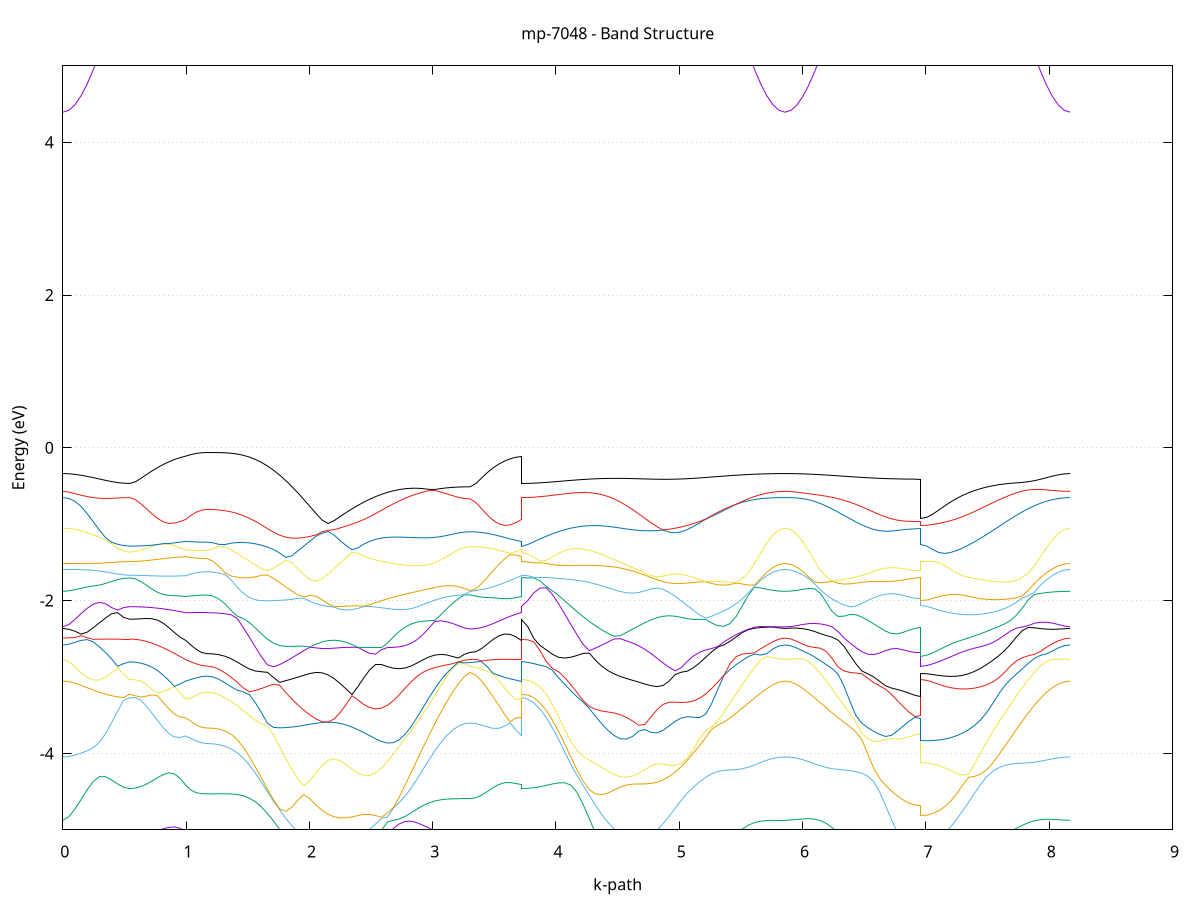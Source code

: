 set title 'mp-7048 - Band Structure'
set xlabel 'k-path'
set ylabel 'Energy (eV)'
set grid y
set yrange [-5:5]
set terminal png size 800,600
set output 'mp-7048_bands_gnuplot.png'
plot '-' using 1:2 with lines notitle, '-' using 1:2 with lines notitle, '-' using 1:2 with lines notitle, '-' using 1:2 with lines notitle, '-' using 1:2 with lines notitle, '-' using 1:2 with lines notitle, '-' using 1:2 with lines notitle, '-' using 1:2 with lines notitle, '-' using 1:2 with lines notitle, '-' using 1:2 with lines notitle, '-' using 1:2 with lines notitle, '-' using 1:2 with lines notitle, '-' using 1:2 with lines notitle, '-' using 1:2 with lines notitle, '-' using 1:2 with lines notitle, '-' using 1:2 with lines notitle, '-' using 1:2 with lines notitle, '-' using 1:2 with lines notitle, '-' using 1:2 with lines notitle, '-' using 1:2 with lines notitle, '-' using 1:2 with lines notitle, '-' using 1:2 with lines notitle, '-' using 1:2 with lines notitle, '-' using 1:2 with lines notitle, '-' using 1:2 with lines notitle, '-' using 1:2 with lines notitle, '-' using 1:2 with lines notitle, '-' using 1:2 with lines notitle, '-' using 1:2 with lines notitle, '-' using 1:2 with lines notitle, '-' using 1:2 with lines notitle, '-' using 1:2 with lines notitle, '-' using 1:2 with lines notitle, '-' using 1:2 with lines notitle, '-' using 1:2 with lines notitle, '-' using 1:2 with lines notitle, '-' using 1:2 with lines notitle, '-' using 1:2 with lines notitle, '-' using 1:2 with lines notitle, '-' using 1:2 with lines notitle, '-' using 1:2 with lines notitle, '-' using 1:2 with lines notitle, '-' using 1:2 with lines notitle, '-' using 1:2 with lines notitle, '-' using 1:2 with lines notitle, '-' using 1:2 with lines notitle, '-' using 1:2 with lines notitle, '-' using 1:2 with lines notitle, '-' using 1:2 with lines notitle, '-' using 1:2 with lines notitle, '-' using 1:2 with lines notitle, '-' using 1:2 with lines notitle
0.000000 -19.090088
0.049369 -19.085688
0.098738 -19.072788
0.148107 -19.051488
0.197476 -19.021988
0.246844 -18.984388
0.296213 -18.939188
0.345582 -18.886688
0.394951 -18.828088
0.444320 -18.765288
0.493689 -18.704388
0.543058 -18.671788
0.543058 -18.671788
0.588349 -18.669988
0.633641 -18.664488
0.678933 -18.655788
0.724225 -18.644388
0.769516 -18.631288
0.814808 -18.617588
0.860100 -18.605088
0.905392 -18.595688
0.950684 -18.591988
0.995975 -18.596188
0.995975 -18.596188
1.038832 -18.593888
1.081688 -18.594988
1.124545 -18.596588
1.167401 -18.597188
1.167401 -18.597188
1.216658 -18.593388
1.265915 -18.581988
1.315171 -18.563188
1.364428 -18.537088
1.413685 -18.503888
1.462942 -18.463888
1.512199 -18.417588
1.561456 -18.365288
1.610712 -18.307388
1.659969 -18.244788
1.709226 -18.177988
1.758483 -18.107688
1.807740 -18.034688
1.856997 -17.959788
1.906253 -17.883988
1.955510 -17.808288
2.004767 -17.733588
2.054024 -17.660888
2.103281 -17.591188
2.152538 -17.525388
2.201794 -17.464488
2.201794 -17.464488
2.249710 -17.470288
2.297625 -17.543188
2.345541 -17.621188
2.393456 -17.702388
2.441371 -17.785788
2.489287 -17.870288
2.537202 -17.954988
2.585118 -18.039088
2.633033 -18.121688
2.680948 -18.201988
2.728864 -18.279488
2.776779 -18.353188
2.824695 -18.422588
2.872610 -18.487288
2.920525 -18.546388
2.968441 -18.599688
3.016356 -18.646688
3.064272 -18.687088
3.112187 -18.720488
3.160102 -18.746788
3.208018 -18.765688
3.255933 -18.776988
3.303849 -18.780788
3.303849 -18.780788
3.350189 -18.777688
3.396529 -18.768388
3.442869 -18.753188
3.489209 -18.732388
3.535550 -18.706788
3.581890 -18.677588
3.628230 -18.646688
3.674570 -18.617488
3.720910 -18.596188
3.720910 -18.671788
3.770871 -18.667888
3.820831 -18.656188
3.870791 -18.636988
3.920751 -18.610188
3.970712 -18.576288
4.020672 -18.535488
4.070632 -18.488288
4.120592 -18.434988
4.170552 -18.376188
4.220513 -18.312688
4.270473 -18.244988
4.320433 -18.173888
4.370393 -18.100388
4.420354 -18.025188
4.470314 -17.949288
4.520274 -17.873788
4.570234 -17.799488
4.620195 -17.727588
4.670155 -17.658888
4.720115 -17.594288
4.720115 -17.594288
4.769560 -17.535288
4.819006 -17.621088
4.868451 -17.715888
4.917896 -17.814088
4.967342 -17.914388
5.016787 -18.015688
5.066232 -18.116888
5.115678 -18.217088
5.165123 -18.315288
5.214568 -18.410588
5.264014 -18.502088
5.313459 -18.588988
5.362904 -18.670788
5.412350 -18.746488
5.461795 -18.815888
5.511241 -18.878288
5.560686 -18.933388
5.610131 -18.980588
5.659577 -19.019588
5.709022 -19.050288
5.758467 -19.072288
5.807913 -19.085588
5.857358 -19.090088
5.857358 -19.090088
5.905279 -19.085888
5.953201 -19.073388
6.001122 -19.052788
6.049044 -19.023988
6.096965 -18.987288
6.144887 -18.942988
6.192808 -18.891388
6.240729 -18.832688
6.288651 -18.767388
6.336572 -18.695988
6.384494 -18.618988
6.432415 -18.536988
6.480337 -18.450688
6.528258 -18.360788
6.576180 -18.268088
6.624101 -18.173488
6.672022 -18.077888
6.719944 -17.982388
6.767865 -17.887888
6.815787 -17.795488
6.863708 -17.706488
6.911630 -17.622188
6.959551 -17.550288
6.959551 -17.444788
7.007979 -17.499788
7.056406 -17.568788
7.104833 -17.644788
7.153261 -17.726588
7.201688 -17.813188
7.250115 -17.903288
7.298543 -17.995788
7.346970 -18.089688
7.395397 -18.183688
7.443825 -18.276888
7.492252 -18.368388
7.540680 -18.457188
7.589107 -18.542488
7.637534 -18.623588
7.685962 -18.699788
7.734389 -18.770488
7.782816 -18.835088
7.831244 -18.893188
7.879671 -18.944488
7.928099 -18.988288
7.976526 -19.024588
8.024953 -19.053088
8.073381 -19.073588
8.121808 -19.085888
8.170235 -19.090088
e
0.000000 -17.601488
0.049369 -17.637188
0.098738 -17.714988
0.148107 -17.807688
0.197476 -17.906388
0.246844 -18.007088
0.296213 -18.107888
0.345582 -18.206888
0.394951 -18.302488
0.444320 -18.392188
0.493689 -18.469388
0.543058 -18.507488
0.543058 -18.507488
0.588349 -18.504388
0.633641 -18.495188
0.678933 -18.479988
0.724225 -18.458888
0.769516 -18.432088
0.814808 -18.399888
0.860100 -18.362488
0.905392 -18.320188
0.950684 -18.273488
0.995975 -18.222788
0.995975 -18.222788
1.038832 -18.194288
1.081688 -18.167888
1.124545 -18.149788
1.167401 -18.143488
1.167401 -18.143488
1.216658 -18.140288
1.265915 -18.130888
1.315171 -18.115488
1.364428 -18.094188
1.413685 -18.067188
1.462942 -18.034788
1.512199 -17.997488
1.561456 -17.955688
1.610712 -17.909888
1.659969 -17.860888
1.709226 -17.809288
1.758483 -17.755788
1.807740 -17.701188
1.856997 -17.646388
1.906253 -17.592388
1.955510 -17.540188
2.004767 -17.490688
2.054024 -17.445388
2.103281 -17.406788
2.152538 -17.383888
2.201794 -17.408588
2.201794 -17.408588
2.249710 -17.410688
2.297625 -17.362788
2.345541 -17.321788
2.393456 -17.316188
2.441371 -17.369888
2.489287 -17.431388
2.537202 -17.496988
2.585118 -17.564688
2.633033 -17.633288
2.680948 -17.701388
2.728864 -17.768088
2.776779 -17.832388
2.824695 -17.893588
2.872610 -17.950888
2.920525 -18.003688
2.968441 -18.051588
3.016356 -18.093988
3.064272 -18.130588
3.112187 -18.160888
3.160102 -18.184788
3.208018 -18.201988
3.255933 -18.212388
3.303849 -18.215788
3.303849 -18.215788
3.350189 -18.214088
3.396529 -18.209088
3.442869 -18.201288
3.489209 -18.192188
3.535550 -18.183788
3.581890 -18.180088
3.628230 -18.186188
3.674570 -18.203288
3.720910 -18.222788
3.720910 -18.507488
3.770871 -18.503688
3.820831 -18.492388
3.870791 -18.473788
3.920751 -18.448088
3.970712 -18.415388
4.020672 -18.376188
4.070632 -18.330788
4.120592 -18.279788
4.170552 -18.223688
4.220513 -18.163288
4.270473 -18.099188
4.320433 -18.032388
4.370393 -17.963588
4.420354 -17.893988
4.470314 -17.824388
4.520274 -17.756088
4.570234 -17.689988
4.620195 -17.627588
4.670155 -17.569988
4.720115 -17.520388
4.720115 -17.520388
4.769560 -17.533788
4.819006 -17.481788
4.868451 -17.434388
4.917896 -17.393488
4.967342 -17.359088
5.016787 -17.348988
5.066232 -17.347688
5.115678 -17.352888
5.165123 -17.363788
5.214568 -17.379388
5.264014 -17.398488
5.313459 -17.420188
5.362904 -17.443588
5.412350 -17.467688
5.461795 -17.491588
5.511241 -17.514488
5.560686 -17.535788
5.610131 -17.554788
5.659577 -17.570988
5.709022 -17.584088
5.758467 -17.593688
5.807913 -17.599488
5.857358 -17.601488
5.857358 -17.601488
5.905279 -17.601988
5.953201 -17.603488
6.001122 -17.605288
6.049044 -17.606688
6.096965 -17.606988
6.144887 -17.605788
6.192808 -17.602688
6.240729 -17.597488
6.288651 -17.590488
6.336572 -17.581488
6.384494 -17.570888
6.432415 -17.558888
6.480337 -17.545988
6.528258 -17.532388
6.576180 -17.518688
6.624101 -17.505088
6.672022 -17.492288
6.719944 -17.480688
6.767865 -17.470788
6.815787 -17.463288
6.863708 -17.460088
6.911630 -17.479288
6.959551 -17.537388
6.959551 -17.432588
7.007979 -17.388688
7.056406 -17.355388
7.104833 -17.342088
7.153261 -17.342388
7.201688 -17.351388
7.250115 -17.370088
7.298543 -17.397088
7.346970 -17.427388
7.395397 -17.457788
7.443825 -17.486788
7.492252 -17.513688
7.540680 -17.537888
7.589107 -17.559288
7.637534 -17.577588
7.685962 -17.592588
7.734389 -17.604288
7.782816 -17.612688
7.831244 -17.617788
7.879671 -17.619988
7.928099 -17.619388
7.976526 -17.616588
8.024953 -17.612188
8.073381 -17.607188
8.121808 -17.603088
8.170235 -17.601488
e
0.000000 -17.512588
0.049369 -17.512288
0.098738 -17.511588
0.148107 -17.510488
0.197476 -17.509088
0.246844 -17.507488
0.296213 -17.505688
0.345582 -17.503888
0.394951 -17.502288
0.444320 -17.501088
0.493689 -17.500188
0.543058 -17.499988
0.543058 -17.499988
0.588349 -17.510788
0.633641 -17.540988
0.678933 -17.585088
0.724225 -17.638088
0.769516 -17.695488
0.814808 -17.753788
0.860100 -17.810088
0.905392 -17.861288
0.950684 -17.904588
0.995975 -17.937888
0.995975 -17.937888
1.038832 -17.948388
1.081688 -17.953888
1.124545 -17.955588
1.167401 -17.955688
1.167401 -17.955688
1.216658 -17.952588
1.265915 -17.943488
1.315171 -17.928488
1.364428 -17.907688
1.413685 -17.881388
1.462942 -17.849888
1.512199 -17.813488
1.561456 -17.772788
1.610712 -17.728188
1.659969 -17.680388
1.709226 -17.629888
1.758483 -17.577488
1.807740 -17.524188
1.856997 -17.470688
1.906253 -17.418088
1.955510 -17.367588
2.004767 -17.320488
2.054024 -17.278488
2.103281 -17.243688
2.152538 -17.290688
2.201794 -17.303088
2.201794 -17.303088
2.249710 -17.287788
2.297625 -17.271488
2.345541 -17.264888
2.393456 -17.281888
2.441371 -17.254988
2.489287 -17.256588
2.537202 -17.266388
2.585118 -17.280588
2.633033 -17.298888
2.680948 -17.320188
2.728864 -17.343788
2.776779 -17.368988
2.824695 -17.394888
2.872610 -17.420888
2.920525 -17.446088
2.968441 -17.469888
3.016356 -17.491788
3.064272 -17.511088
3.112187 -17.527588
3.160102 -17.540788
3.208018 -17.550288
3.255933 -17.556088
3.303849 -17.558088
3.303849 -17.558088
3.350189 -17.579888
3.396529 -17.632088
3.442869 -17.697288
3.489209 -17.765788
3.535550 -17.831088
3.581890 -17.886688
3.628230 -17.924788
3.674570 -17.940788
3.720910 -17.937888
3.720910 -17.499988
3.770871 -17.497588
3.820831 -17.490588
3.870791 -17.479188
3.920751 -17.463288
3.970712 -17.443388
4.020672 -17.419888
4.070632 -17.393088
4.120592 -17.363488
4.170552 -17.331688
4.220513 -17.298288
4.270473 -17.263988
4.320433 -17.229688
4.370393 -17.195788
4.420354 -17.163188
4.470314 -17.132788
4.520274 -17.155988
4.570234 -17.214788
4.620195 -17.281888
4.670155 -17.356288
4.720115 -17.434888
4.720115 -17.434888
4.769560 -17.462288
4.819006 -17.427488
4.868451 -17.396688
4.917896 -17.373188
4.967342 -17.357288
5.016787 -17.331388
5.066232 -17.310188
5.115678 -17.295388
5.165123 -17.286388
5.214568 -17.282988
5.264014 -17.284888
5.313459 -17.293888
5.362904 -17.316288
5.412350 -17.346788
5.461795 -17.377588
5.511241 -17.406688
5.560686 -17.433188
5.610131 -17.456488
5.659577 -17.476188
5.709022 -17.491988
5.758467 -17.503388
5.807913 -17.510288
5.857358 -17.512588
5.857358 -17.512588
5.905279 -17.510588
5.953201 -17.504388
6.001122 -17.494188
6.049044 -17.480188
6.096965 -17.462588
6.144887 -17.441688
6.192808 -17.417688
6.240729 -17.391088
6.288651 -17.362388
6.336572 -17.331888
6.384494 -17.300388
6.432415 -17.268388
6.480337 -17.237088
6.528258 -17.208388
6.576180 -17.190688
6.624101 -17.196088
6.672022 -17.216788
6.719944 -17.247788
6.767865 -17.288188
6.815787 -17.337188
6.863708 -17.392288
6.911630 -17.434988
6.959551 -17.441188
6.959551 -17.291488
7.007979 -17.288988
7.056406 -17.278688
7.104833 -17.265688
7.153261 -17.281788
7.201688 -17.306588
7.250115 -17.327088
7.298543 -17.341388
7.346970 -17.352988
7.395397 -17.363888
7.443825 -17.374588
7.492252 -17.385288
7.540680 -17.395788
7.589107 -17.406188
7.637534 -17.416288
7.685962 -17.425988
7.734389 -17.435588
7.782816 -17.444888
7.831244 -17.454188
7.879671 -17.463688
7.928099 -17.473488
7.976526 -17.483788
8.024953 -17.493988
8.073381 -17.503288
8.121808 -17.510088
8.170235 -17.512588
e
0.000000 -17.375788
0.049369 -17.346488
0.098738 -17.288288
0.148107 -17.230388
0.197476 -17.185188
0.246844 -17.158488
0.296213 -17.147188
0.345582 -17.143988
0.394951 -17.144188
0.444320 -17.145488
0.493689 -17.146588
0.543058 -17.146988
0.543058 -17.146988
0.588349 -17.144188
0.633641 -17.138688
0.678933 -17.136688
0.724225 -17.142888
0.769516 -17.158288
0.814808 -17.181188
0.860100 -17.209088
0.905392 -17.239688
0.950684 -17.271188
0.995975 -17.301688
0.995975 -17.301688
1.038832 -17.350288
1.081688 -17.390888
1.124545 -17.418488
1.167401 -17.428288
1.167401 -17.428288
1.216658 -17.425588
1.265915 -17.417388
1.315171 -17.404088
1.364428 -17.385588
1.413685 -17.362188
1.462942 -17.334288
1.512199 -17.302288
1.561456 -17.266588
1.610712 -17.227788
1.659969 -17.186388
1.709226 -17.143188
1.758483 -17.098888
1.807740 -17.054688
1.856997 -17.023988
1.906253 -17.051988
1.955510 -17.091288
2.004767 -17.136688
2.054024 -17.187288
2.103281 -17.241488
2.152538 -17.218888
2.201794 -17.207188
2.201794 -17.207188
2.249710 -17.210988
2.297625 -17.230888
2.345541 -17.259388
2.393456 -17.252788
2.441371 -17.251988
2.489287 -17.232788
2.537202 -17.216388
2.585118 -17.205588
2.633033 -17.199888
2.680948 -17.198688
2.728864 -17.201188
2.776779 -17.206588
2.824695 -17.214388
2.872610 -17.223688
2.920525 -17.233888
2.968441 -17.244488
3.016356 -17.254888
3.064272 -17.264488
3.112187 -17.272888
3.160102 -17.279788
3.208018 -17.284988
3.255933 -17.288088
3.303849 -17.289188
3.303849 -17.289188
3.350189 -17.269988
3.396529 -17.225288
3.442869 -17.171788
3.489209 -17.117988
3.535550 -17.119588
3.581890 -17.169088
3.628230 -17.216688
3.674570 -17.261288
3.720910 -17.301688
3.720910 -17.146988
3.770871 -17.145188
3.820831 -17.139988
3.870791 -17.131588
3.920751 -17.120188
3.970712 -17.106188
4.020672 -17.090288
4.070632 -17.073188
4.120592 -17.055988
4.170552 -17.040388
4.220513 -17.028288
4.270473 -17.022588
4.320433 -17.026088
4.370393 -17.040988
4.420354 -17.067988
4.470314 -17.106688
4.520274 -17.105288
4.570234 -17.081288
4.620195 -17.061388
4.670155 -17.046188
4.720115 -17.036188
4.720115 -17.036188
4.769560 -17.031588
4.819006 -17.032388
4.868451 -17.038688
4.917896 -17.050188
4.967342 -17.066588
5.016787 -17.087588
5.066232 -17.112488
5.115678 -17.140788
5.165123 -17.171588
5.214568 -17.204088
5.264014 -17.236888
5.313459 -17.266788
5.362904 -17.285988
5.412350 -17.298488
5.461795 -17.310488
5.511241 -17.322688
5.560686 -17.334688
5.610131 -17.345988
5.659577 -17.356088
5.709022 -17.364388
5.758467 -17.370688
5.807913 -17.374488
5.857358 -17.375788
5.857358 -17.375788
5.905279 -17.372688
5.953201 -17.363788
6.001122 -17.349688
6.049044 -17.331788
6.096965 -17.310988
6.144887 -17.288388
6.192808 -17.265188
6.240729 -17.242288
6.288651 -17.220688
6.336572 -17.201288
6.384494 -17.184888
6.432415 -17.172588
6.480337 -17.164788
6.528258 -17.160988
6.576180 -17.154588
6.624101 -17.134788
6.672022 -17.110688
6.719944 -17.088088
6.767865 -17.068488
6.815787 -17.052688
6.863708 -17.040988
6.911630 -17.033888
6.959551 -17.031488
6.959551 -17.208188
7.007979 -17.213188
7.056406 -17.226588
7.104833 -17.238688
7.153261 -17.221688
7.201688 -17.198488
7.250115 -17.179288
7.298543 -17.165588
7.346970 -17.157488
7.395397 -17.155088
7.443825 -17.158088
7.492252 -17.165888
7.540680 -17.177988
7.589107 -17.193788
7.637534 -17.212288
7.685962 -17.232788
7.734389 -17.254388
7.782816 -17.276288
7.831244 -17.297588
7.879671 -17.317488
7.928099 -17.335188
7.976526 -17.349988
8.024953 -17.361388
8.073381 -17.369488
8.121808 -17.374288
8.170235 -17.375788
e
0.000000 -17.073588
0.049369 -17.073388
0.098738 -17.072388
0.148107 -17.068988
0.197476 -17.059988
0.246844 -17.042688
0.296213 -17.021288
0.345582 -17.001788
0.394951 -16.986788
0.444320 -16.976688
0.493689 -16.970888
0.543058 -16.968988
0.543058 -16.968988
0.588349 -16.969688
0.633641 -16.970688
0.678933 -16.969688
0.724225 -16.965188
0.769516 -16.957488
0.814808 -16.948688
0.860100 -16.940488
0.905392 -16.934088
0.950684 -16.930088
0.995975 -16.928688
0.995975 -16.928688
1.038832 -16.914888
1.081688 -16.904488
1.124545 -16.897888
1.167401 -16.895688
1.167401 -16.895688
1.216658 -16.895688
1.265915 -16.895788
1.315171 -16.895988
1.364428 -16.896588
1.413685 -16.897888
1.462942 -16.900188
1.512199 -16.903988
1.561456 -16.909788
1.610712 -16.917988
1.659969 -16.929188
1.709226 -16.943888
1.758483 -16.962688
1.807740 -16.985488
1.856997 -17.000088
1.906253 -16.962488
1.955510 -16.920788
2.004767 -16.881188
2.054024 -16.844388
2.103281 -16.811088
2.152538 -16.781788
2.201794 -16.775288
2.201794 -16.775288
2.249710 -16.790888
2.297625 -16.798588
2.345541 -16.799088
2.393456 -16.794988
2.441371 -16.788588
2.489287 -16.781988
2.537202 -16.776388
2.585118 -16.772488
2.633033 -16.770888
2.680948 -16.771588
2.728864 -16.774388
2.776779 -16.779088
2.824695 -16.785388
2.872610 -16.801688
2.920525 -16.817788
2.968441 -16.833088
3.016356 -16.847288
3.064272 -16.859988
3.112187 -16.870788
3.160102 -16.879488
3.208018 -16.885888
3.255933 -16.889688
3.303849 -16.890988
3.303849 -16.890988
3.350189 -16.921388
3.396529 -16.968488
3.442869 -17.018288
3.489209 -17.068988
3.535550 -17.067488
3.581890 -17.022288
3.628230 -16.983588
3.674570 -16.952288
3.720910 -16.928688
3.720910 -16.968988
3.770871 -16.967088
3.820831 -16.961388
3.870791 -16.952088
3.920751 -16.939188
3.970712 -16.923088
4.020672 -16.904088
4.070632 -16.882488
4.120592 -16.858688
4.170552 -16.833288
4.220513 -16.806788
4.270473 -16.779788
4.320433 -16.753988
4.370393 -16.749288
4.420354 -16.739688
4.470314 -16.726688
4.520274 -16.711988
4.570234 -16.697088
4.620195 -16.683088
4.670155 -16.670888
4.720115 -16.661188
4.720115 -16.661188
4.769560 -16.654188
4.819006 -16.650088
4.868451 -16.648688
4.917896 -16.650188
4.967342 -16.662788
5.016787 -16.684688
5.066232 -16.709788
5.115678 -16.737788
5.165123 -16.767788
5.214568 -16.799188
5.264014 -16.831288
5.313459 -16.863388
5.362904 -16.894888
5.412350 -16.925288
5.461795 -16.953988
5.511241 -16.980388
5.560686 -17.004088
5.610131 -17.024688
5.659577 -17.041988
5.709022 -17.055688
5.758467 -17.065588
5.807913 -17.071588
5.857358 -17.073588
5.857358 -17.073588
5.905279 -17.071788
5.953201 -17.066488
6.001122 -17.057688
6.049044 -17.045388
6.096965 -17.029788
6.144887 -17.011088
6.192808 -16.989388
6.240729 -16.965088
6.288651 -16.938488
6.336572 -16.910088
6.384494 -16.880388
6.432415 -16.849988
6.480337 -16.819588
6.528258 -16.789888
6.576180 -16.761688
6.624101 -16.735488
6.672022 -16.712188
6.719944 -16.692488
6.767865 -16.676788
6.815787 -16.665188
6.863708 -16.657288
6.911630 -16.652688
6.959551 -16.651288
6.959551 -16.788088
7.007979 -16.788988
7.056406 -16.791888
7.104833 -16.797888
7.153261 -16.806788
7.201688 -16.818388
7.250115 -16.831988
7.298543 -16.847388
7.346970 -16.864088
7.395397 -16.881688
7.443825 -16.899588
7.492252 -16.917588
7.540680 -16.935488
7.589107 -16.952888
7.637534 -16.969788
7.685962 -16.985888
7.734389 -17.001088
7.782816 -17.015288
7.831244 -17.028188
7.879671 -17.039788
7.928099 -17.049888
7.976526 -17.058288
8.024953 -17.064988
8.073381 -17.069688
8.121808 -17.072588
8.170235 -17.073588
e
0.000000 -16.871888
0.049369 -16.869888
0.098738 -16.863588
0.148107 -16.852888
0.197476 -16.837588
0.246844 -16.817488
0.296213 -16.793988
0.345582 -16.769188
0.394951 -16.746288
0.444320 -16.727988
0.493689 -16.716188
0.543058 -16.712088
0.543058 -16.712088
0.588349 -16.709588
0.633641 -16.702088
0.678933 -16.690788
0.724225 -16.676488
0.769516 -16.660588
0.814808 -16.644188
0.860100 -16.628588
0.905392 -16.614588
0.950684 -16.603088
0.995975 -16.594788
0.995975 -16.594788
1.038832 -16.584588
1.081688 -16.577788
1.124545 -16.573888
1.167401 -16.572588
1.167401 -16.572588
1.216658 -16.572188
1.265915 -16.570988
1.315171 -16.569288
1.364428 -16.567088
1.413685 -16.564688
1.462942 -16.562488
1.512199 -16.560788
1.561456 -16.560088
1.610712 -16.560788
1.659969 -16.563388
1.709226 -16.568488
1.758483 -16.576388
1.807740 -16.587488
1.856997 -16.602288
1.906253 -16.620788
1.955510 -16.642888
2.004767 -16.668288
2.054024 -16.696088
2.103281 -16.724788
2.152538 -16.752188
2.201794 -16.756888
2.201794 -16.756888
2.249710 -16.737088
2.297625 -16.721688
2.345541 -16.710788
2.393456 -16.704088
2.441371 -16.701588
2.489287 -16.702888
2.537202 -16.707688
2.585118 -16.715588
2.633033 -16.726188
2.680948 -16.738888
2.728864 -16.753288
2.776779 -16.768988
2.824695 -16.785188
2.872610 -16.792788
2.920525 -16.800888
2.968441 -16.809288
3.016356 -16.817588
3.064272 -16.825288
3.112187 -16.832088
3.160102 -16.837788
3.208018 -16.841988
3.255933 -16.844588
3.303849 -16.845388
3.303849 -16.845388
3.350189 -16.817288
3.396529 -16.777088
3.442869 -16.738488
3.489209 -16.703188
3.535550 -16.671988
3.581890 -16.645288
3.628230 -16.623388
3.674570 -16.606488
3.720910 -16.594788
3.720910 -16.712088
3.770871 -16.712388
3.820831 -16.713288
3.870791 -16.714688
3.920751 -16.717088
3.970712 -16.720288
4.020672 -16.724588
4.070632 -16.730088
4.120592 -16.736488
4.170552 -16.743288
4.220513 -16.749488
4.270473 -16.753688
4.320433 -16.752888
4.370393 -16.726788
4.420354 -16.701988
4.470314 -16.679288
4.520274 -16.659288
4.570234 -16.642488
4.620195 -16.629388
4.670155 -16.620388
4.720115 -16.615988
4.720115 -16.615988
4.769560 -16.616288
4.819006 -16.621088
4.868451 -16.630688
4.917896 -16.644588
4.967342 -16.654388
5.016787 -16.660988
5.066232 -16.669988
5.115678 -16.681188
5.165123 -16.694188
5.214568 -16.708788
5.264014 -16.724688
5.313459 -16.741488
5.362904 -16.758888
5.412350 -16.776388
5.461795 -16.793488
5.511241 -16.809888
5.560686 -16.824988
5.610131 -16.838588
5.659577 -16.850088
5.709022 -16.859488
5.758467 -16.866388
5.807913 -16.870488
5.857358 -16.871888
5.857358 -16.871888
5.905279 -16.870588
5.953201 -16.866588
6.001122 -16.859988
6.049044 -16.851088
6.096965 -16.840088
6.144887 -16.827388
6.192808 -16.813388
6.240729 -16.798388
6.288651 -16.782788
6.336572 -16.767088
6.384494 -16.751488
6.432415 -16.736288
6.480337 -16.721588
6.528258 -16.707488
6.576180 -16.693888
6.624101 -16.680788
6.672022 -16.668188
6.719944 -16.655888
6.767865 -16.644288
6.815787 -16.633888
6.863708 -16.625588
6.911630 -16.620288
6.959551 -16.618488
6.959551 -16.741488
7.007979 -16.738288
7.056406 -16.728788
7.104833 -16.714488
7.153261 -16.697788
7.201688 -16.681188
7.250115 -16.666588
7.298543 -16.655388
7.346970 -16.648288
7.395397 -16.645788
7.443825 -16.647888
7.492252 -16.654488
7.540680 -16.665188
7.589107 -16.679488
7.637534 -16.696788
7.685962 -16.716388
7.734389 -16.737588
7.782816 -16.759388
7.831244 -16.781288
7.879671 -16.802288
7.928099 -16.821688
7.976526 -16.838688
8.024953 -16.852788
8.073381 -16.863288
8.121808 -16.869688
8.170235 -16.871888
e
0.000000 -6.720288
0.049369 -6.718588
0.098738 -6.713988
0.148107 -6.707288
0.197476 -6.700088
0.246844 -6.693988
0.296213 -6.690588
0.345582 -6.690388
0.394951 -6.693088
0.444320 -6.697088
0.493689 -6.700488
0.543058 -6.701788
0.543058 -6.701788
0.588349 -6.693788
0.633641 -6.669788
0.678933 -6.630388
0.724225 -6.576788
0.769516 -6.510088
0.814808 -6.432288
0.860100 -6.345388
0.905392 -6.251988
0.950684 -6.155088
0.995975 -6.058188
0.995975 -6.058188
1.038832 -5.952688
1.081688 -5.855288
1.124545 -5.782988
1.167401 -5.755888
1.167401 -5.755888
1.216658 -5.750988
1.265915 -5.736288
1.315171 -5.711888
1.364428 -5.678288
1.413685 -5.635988
1.462942 -5.586088
1.512199 -5.530388
1.561456 -5.472888
1.610712 -5.424288
1.659969 -5.432288
1.709226 -5.453188
1.758483 -5.489888
1.807740 -5.544088
1.856997 -5.614188
1.906253 -5.695388
1.955510 -5.780988
2.004767 -5.864488
2.054024 -5.940588
2.103281 -6.005088
2.152538 -6.055488
2.201794 -6.089988
2.201794 -6.089988
2.249710 -6.107388
2.297625 -6.108688
2.345541 -6.094388
2.393456 -6.065688
2.441371 -6.024888
2.489287 -5.974788
2.537202 -5.919588
2.585118 -5.864188
2.633033 -5.814388
2.680948 -5.775188
2.728864 -5.749688
2.776779 -5.745088
2.824695 -5.771888
2.872610 -5.808688
2.920525 -5.850488
2.968441 -5.893188
3.016356 -5.934088
3.064272 -5.971088
3.112187 -6.002888
3.160102 -6.028488
3.208018 -6.047188
3.255933 -6.058588
3.303849 -6.062388
3.303849 -6.062388
3.350189 -6.075788
3.396529 -6.102388
3.442869 -6.126788
3.489209 -6.142988
3.535550 -6.148688
3.581890 -6.143088
3.628230 -6.125888
3.674570 -6.097388
3.720910 -6.058188
3.720910 -6.701788
3.770871 -6.696288
3.820831 -6.679988
3.870791 -6.652888
3.920751 -6.615288
3.970712 -6.567488
4.020672 -6.510088
4.070632 -6.443488
4.120592 -6.368688
4.170552 -6.286688
4.220513 -6.198888
4.270473 -6.107288
4.320433 -6.014788
4.370393 -6.005788
4.420354 -6.026088
4.470314 -6.057988
4.520274 -6.100488
4.570234 -6.153088
4.620195 -6.214088
4.670155 -6.278788
4.720115 -6.339788
4.720115 -6.339788
4.769560 -6.389688
4.819006 -6.424788
4.868451 -6.442288
4.917896 -6.441088
4.967342 -6.420788
5.016787 -6.395388
5.066232 -6.366088
5.115678 -6.334588
5.165123 -6.308888
5.214568 -6.296888
5.264014 -6.303388
5.313459 -6.328488
5.362904 -6.367788
5.412350 -6.415988
5.461795 -6.467888
5.511241 -6.519688
5.560686 -6.568588
5.610131 -6.612588
5.659577 -6.650188
5.709022 -6.680388
5.758467 -6.702388
5.807913 -6.715788
5.857358 -6.720288
5.857358 -6.720288
5.905279 -6.716188
5.953201 -6.704088
6.001122 -6.684088
6.049044 -6.656688
6.096965 -6.622388
6.144887 -6.581788
6.192808 -6.535988
6.240729 -6.486288
6.288651 -6.434288
6.336572 -6.382288
6.384494 -6.333088
6.432415 -6.290288
6.480337 -6.258588
6.528258 -6.244188
6.576180 -6.257488
6.624101 -6.305488
6.672022 -6.373488
6.719944 -6.443188
6.767865 -6.505788
6.815787 -6.557088
6.863708 -6.594888
6.911630 -6.618088
6.959551 -6.625888
6.959551 -6.175988
7.007979 -6.174888
7.056406 -6.171188
7.104833 -6.163988
7.153261 -6.152188
7.201688 -6.135188
7.250115 -6.112888
7.298543 -6.086388
7.346970 -6.058788
7.395397 -6.036488
7.443825 -6.027488
7.492252 -6.037688
7.540680 -6.067588
7.589107 -6.114588
7.637534 -6.174688
7.685962 -6.243188
7.734389 -6.315788
7.782816 -6.388488
7.831244 -6.458488
7.879671 -6.523188
7.928099 -6.580688
7.976526 -6.629588
8.024953 -6.668688
8.073381 -6.697088
8.121808 -6.714488
8.170235 -6.720288
e
0.000000 -5.890488
0.049369 -5.902688
0.098738 -5.936588
0.148107 -5.985388
0.197476 -6.040888
0.246844 -6.095688
0.296213 -6.144388
0.345582 -6.183888
0.394951 -6.213088
0.444320 -6.232588
0.493689 -6.243488
0.543058 -6.246988
0.543058 -6.246988
0.588349 -6.240088
0.633641 -6.219288
0.678933 -6.184888
0.724225 -6.137588
0.769516 -6.078088
0.814808 -6.007488
0.860100 -5.927388
0.905392 -5.839788
0.950684 -5.748088
0.995975 -5.657088
0.995975 -5.657088
1.038832 -5.610688
1.081688 -5.565088
1.124545 -5.520888
1.167401 -5.496688
1.167401 -5.496688
1.216658 -5.494888
1.265915 -5.489588
1.315171 -5.481088
1.364428 -5.470088
1.413685 -5.457588
1.462942 -5.444788
1.512199 -5.433488
1.561456 -5.425788
1.610712 -5.421988
1.659969 -5.391888
1.709226 -5.391288
1.758483 -5.415188
1.807740 -5.456588
1.856997 -5.510688
1.906253 -5.573888
1.955510 -5.642788
2.004767 -5.713288
2.054024 -5.781288
2.103281 -5.843088
2.152538 -5.895388
2.201794 -5.935988
2.201794 -5.935988
2.249710 -5.962388
2.297625 -5.975088
2.345541 -5.973788
2.393456 -5.958888
2.441371 -5.931688
2.489287 -5.894488
2.537202 -5.850888
2.585118 -5.806288
2.633033 -5.767288
2.680948 -5.741388
2.728864 -5.733788
2.776779 -5.738488
2.824695 -5.740088
2.872610 -5.751388
2.920525 -5.769388
2.968441 -5.790988
3.016356 -5.813888
3.064272 -5.835988
3.112187 -5.855888
3.160102 -5.872388
3.208018 -5.884688
3.255933 -5.892388
3.303849 -5.894888
3.303849 -5.894888
3.350189 -5.873588
3.396529 -5.824488
3.442869 -5.765488
3.489209 -5.708188
3.535550 -5.661988
3.581890 -5.634388
3.628230 -5.627088
3.674570 -5.636388
3.720910 -5.657088
3.720910 -6.246988
3.770871 -6.243588
3.820831 -6.233188
3.870791 -6.216388
3.920751 -6.193788
3.970712 -6.166288
4.020672 -6.135188
4.070632 -6.102388
4.120592 -6.069888
4.170552 -6.040488
4.220513 -6.016888
4.270473 -6.001888
4.320433 -5.997788
4.370393 -5.926688
4.420354 -5.853988
4.470314 -5.826888
4.520274 -5.883888
4.570234 -5.989888
4.620195 -6.100188
4.670155 -6.199288
4.720115 -6.281988
4.720115 -6.281988
4.769560 -6.345588
4.819006 -6.390288
4.868451 -6.416188
4.917896 -6.424188
4.967342 -6.416288
5.016787 -6.381788
5.066232 -6.325288
5.115678 -6.252688
5.165123 -6.166188
5.214568 -6.068288
5.264014 -5.961788
5.313459 -5.850188
5.362904 -5.794788
5.412350 -5.797488
5.461795 -5.805788
5.511241 -5.817988
5.560686 -5.832288
5.610131 -5.847188
5.659577 -5.861288
5.709022 -5.873388
5.758467 -5.882688
5.807913 -5.888488
5.857358 -5.890488
5.857358 -5.890488
5.905279 -5.889388
5.953201 -5.886288
6.001122 -5.881288
6.049044 -5.874588
6.096965 -5.866388
6.144887 -5.857388
6.192808 -5.848188
6.240729 -5.839788
6.288651 -5.833188
6.336572 -5.829388
6.384494 -5.828988
6.432415 -5.833588
6.480337 -5.909188
6.528258 -5.998588
6.576180 -6.068088
6.624101 -6.105488
6.672022 -6.119988
6.719944 -6.125888
6.767865 -6.130188
6.815787 -6.135788
6.863708 -6.142388
6.911630 -6.147588
6.959551 -6.149688
6.959551 -5.790788
7.007979 -5.804988
7.056406 -5.833488
7.104833 -5.861288
7.153261 -5.882988
7.201688 -5.897188
7.250115 -5.903588
7.298543 -5.902688
7.346970 -5.893988
7.395397 -5.875988
7.443825 -5.845588
7.492252 -5.802688
7.540680 -5.750988
7.589107 -5.695888
7.637534 -5.648788
7.685962 -5.641488
7.734389 -5.669588
7.782816 -5.706288
7.831244 -5.743888
7.879671 -5.779488
7.928099 -5.811588
7.976526 -5.839088
8.024953 -5.861188
8.073381 -5.877288
8.121808 -5.887188
8.170235 -5.890488
e
0.000000 -5.092888
0.049369 -5.118688
0.098738 -5.162488
0.148107 -5.197488
0.197476 -5.218288
0.246844 -5.224388
0.296213 -5.216588
0.345582 -5.196388
0.394951 -5.167188
0.444320 -5.134588
0.493689 -5.107888
0.543058 -5.097288
0.543058 -5.097288
0.588349 -5.093288
0.633641 -5.081688
0.678933 -5.063188
0.724225 -5.039488
0.769516 -5.012888
0.814808 -4.987388
0.860100 -4.968488
0.905392 -4.963288
0.950684 -4.979488
0.995975 -5.022288
0.995975 -5.022288
1.038832 -5.061388
1.081688 -5.130088
1.124545 -5.206488
1.167401 -5.245188
1.167401 -5.245188
1.216658 -5.244388
1.265915 -5.241988
1.315171 -5.238388
1.364428 -5.233788
1.413685 -5.228988
1.462942 -5.224288
1.512199 -5.219488
1.561456 -5.212988
1.610712 -5.199088
1.659969 -5.167088
1.709226 -5.114488
1.758483 -5.061788
1.807740 -5.099288
1.856997 -5.201788
1.906253 -5.295788
1.955510 -5.377988
2.004767 -5.446388
2.054024 -5.499088
2.103281 -5.535388
2.152538 -5.554588
2.201794 -5.556988
2.201794 -5.556988
2.249710 -5.543388
2.297625 -5.515188
2.345541 -5.473388
2.393456 -5.419688
2.441371 -5.356288
2.489287 -5.285688
2.537202 -5.210588
2.585118 -5.133188
2.633033 -5.055888
2.680948 -4.982688
2.728864 -4.922988
2.776779 -4.890188
2.824695 -4.887988
2.872610 -4.907888
2.920525 -4.939988
2.968441 -4.976988
3.016356 -5.014288
3.064272 -5.048988
3.112187 -5.079288
3.160102 -5.103788
3.208018 -5.121888
3.255933 -5.132888
3.303849 -5.136588
3.303849 -5.136588
3.350189 -5.142388
3.396529 -5.156688
3.442869 -5.172488
3.489209 -5.181388
3.535550 -5.175388
3.581890 -5.149788
3.628230 -5.107688
3.674570 -5.059788
3.720910 -5.022288
3.720910 -5.097288
3.770871 -5.095388
3.820831 -5.090088
3.870791 -5.081588
3.920751 -5.070588
3.970712 -5.057688
4.020672 -5.044288
4.070632 -5.031988
4.120592 -5.023388
4.170552 -5.023388
4.220513 -5.041188
4.270473 -5.091088
4.320433 -5.183288
4.370393 -5.309388
4.420354 -5.450788
4.470314 -5.591788
4.520274 -5.721488
4.570234 -5.831688
4.620195 -5.917188
4.670155 -5.977388
4.720115 -6.015488
4.720115 -6.015488
4.769560 -6.035588
4.819006 -6.041088
4.868451 -6.034188
4.917896 -6.016888
4.967342 -5.991288
5.016787 -5.959688
5.066232 -5.924988
5.115678 -5.890088
5.165123 -5.857988
5.214568 -5.830988
5.264014 -5.810988
5.313459 -5.798888
5.362904 -5.736688
5.412350 -5.625188
5.461795 -5.518988
5.511241 -5.421088
5.560686 -5.334088
5.610131 -5.259688
5.659577 -5.198988
5.709022 -5.152088
5.758467 -5.119088
5.807913 -5.099388
5.857358 -5.092888
5.857358 -5.092888
5.905279 -5.100388
5.953201 -5.121688
6.001122 -5.154788
6.049044 -5.197888
6.096965 -5.249788
6.144887 -5.309788
6.192808 -5.377488
6.240729 -5.452388
6.288651 -5.533988
6.336572 -5.621888
6.384494 -5.714988
6.432415 -5.810088
6.480337 -5.836988
6.528258 -5.845788
6.576180 -5.857088
6.624101 -5.870888
6.672022 -5.884688
6.719944 -5.893488
6.767865 -5.890488
6.815787 -5.871188
6.863708 -5.836088
6.911630 -5.794788
6.959551 -5.773288
6.959551 -5.644788
7.007979 -5.627688
7.056406 -5.593588
7.104833 -5.561588
7.153261 -5.534788
7.201688 -5.511188
7.250115 -5.490688
7.298543 -5.474688
7.346970 -5.465388
7.395397 -5.464088
7.443825 -5.470988
7.492252 -5.485388
7.540680 -5.505688
7.589107 -5.529588
7.637534 -5.547388
7.685962 -5.527788
7.734389 -5.474788
7.782816 -5.414588
7.831244 -5.354388
7.879671 -5.296688
7.928099 -5.243088
7.976526 -5.194888
8.024953 -5.153788
8.073381 -5.121388
8.121808 -5.100288
8.170235 -5.092888
e
0.000000 -4.875288
0.049369 -4.829188
0.098738 -4.727388
0.148107 -4.603988
0.197476 -4.476788
0.246844 -4.367088
0.296213 -4.305088
0.345582 -4.305288
0.394951 -4.346488
0.444320 -4.400188
0.493689 -4.443788
0.543058 -4.460688
0.543058 -4.460688
0.588349 -4.453888
0.633641 -4.434088
0.678933 -4.402588
0.724225 -4.362088
0.769516 -4.317488
0.814808 -4.276788
0.860100 -4.254288
0.905392 -4.268588
0.950684 -4.326788
0.995975 -4.413688
0.995975 -4.413688
1.038832 -4.480488
1.081688 -4.514888
1.124545 -4.527288
1.167401 -4.529788
1.167401 -4.529788
1.216658 -4.529388
1.265915 -4.528488
1.315171 -4.528288
1.364428 -4.530488
1.413685 -4.538088
1.462942 -4.554788
1.512199 -4.585288
1.561456 -4.633488
1.610712 -4.701288
1.659969 -4.787088
1.709226 -4.886288
1.758483 -4.992388
1.807740 -5.057488
1.856997 -5.122588
1.906253 -5.210888
1.955510 -5.296388
2.004767 -5.370588
2.054024 -5.430588
2.103281 -5.474888
2.152538 -5.502688
2.201794 -5.513488
2.201794 -5.513488
2.249710 -5.507188
2.297625 -5.484088
2.345541 -5.443988
2.393456 -5.387088
2.441371 -5.313688
2.489287 -5.224588
2.537202 -5.120888
2.585118 -5.005088
2.633033 -4.897388
2.680948 -4.876088
2.728864 -4.858788
2.776779 -4.824388
2.824695 -4.778288
2.872610 -4.729188
2.920525 -4.684588
2.968441 -4.648988
3.016356 -4.623788
3.064272 -4.607988
3.112187 -4.599188
3.160102 -4.595088
3.208018 -4.593688
3.255933 -4.593388
3.303849 -4.593388
3.303849 -4.593388
3.350189 -4.580788
3.396529 -4.546388
3.442869 -4.498788
3.489209 -4.448688
3.535550 -4.407588
3.581890 -4.384388
3.628230 -4.381788
3.674570 -4.394888
3.720910 -4.413688
3.720910 -4.460688
3.770871 -4.457788
3.820831 -4.449188
3.870791 -4.435788
3.920751 -4.418888
3.970712 -4.400888
4.020672 -4.386588
4.070632 -4.384788
4.120592 -4.415588
4.170552 -4.510688
4.220513 -4.670288
4.270473 -4.857088
4.320433 -5.047588
4.370393 -5.229688
4.420354 -5.389788
4.470314 -5.497888
4.520274 -5.516588
4.570234 -5.482588
4.620195 -5.441288
4.670155 -5.407788
4.720115 -5.385388
4.720115 -5.385388
4.769560 -5.372888
4.819006 -5.366588
4.868451 -5.364388
4.917896 -5.365988
4.967342 -5.372188
5.016787 -5.383388
5.066232 -5.397888
5.115678 -5.410488
5.165123 -5.412988
5.214568 -5.397088
5.264014 -5.357788
5.313459 -5.296388
5.362904 -5.219488
5.412350 -5.136488
5.461795 -5.057088
5.511241 -4.989588
5.560686 -4.939088
5.610131 -4.906088
5.659577 -4.887688
5.709022 -4.879088
5.758467 -4.875988
5.807913 -4.875288
5.857358 -4.875288
5.857358 -4.875288
5.905279 -4.872388
5.953201 -4.865388
6.001122 -4.857788
6.049044 -4.854488
6.096965 -4.860288
6.144887 -4.880188
6.192808 -4.917788
6.240729 -4.972988
6.288651 -5.041988
6.336572 -5.117988
6.384494 -5.193388
6.432415 -5.261488
6.480337 -5.317088
6.528258 -5.356388
6.576180 -5.377588
6.624101 -5.381388
6.672022 -5.371288
6.719944 -5.352388
6.767865 -5.330088
6.815787 -5.308788
6.863708 -5.323988
6.911630 -5.424288
6.959551 -5.465488
6.959551 -5.511988
7.007979 -5.503688
7.056406 -5.477088
7.104833 -5.430688
7.153261 -5.371788
7.201688 -5.310388
7.250115 -5.254488
7.298543 -5.209188
7.346970 -5.176788
7.395397 -5.156288
7.443825 -5.143888
7.492252 -5.133288
7.540680 -5.118188
7.589107 -5.094488
7.637534 -5.061688
7.685962 -5.022188
7.734389 -4.980388
7.782816 -4.940688
7.831244 -4.907188
7.879671 -4.882688
7.928099 -4.867988
7.976526 -4.862288
8.024953 -4.863288
8.073381 -4.868088
8.121808 -4.873088
8.170235 -4.875288
e
0.000000 -4.046788
0.049369 -4.040388
0.098738 -4.022388
0.148107 -3.996888
0.197476 -3.966788
0.246844 -3.927188
0.296213 -3.857388
0.345582 -3.743588
0.394951 -3.600988
0.444320 -3.449188
0.493689 -3.306088
0.543058 -3.271488
0.543058 -3.271488
0.588349 -3.269088
0.633641 -3.303988
0.678933 -3.383488
0.724225 -3.474788
0.769516 -3.570788
0.814808 -3.663088
0.860100 -3.739688
0.905392 -3.784388
0.950684 -3.790888
0.995975 -3.771788
0.995975 -3.771788
1.038832 -3.803688
1.081688 -3.835488
1.124545 -3.860888
1.167401 -3.870888
1.167401 -3.870888
1.216658 -3.874388
1.265915 -3.885588
1.315171 -3.906588
1.364428 -3.940588
1.413685 -3.990988
1.462942 -4.060788
1.512199 -4.150588
1.561456 -4.257888
1.610712 -4.378088
1.659969 -4.504088
1.709226 -4.626588
1.758483 -4.736288
1.807740 -4.849188
1.856997 -4.944988
1.906253 -5.024288
1.955510 -5.089288
2.004767 -5.141888
2.054024 -5.182688
2.103281 -5.211488
2.152538 -5.227488
2.201794 -5.230188
2.201794 -5.230188
2.249710 -5.219588
2.297625 -5.196088
2.345541 -5.160288
2.393456 -5.113488
2.441371 -5.056988
2.489287 -4.992888
2.537202 -4.923288
2.585118 -4.850988
2.633033 -4.833088
2.680948 -4.718388
2.728864 -4.642188
2.776779 -4.559288
2.824695 -4.456288
2.872610 -4.337988
2.920525 -4.212688
2.968441 -4.087488
3.016356 -3.968588
3.064272 -3.861288
3.112187 -3.769588
3.160102 -3.696588
3.208018 -3.644088
3.255933 -3.612588
3.303849 -3.602088
3.303849 -3.602088
3.350189 -3.609788
3.396529 -3.629688
3.442869 -3.654088
3.489209 -3.671888
3.535550 -3.671488
3.581890 -3.644188
3.628230 -3.599688
3.674570 -3.693788
3.720910 -3.771788
3.720910 -3.271488
3.770871 -3.288788
3.820831 -3.339788
3.870791 -3.421888
3.920751 -3.531588
3.970712 -3.664588
4.020672 -3.815988
4.070632 -3.979488
4.120592 -4.143388
4.170552 -4.288988
4.220513 -4.419488
4.270473 -4.550488
4.320433 -4.678588
4.370393 -4.796888
4.420354 -4.900688
4.470314 -4.987488
4.520274 -5.055488
4.570234 -5.103488
4.620195 -5.130388
4.670155 -5.134488
4.720115 -5.114088
4.720115 -5.114088
4.769560 -5.069788
4.819006 -5.003988
4.868451 -4.920088
4.917896 -4.822288
4.967342 -4.716488
5.016787 -4.611788
5.066232 -4.517888
5.115678 -4.438588
5.165123 -4.370788
5.214568 -4.312588
5.264014 -4.266788
5.313459 -4.236888
5.362904 -4.222488
5.412350 -4.217188
5.461795 -4.212588
5.511241 -4.201288
5.560686 -4.180388
5.610131 -4.151488
5.659577 -4.119388
5.709022 -4.089688
5.758467 -4.066388
5.807913 -4.051788
5.857358 -4.046788
5.857358 -4.046788
5.905279 -4.050788
5.953201 -4.062688
6.001122 -4.082088
6.049044 -4.107488
6.096965 -4.135988
6.144887 -4.163288
6.192808 -4.185488
6.240729 -4.200588
6.288651 -4.209988
6.336572 -4.217088
6.384494 -4.225588
6.432415 -4.238788
6.480337 -4.260688
6.528258 -4.298588
6.576180 -4.368888
6.624101 -4.503388
6.672022 -4.682088
6.719944 -4.863688
6.767865 -5.034988
6.815787 -5.190288
6.863708 -5.291488
6.911630 -5.280488
6.959551 -5.276688
6.959551 -5.224488
7.007979 -5.212588
7.056406 -5.177688
7.104833 -5.121888
7.153261 -5.048188
7.201688 -4.959988
7.250115 -4.860588
7.298543 -4.752188
7.346970 -4.637488
7.395397 -4.520088
7.443825 -4.405888
7.492252 -4.306388
7.540680 -4.236088
7.589107 -4.189188
7.637534 -4.158588
7.685962 -4.141288
7.734389 -4.132788
7.782816 -4.128088
7.831244 -4.122988
7.879671 -4.114788
7.928099 -4.102588
7.976526 -4.087588
8.024953 -4.072188
8.073381 -4.058888
8.121808 -4.049988
8.170235 -4.046788
e
0.000000 -3.053388
0.049369 -3.060788
0.098738 -3.080788
0.148107 -3.108788
0.197476 -3.139988
0.246844 -3.170988
0.296213 -3.199688
0.345582 -3.224588
0.394951 -3.244788
0.444320 -3.259488
0.493689 -3.268488
0.543058 -3.224088
0.543058 -3.224088
0.588349 -3.246188
0.633641 -3.261988
0.678933 -3.250088
0.724225 -3.233688
0.769516 -3.247188
0.814808 -3.335288
0.860100 -3.417988
0.905392 -3.483788
0.950684 -3.523188
0.995975 -3.533488
0.995975 -3.533488
1.038832 -3.577888
1.081688 -3.626888
1.124545 -3.657888
1.167401 -3.667988
1.167401 -3.667988
1.216658 -3.670988
1.265915 -3.681588
1.315171 -3.704788
1.364428 -3.748388
1.413685 -3.818988
1.462942 -3.917888
1.512199 -4.039788
1.561456 -4.177088
1.610712 -4.322088
1.659969 -4.467788
1.709226 -4.607688
1.758483 -4.726488
1.807740 -4.759088
1.856997 -4.705288
1.906253 -4.613988
1.955510 -4.539588
2.004767 -4.594388
2.054024 -4.677188
2.103281 -4.746388
2.152538 -4.797588
2.201794 -4.830188
2.201794 -4.830188
2.249710 -4.844588
2.297625 -4.843788
2.345541 -4.831288
2.393456 -4.813288
2.441371 -4.799088
2.489287 -4.798488
2.537202 -4.813888
2.585118 -4.835888
2.633033 -4.779688
2.680948 -4.711588
2.728864 -4.570488
2.776779 -4.413788
2.824695 -4.252388
2.872610 -4.089188
2.920525 -3.926688
2.968441 -3.767188
3.016356 -3.612888
3.064272 -3.465888
3.112187 -3.328088
3.160102 -3.201888
3.208018 -3.089488
3.255933 -2.994788
3.303849 -2.940788
3.303849 -2.940788
3.350189 -2.975288
3.396529 -3.052488
3.442869 -3.149188
3.489209 -3.257088
3.535550 -3.370988
3.581890 -3.485888
3.628230 -3.587688
3.674570 -3.535088
3.720910 -3.533488
3.720910 -3.224088
3.770871 -3.235588
3.820831 -3.272388
3.870791 -3.338688
3.920751 -3.436588
3.970712 -3.563388
4.020672 -3.712788
4.070632 -3.877188
4.120592 -4.047988
4.170552 -4.214788
4.220513 -4.363088
4.270473 -4.473388
4.320433 -4.530788
4.370393 -4.539988
4.420354 -4.517988
4.470314 -4.481088
4.520274 -4.442888
4.570234 -4.414988
4.620195 -4.402388
4.670155 -4.400388
4.720115 -4.399988
4.720115 -4.399988
4.769560 -4.393688
4.819006 -4.376588
4.868451 -4.346288
4.917896 -4.301588
4.967342 -4.242788
5.016787 -4.170688
5.066232 -4.087188
5.115678 -3.994488
5.165123 -3.895088
5.214568 -3.790988
5.264014 -3.683288
5.313459 -3.628488
5.362904 -3.589088
5.412350 -3.535288
5.461795 -3.472688
5.511241 -3.406588
5.560686 -3.340188
5.610131 -3.274988
5.659577 -3.211988
5.709022 -3.153288
5.758467 -3.102688
5.807913 -3.066788
5.857358 -3.053388
5.857358 -3.053388
5.905279 -3.065688
5.953201 -3.099588
6.001122 -3.148688
6.049044 -3.207488
6.096965 -3.271688
6.144887 -3.338388
6.192808 -3.405488
6.240729 -3.471188
6.288651 -3.534088
6.336572 -3.594088
6.384494 -3.653488
6.432415 -3.718588
6.480337 -3.818988
6.528258 -4.005888
6.576180 -4.193488
6.624101 -4.327188
6.672022 -4.415688
6.719944 -4.490188
6.767865 -4.555388
6.815787 -4.609488
6.863708 -4.650288
6.911630 -4.675688
6.959551 -4.684288
6.959551 -4.815288
7.007979 -4.808388
7.056406 -4.787188
7.104833 -4.750688
7.153261 -4.696588
7.201688 -4.622788
7.250115 -4.527888
7.298543 -4.413688
7.346970 -4.313888
7.395397 -4.300988
7.443825 -4.271688
7.492252 -4.215788
7.540680 -4.128188
7.589107 -4.023588
7.637534 -3.913088
7.685962 -3.800188
7.734389 -3.686988
7.782816 -3.575888
7.831244 -3.469588
7.879671 -3.370488
7.928099 -3.280888
7.976526 -3.203288
8.024953 -3.139788
8.073381 -3.092488
8.121808 -3.063288
8.170235 -3.053388
e
0.000000 -2.768388
0.049369 -2.797988
0.098738 -2.866388
0.148107 -2.942788
0.197476 -3.005588
0.246844 -3.040088
0.296213 -3.038888
0.345582 -3.004488
0.394951 -2.946988
0.444320 -2.880988
0.493689 -2.964688
0.543058 -3.033388
0.543058 -3.033388
0.588349 -3.036988
0.633641 -3.055588
0.678933 -3.098688
0.724225 -3.164988
0.769516 -3.212888
0.814808 -3.187788
0.860100 -3.158888
0.905392 -3.126488
0.950684 -3.204288
0.995975 -3.285988
0.995975 -3.285988
1.038832 -3.275988
1.081688 -3.241388
1.124545 -3.210388
1.167401 -3.198188
1.167401 -3.198188
1.216658 -3.207188
1.265915 -3.233088
1.315171 -3.271888
1.364428 -3.319388
1.413685 -3.374188
1.462942 -3.437588
1.512199 -3.504588
1.561456 -3.565488
1.610712 -3.612688
1.659969 -3.643688
1.709226 -3.758388
1.758483 -3.912188
1.807740 -4.063288
1.856997 -4.206588
1.906253 -4.336088
1.955510 -4.420988
2.004767 -4.356988
2.054024 -4.251088
2.103281 -4.154688
2.152538 -4.089088
2.201794 -4.072088
2.201794 -4.072088
2.249710 -4.098188
2.297625 -4.147688
2.345541 -4.204488
2.393456 -4.255588
2.441371 -4.287888
2.489287 -4.289088
2.537202 -4.254288
2.585118 -4.189388
2.633033 -4.104288
2.680948 -4.007788
2.728864 -3.906188
2.776779 -3.803188
2.824695 -3.699688
2.872610 -3.593988
2.920525 -3.483188
2.968441 -3.365888
3.016356 -3.243088
3.064272 -3.118188
3.112187 -2.996288
3.160102 -2.884288
3.208018 -2.830788
3.255933 -2.826188
3.303849 -2.863088
3.303849 -2.863088
3.350189 -2.874288
3.396529 -2.897888
3.442869 -2.925088
3.489209 -2.952688
3.535550 -3.044088
3.581890 -3.139888
3.628230 -3.229988
3.674570 -3.295188
3.720910 -3.285988
3.720910 -3.033388
3.770871 -3.042588
3.820831 -3.072088
3.870791 -3.128688
3.920751 -3.222488
3.970712 -3.357388
4.020672 -3.520188
4.070632 -3.689688
4.120592 -3.844088
4.170552 -3.962288
4.220513 -4.036788
4.270473 -4.086188
4.320433 -4.132088
4.370393 -4.181788
4.420354 -4.232288
4.470314 -4.276088
4.520274 -4.304988
4.570234 -4.312888
4.620195 -4.297288
4.670155 -4.260488
4.720115 -4.210988
4.720115 -4.210988
4.769560 -4.164088
4.819006 -4.138288
4.868451 -4.140588
4.917896 -4.154588
4.967342 -4.157388
5.016787 -4.129588
5.066232 -4.058588
5.115678 -3.944888
5.165123 -3.807188
5.214568 -3.695488
5.264014 -3.654388
5.313459 -3.572188
5.362904 -3.457488
5.412350 -3.339388
5.461795 -3.219388
5.511241 -3.099888
5.560686 -2.983988
5.610131 -2.875388
5.659577 -2.777688
5.709022 -2.729288
5.758467 -2.747088
5.807913 -2.762188
5.857358 -2.768388
5.857358 -2.768388
5.905279 -2.764788
5.953201 -2.758488
6.001122 -2.763088
6.049044 -2.799388
6.096965 -2.867988
6.144887 -2.954888
6.192808 -3.052888
6.240729 -3.157988
6.288651 -3.266688
6.336572 -3.374988
6.384494 -3.479088
6.432415 -3.589788
6.480337 -3.735688
6.528258 -3.808488
6.576180 -3.840288
6.624101 -3.841488
6.672022 -3.818788
6.719944 -3.808588
6.767865 -3.812488
6.815787 -3.803988
6.863708 -3.783388
6.911630 -3.757788
6.959551 -3.744488
6.959551 -4.121888
7.007979 -4.126088
7.056406 -4.138888
7.104833 -4.160388
7.153261 -4.189888
7.201688 -4.224488
7.250115 -4.259188
7.298543 -4.286288
7.346970 -4.268788
7.395397 -4.134188
7.443825 -3.989988
7.492252 -3.850788
7.540680 -3.721088
7.589107 -3.598588
7.637534 -3.478988
7.685962 -3.360888
7.734389 -3.245888
7.782816 -3.135988
7.831244 -3.033388
7.879671 -2.939788
7.928099 -2.858288
7.976526 -2.797688
8.024953 -2.770988
8.073381 -2.766388
8.121808 -2.767488
8.170235 -2.768388
e
0.000000 -2.580788
0.049369 -2.570988
0.098738 -2.545888
0.148107 -2.521088
0.197476 -2.510288
0.246844 -2.540788
0.296213 -2.604488
0.345582 -2.677688
0.394951 -2.762288
0.444320 -2.859188
0.493689 -2.824788
0.543058 -2.801788
0.543058 -2.801788
0.588349 -2.806188
0.633641 -2.818788
0.678933 -2.839688
0.724225 -2.871688
0.769516 -2.916988
0.814808 -2.975688
0.860100 -3.045488
0.905392 -3.122888
0.950684 -3.091088
0.995975 -3.053688
0.995975 -3.053688
1.038832 -3.032888
1.081688 -3.012188
1.124545 -2.995188
1.167401 -2.988188
1.167401 -2.988188
1.216658 -2.998988
1.265915 -3.029888
1.315171 -3.075988
1.364428 -3.127888
1.413685 -3.171288
1.462942 -3.193488
1.512199 -3.228888
1.561456 -3.336388
1.610712 -3.464088
1.659969 -3.606988
1.709226 -3.659988
1.758483 -3.665188
1.807740 -3.662888
1.856997 -3.655688
1.906253 -3.645188
1.955510 -3.632288
2.004767 -3.618488
2.054024 -3.605488
2.103281 -3.595688
2.152538 -3.591488
2.201794 -3.595088
2.201794 -3.595088
2.249710 -3.607288
2.297625 -3.627888
2.345541 -3.655988
2.393456 -3.689788
2.441371 -3.727788
2.489287 -3.768588
2.537202 -3.809488
2.585118 -3.844688
2.633033 -3.864788
2.680948 -3.859488
2.728864 -3.820988
2.776779 -3.748688
2.824695 -3.648888
2.872610 -3.531088
2.920525 -3.404388
2.968441 -3.276688
3.016356 -3.154888
3.064272 -3.044588
3.112187 -2.950588
3.160102 -2.876888
3.208018 -2.805688
3.255933 -2.814988
3.303849 -2.810988
3.303849 -2.810988
3.350189 -2.803488
3.396529 -2.799188
3.442869 -2.865388
3.489209 -2.950288
3.535550 -2.978988
3.581890 -3.002988
3.628230 -3.023788
3.674570 -3.040788
3.720910 -3.053688
3.720910 -2.801788
3.770871 -2.808388
3.820831 -2.825188
3.870791 -2.845188
3.920751 -2.864088
3.970712 -2.912888
4.020672 -3.008888
4.070632 -3.095988
4.120592 -3.179688
4.170552 -3.259088
4.220513 -3.329588
4.270473 -3.413488
4.320433 -3.515488
4.370393 -3.611688
4.420354 -3.697488
4.470314 -3.765688
4.520274 -3.807188
4.570234 -3.812588
4.620195 -3.778588
4.670155 -3.711188
4.720115 -3.685888
4.720115 -3.685888
4.769560 -3.725388
4.819006 -3.731688
4.868451 -3.697888
4.917896 -3.639588
4.967342 -3.579588
5.016787 -3.536388
5.066232 -3.520188
5.115678 -3.525888
5.165123 -3.531988
5.214568 -3.486288
5.264014 -3.342688
5.313459 -3.158788
5.362904 -2.977688
5.412350 -2.900688
5.461795 -2.836888
5.511241 -2.782588
5.560686 -2.732088
5.610131 -2.699988
5.659577 -2.712788
5.709022 -2.695188
5.758467 -2.632488
5.807913 -2.593788
5.857358 -2.580788
5.857358 -2.580788
5.905279 -2.591388
5.953201 -2.620688
6.001122 -2.659088
6.049044 -2.694688
6.096965 -2.736188
6.144887 -2.786788
6.192808 -2.838988
6.240729 -2.890688
6.288651 -2.965888
6.336572 -3.123788
6.384494 -3.318988
6.432415 -3.503788
6.480337 -3.604588
6.528258 -3.663288
6.576180 -3.710188
6.624101 -3.749688
6.672022 -3.778388
6.719944 -3.763688
6.767865 -3.707888
6.815787 -3.643488
6.863708 -3.579388
6.911630 -3.527388
6.959551 -3.542488
6.959551 -3.835188
7.007979 -3.834388
7.056406 -3.831388
7.104833 -3.824788
7.153261 -3.812888
7.201688 -3.794188
7.250115 -3.767788
7.298543 -3.733088
7.346970 -3.689188
7.395397 -3.633488
7.443825 -3.561388
7.492252 -3.467188
7.540680 -3.350788
7.589107 -3.225688
7.637534 -3.116388
7.685962 -3.032788
7.734389 -2.960988
7.782816 -2.890788
7.831244 -2.820388
7.879671 -2.754988
7.928099 -2.717088
7.976526 -2.697288
8.024953 -2.661488
8.073381 -2.619488
8.121808 -2.590488
8.170235 -2.580788
e
0.000000 -2.489388
0.049369 -2.487988
0.098738 -2.481488
0.148107 -2.459488
0.197476 -2.485488
0.246844 -2.506588
0.296213 -2.504988
0.345582 -2.504288
0.394951 -2.503888
0.444320 -2.503788
0.493689 -2.503688
0.543058 -2.503688
0.543058 -2.503688
0.588349 -2.507088
0.633641 -2.517488
0.678933 -2.534388
0.724225 -2.557188
0.769516 -2.585188
0.814808 -2.617588
0.860100 -2.653488
0.905392 -2.691788
0.950684 -2.731488
0.995975 -2.771188
0.995975 -2.771188
1.038832 -2.800588
1.081688 -2.827588
1.124545 -2.848488
1.167401 -2.856888
1.167401 -2.856888
1.216658 -2.867788
1.265915 -2.898588
1.315171 -2.945188
1.364428 -3.002588
1.413685 -3.067788
1.462942 -3.141288
1.512199 -3.192888
1.561456 -3.176188
1.610712 -3.150488
1.659969 -3.121688
1.709226 -3.094088
1.758483 -3.106888
1.807740 -3.202288
1.856997 -3.288488
1.906253 -3.365688
1.955510 -3.434988
2.004767 -3.496688
2.054024 -3.549388
2.103281 -3.585788
2.152538 -3.590688
2.201794 -3.548088
2.201794 -3.548088
2.249710 -3.465688
2.297625 -3.360088
2.345541 -3.244388
2.393456 -3.299588
2.441371 -3.359188
2.489287 -3.400888
2.537202 -3.417988
2.585118 -3.407388
2.633033 -3.369888
2.680948 -3.309388
2.728864 -3.232288
2.776779 -3.146888
2.824695 -3.063388
2.872610 -2.991988
2.920525 -2.938788
2.968441 -2.902388
3.016356 -2.877288
3.064272 -2.858288
3.112187 -2.841788
3.160102 -2.825888
3.208018 -2.802288
3.255933 -2.780788
3.303849 -2.770888
3.303849 -2.770888
3.350189 -2.768188
3.396529 -2.790788
3.442869 -2.780388
3.489209 -2.773588
3.535550 -2.770188
3.581890 -2.769188
3.628230 -2.769488
3.674570 -2.770488
3.720910 -2.771188
3.720910 -2.503688
3.770871 -2.513188
3.820831 -2.541388
3.870791 -2.654888
3.920751 -2.796888
3.970712 -2.886988
4.020672 -2.931388
4.070632 -3.006688
4.120592 -3.101188
4.170552 -3.203788
4.220513 -3.308888
4.270473 -3.385288
4.320433 -3.422788
4.370393 -3.444388
4.420354 -3.457488
4.470314 -3.471088
4.520274 -3.493188
4.570234 -3.527988
4.620195 -3.575388
4.670155 -3.630988
4.720115 -3.621988
4.720115 -3.621988
4.769560 -3.523888
4.819006 -3.429188
4.868451 -3.358588
4.917896 -3.330388
4.967342 -3.329688
5.016787 -3.333888
5.066232 -3.330688
5.115678 -3.313088
5.165123 -3.277188
5.214568 -3.221488
5.264014 -3.148088
5.313459 -3.063488
5.362904 -2.975888
5.412350 -2.824288
5.461795 -2.733288
5.511241 -2.698888
5.560686 -2.693288
5.610131 -2.682088
5.659577 -2.632088
5.709022 -2.583688
5.758467 -2.539388
5.807913 -2.504188
5.857358 -2.489388
5.857358 -2.489388
5.905279 -2.502388
5.953201 -2.533388
6.001122 -2.570488
6.049044 -2.600388
6.096965 -2.612688
6.144887 -2.623388
6.192808 -2.665988
6.240729 -2.759888
6.288651 -2.870588
6.336572 -2.920988
6.384494 -2.940388
6.432415 -2.948288
6.480337 -2.959388
6.528258 -3.015388
6.576180 -3.072988
6.624101 -3.115588
6.672022 -3.157788
6.719944 -3.226988
6.767865 -3.307288
6.815787 -3.387088
6.863708 -3.460488
6.911630 -3.518088
6.959551 -3.505488
6.959551 -3.034688
7.007979 -3.044488
7.056406 -3.068488
7.104833 -3.096388
7.153261 -3.121388
7.201688 -3.140488
7.250115 -3.152488
7.298543 -3.157488
7.346970 -3.155188
7.395397 -3.145488
7.443825 -3.128088
7.492252 -3.102388
7.540680 -3.066388
7.589107 -3.014688
7.637534 -2.940188
7.685962 -2.855488
7.734389 -2.788888
7.782816 -2.746788
7.831244 -2.721588
7.879671 -2.703388
7.928099 -2.666288
7.976526 -2.612388
8.024953 -2.564988
8.073381 -2.527888
8.121808 -2.500688
8.170235 -2.489388
e
0.000000 -2.364288
0.049369 -2.375488
0.098738 -2.400888
0.148107 -2.438388
0.197476 -2.413588
0.246844 -2.354988
0.296213 -2.292088
0.345582 -2.229688
0.394951 -2.171988
0.444320 -2.158688
0.493689 -2.218988
0.543058 -2.243888
0.543058 -2.243888
0.588349 -2.242088
0.633641 -2.237688
0.678933 -2.233988
0.724225 -2.237388
0.769516 -2.256188
0.814808 -2.296088
0.860100 -2.353688
0.905392 -2.418388
0.950684 -2.477788
0.995975 -2.520488
0.995975 -2.520488
1.038832 -2.581188
1.081688 -2.637388
1.124545 -2.678688
1.167401 -2.694188
1.167401 -2.694188
1.216658 -2.697288
1.265915 -2.707788
1.315171 -2.728288
1.364428 -2.760488
1.413685 -2.803488
1.462942 -2.851488
1.512199 -2.894188
1.561456 -2.921488
1.610712 -2.931388
1.659969 -2.938588
1.709226 -3.006488
1.758483 -3.069888
1.807740 -3.048288
1.856997 -3.026488
1.906253 -3.002488
1.955510 -2.977088
2.004767 -2.953988
2.054024 -2.940488
2.103281 -2.945188
2.152538 -2.973288
2.201794 -3.022788
2.201794 -3.022788
2.249710 -3.085388
2.297625 -3.156188
2.345541 -3.229588
2.393456 -3.126288
2.441371 -3.011088
2.489287 -2.905788
2.537202 -2.835688
2.585118 -2.837288
2.633033 -2.863488
2.680948 -2.884388
2.728864 -2.891588
2.776779 -2.881988
2.824695 -2.855888
2.872610 -2.817888
2.920525 -2.775788
2.968441 -2.738588
3.016356 -2.713488
3.064272 -2.704188
3.112187 -2.710688
3.160102 -2.731288
3.208018 -2.751688
3.255933 -2.704188
3.303849 -2.677788
3.303849 -2.677788
3.350189 -2.669188
3.396529 -2.627588
3.442869 -2.568088
3.489209 -2.509488
3.535550 -2.462588
3.581890 -2.437588
3.628230 -2.441988
3.674570 -2.473888
3.720910 -2.520488
3.720910 -2.243888
3.770871 -2.340688
3.820831 -2.496588
3.870791 -2.586388
3.920751 -2.643788
3.970712 -2.702488
4.020672 -2.742388
4.070632 -2.751888
4.120592 -2.740688
4.170552 -2.718588
4.220513 -2.690188
4.270473 -2.687688
4.320433 -2.781488
4.370393 -2.857288
4.420354 -2.915388
4.470314 -2.958888
4.520274 -2.991888
4.570234 -3.018788
4.620195 -3.043088
4.670155 -3.066988
4.720115 -3.091188
4.720115 -3.091188
4.769560 -3.112988
4.819006 -3.125488
4.868451 -3.111088
4.917896 -3.053188
4.967342 -2.967288
5.016787 -2.937388
5.066232 -2.922988
5.115678 -2.878288
5.165123 -2.814388
5.214568 -2.741988
5.264014 -2.668788
5.313459 -2.607488
5.362904 -2.578088
5.412350 -2.532488
5.461795 -2.474788
5.511241 -2.417988
5.560686 -2.379888
5.610131 -2.362288
5.659577 -2.351988
5.709022 -2.346688
5.758467 -2.345288
5.807913 -2.357588
5.857358 -2.364288
5.857358 -2.364288
5.905279 -2.360288
5.953201 -2.359988
6.001122 -2.367588
6.049044 -2.381888
6.096965 -2.403888
6.144887 -2.432288
6.192808 -2.457688
6.240729 -2.478888
6.288651 -2.518388
6.336572 -2.600488
6.384494 -2.714388
6.432415 -2.827288
6.480337 -2.919788
6.528258 -2.958588
6.576180 -2.998088
6.624101 -3.056288
6.672022 -3.114188
6.719944 -3.144088
6.767865 -3.163388
6.815787 -3.184988
6.863708 -3.212288
6.911630 -3.240288
6.959551 -3.253588
6.959551 -2.952588
7.007979 -2.957588
7.056406 -2.968488
7.104833 -2.979688
7.153261 -2.988388
7.201688 -2.992188
7.250115 -2.989188
7.298543 -2.977688
7.346970 -2.956688
7.395397 -2.925888
7.443825 -2.885888
7.492252 -2.838088
7.540680 -2.784188
7.589107 -2.724788
7.637534 -2.656388
7.685962 -2.572288
7.734389 -2.475988
7.782816 -2.391488
7.831244 -2.351788
7.879671 -2.356388
7.928099 -2.365488
7.976526 -2.373088
8.024953 -2.376088
8.073381 -2.373788
8.121808 -2.368288
8.170235 -2.364288
e
0.000000 -2.342988
0.049369 -2.312588
0.098738 -2.246888
0.148107 -2.171388
0.197476 -2.101188
0.246844 -2.047388
0.296213 -2.023088
0.345582 -2.039188
0.394951 -2.090688
0.444320 -2.123988
0.493689 -2.091188
0.543058 -2.079488
0.543058 -2.079488
0.588349 -2.080188
0.633641 -2.082588
0.678933 -2.086488
0.724225 -2.091988
0.769516 -2.099188
0.814808 -2.107988
0.860100 -2.118488
0.905392 -2.130488
0.950684 -2.143888
0.995975 -2.158588
0.995975 -2.158588
1.038832 -2.158088
1.081688 -2.157988
1.124545 -2.157988
1.167401 -2.157988
1.167401 -2.157988
1.216658 -2.159788
1.265915 -2.164988
1.315171 -2.172988
1.364428 -2.184488
1.413685 -2.232188
1.462942 -2.350388
1.512199 -2.477088
1.561456 -2.607088
1.610712 -2.733788
1.659969 -2.840888
1.709226 -2.865488
1.758483 -2.837788
1.807740 -2.797188
1.856997 -2.750888
1.906253 -2.702388
1.955510 -2.654388
2.004767 -2.609588
2.054024 -2.618888
2.103281 -2.627788
2.152538 -2.628288
2.201794 -2.622688
2.201794 -2.622688
2.249710 -2.616388
2.297625 -2.612588
2.345541 -2.611488
2.393456 -2.611888
2.441371 -2.653388
2.489287 -2.691888
2.537202 -2.700688
2.585118 -2.640788
2.633033 -2.614688
2.680948 -2.611988
2.728864 -2.604688
2.776779 -2.589188
2.824695 -2.560088
2.872610 -2.512288
2.920525 -2.444488
2.968441 -2.362288
3.016356 -2.274488
3.064272 -2.264188
3.112187 -2.276388
3.160102 -2.298388
3.208018 -2.327888
3.255933 -2.357488
3.303849 -2.371188
3.303849 -2.371188
3.350189 -2.366288
3.396529 -2.352288
3.442869 -2.330188
3.489209 -2.301988
3.535550 -2.270088
3.581890 -2.237088
3.628230 -2.205788
3.674570 -2.178688
3.720910 -2.158588
3.720910 -2.079488
3.770871 -1.999688
3.820831 -1.897288
3.870791 -1.835788
3.920751 -1.831588
3.970712 -1.918988
4.020672 -2.041388
4.070632 -2.175088
4.120592 -2.312688
4.170552 -2.447688
4.220513 -2.573688
4.270473 -2.655688
4.320433 -2.620988
4.370393 -2.583088
4.420354 -2.543588
4.470314 -2.502688
4.520274 -2.498388
4.570234 -2.526188
4.620195 -2.555388
4.670155 -2.591288
4.720115 -2.637288
4.720115 -2.637288
4.769560 -2.692188
4.819006 -2.753688
4.868451 -2.816688
4.917896 -2.874788
4.967342 -2.918688
5.016787 -2.876288
5.066232 -2.792988
5.115678 -2.724788
5.165123 -2.676188
5.214568 -2.645988
5.264014 -2.626688
5.313459 -2.599788
5.362904 -2.539788
5.412350 -2.490488
5.461795 -2.445988
5.511241 -2.407488
5.560686 -2.374588
5.610131 -2.348288
5.659577 -2.336888
5.709022 -2.336888
5.758467 -2.344188
5.807913 -2.343288
5.857358 -2.342988
5.857358 -2.342988
5.905279 -2.340188
5.953201 -2.327788
6.001122 -2.312388
6.049044 -2.301688
6.096965 -2.298788
6.144887 -2.305188
6.192808 -2.319688
6.240729 -2.344988
6.288651 -2.406688
6.336572 -2.488588
6.384494 -2.555288
6.432415 -2.615388
6.480337 -2.667488
6.528258 -2.700988
6.576180 -2.705888
6.624101 -2.686388
6.672022 -2.656488
6.719944 -2.631888
6.767865 -2.627988
6.815787 -2.644088
6.863708 -2.664488
6.911630 -2.678988
6.959551 -2.683988
6.959551 -2.857288
7.007979 -2.848588
7.056406 -2.827288
7.104833 -2.799588
7.153261 -2.768188
7.201688 -2.734988
7.250115 -2.701688
7.298543 -2.670588
7.346970 -2.643788
7.395397 -2.622188
7.443825 -2.603188
7.492252 -2.581188
7.540680 -2.550088
7.589107 -2.506488
7.637534 -2.452388
7.685962 -2.398388
7.734389 -2.361188
7.782816 -2.344988
7.831244 -2.326288
7.879671 -2.296688
7.928099 -2.283488
7.976526 -2.283788
8.024953 -2.294488
8.073381 -2.312388
8.121808 -2.332288
8.170235 -2.342988
e
0.000000 -1.878288
0.049369 -1.872488
0.098738 -1.857388
0.148107 -1.838588
0.197476 -1.821688
0.246844 -1.809188
0.296213 -1.796388
0.345582 -1.775888
0.394951 -1.749688
0.444320 -1.725688
0.493689 -1.709388
0.543058 -1.703688
0.543058 -1.703688
0.588349 -1.716488
0.633641 -1.751288
0.678933 -1.799188
0.724225 -1.849988
0.769516 -1.892388
0.814808 -1.919188
0.860100 -1.931288
0.905392 -1.935788
0.950684 -1.939388
0.995975 -1.945788
0.995975 -1.945788
1.038832 -1.939388
1.081688 -1.932888
1.124545 -1.928288
1.167401 -1.926588
1.167401 -1.926588
1.216658 -1.939688
1.265915 -1.978488
1.315171 -2.041988
1.364428 -2.127788
1.413685 -2.202288
1.462942 -2.233388
1.512199 -2.285488
1.561456 -2.356888
1.610712 -2.434488
1.659969 -2.504488
1.709226 -2.557088
1.758483 -2.588188
1.807740 -2.599688
1.856997 -2.599088
1.906253 -2.595888
1.955510 -2.597488
2.004767 -2.606288
2.054024 -2.570988
2.103281 -2.541488
2.152538 -2.523488
2.201794 -2.518488
2.201794 -2.518488
2.249710 -2.526188
2.297625 -2.545488
2.345541 -2.574788
2.393456 -2.611888
2.441371 -2.612788
2.489287 -2.613788
2.537202 -2.614688
2.585118 -2.615188
2.633033 -2.556588
2.680948 -2.475588
2.728864 -2.404388
2.776779 -2.346988
2.824695 -2.306588
2.872610 -2.282688
2.920525 -2.269988
2.968441 -2.263088
3.016356 -2.260588
3.064272 -2.188788
3.112187 -2.109488
3.160102 -2.038088
3.208018 -1.974988
3.255933 -1.925988
3.303849 -1.924688
3.303849 -1.924688
3.350189 -1.941588
3.396529 -1.955088
3.442869 -1.960088
3.489209 -1.963488
3.535550 -1.969288
3.581890 -1.974788
3.628230 -1.973088
3.674570 -1.961788
3.720910 -1.945788
3.720910 -1.703688
3.770871 -1.703488
3.820831 -1.702488
3.870791 -1.741288
3.920751 -1.816188
3.970712 -1.870688
4.020672 -1.932188
4.070632 -2.002688
4.120592 -2.074688
4.170552 -2.144688
4.220513 -2.210988
4.270473 -2.273088
4.320433 -2.330488
4.370393 -2.382588
4.420354 -2.428188
4.470314 -2.466688
4.520274 -2.460588
4.570234 -2.417488
4.620195 -2.373988
4.670155 -2.330888
4.720115 -2.289788
4.720115 -2.289788
4.769560 -2.253288
4.819006 -2.223788
4.868451 -2.204688
4.917896 -2.198288
4.967342 -2.204388
5.016787 -2.219188
5.066232 -2.235788
5.115678 -2.246588
5.165123 -2.245088
5.214568 -2.245988
5.264014 -2.294188
5.313459 -2.328088
5.362904 -2.336088
5.412350 -2.299688
5.461795 -2.205388
5.511241 -2.068288
5.560686 -1.928388
5.610131 -1.823588
5.659577 -1.834688
5.709022 -1.850988
5.758467 -1.865088
5.807913 -1.874788
5.857358 -1.878288
5.857358 -1.878288
5.905279 -1.874888
5.953201 -1.865588
6.001122 -1.852788
6.049044 -1.840988
6.096965 -1.845088
6.144887 -1.906388
6.192808 -2.023588
6.240729 -2.145088
6.288651 -2.208188
6.336572 -2.203288
6.384494 -2.181888
6.432415 -2.184488
6.480337 -2.214988
6.528258 -2.256988
6.576180 -2.304188
6.624101 -2.353088
6.672022 -2.398488
6.719944 -2.430488
6.767865 -2.435688
6.815787 -2.415288
6.863708 -2.386188
6.911630 -2.362488
6.959551 -2.353388
6.959551 -2.725388
7.007979 -2.713688
7.056406 -2.683788
7.104833 -2.645288
7.153261 -2.605988
7.201688 -2.570088
7.250115 -2.539288
7.298543 -2.512688
7.346970 -2.487688
7.395397 -2.461588
7.443825 -2.433188
7.492252 -2.402988
7.540680 -2.371988
7.589107 -2.340188
7.637534 -2.305588
7.685962 -2.260588
7.734389 -2.191288
7.782816 -2.095188
7.831244 -1.988888
7.879671 -1.920088
7.928099 -1.905988
7.976526 -1.895188
8.024953 -1.887388
8.073381 -1.882188
8.121808 -1.879188
8.170235 -1.878288
e
0.000000 -1.592388
0.049369 -1.592588
0.098738 -1.593288
0.148107 -1.594888
0.197476 -1.597988
0.246844 -1.603488
0.296213 -1.611988
0.345582 -1.623488
0.394951 -1.637488
0.444320 -1.651888
0.493689 -1.663388
0.543058 -1.667888
0.543058 -1.667888
0.588349 -1.668588
0.633641 -1.670388
0.678933 -1.672988
0.724225 -1.675588
0.769516 -1.677788
0.814808 -1.679188
0.860100 -1.679588
0.905392 -1.678888
0.950684 -1.677188
0.995975 -1.674588
0.995975 -1.674588
1.038832 -1.652588
1.081688 -1.635788
1.124545 -1.625388
1.167401 -1.621888
1.167401 -1.621888
1.216658 -1.626588
1.265915 -1.639588
1.315171 -1.657888
1.364428 -1.727888
1.413685 -1.820588
1.462942 -1.901888
1.512199 -1.959088
1.561456 -1.989388
1.610712 -2.000788
1.659969 -2.002488
1.709226 -2.000088
1.758483 -1.996288
1.807740 -1.991388
1.856997 -1.983788
1.906253 -1.970788
1.955510 -1.970888
2.004767 -2.010288
2.054024 -2.041388
2.103281 -2.062988
2.152538 -2.075088
2.201794 -2.086488
2.201794 -2.086488
2.249710 -2.113188
2.297625 -2.122588
2.345541 -2.117188
2.393456 -2.101188
2.441371 -2.078788
2.489287 -2.076188
2.537202 -2.084188
2.585118 -2.093888
2.633033 -2.104088
2.680948 -2.113188
2.728864 -2.118788
2.776779 -2.117488
2.824695 -2.105688
2.872610 -2.082888
2.920525 -2.053288
2.968441 -2.022488
3.016356 -1.993988
3.064272 -1.969888
3.112187 -1.951288
3.160102 -1.938388
3.208018 -1.930288
3.255933 -1.920688
3.303849 -1.881088
3.303849 -1.881088
3.350189 -1.865888
3.396529 -1.856188
3.442869 -1.840688
3.489209 -1.819788
3.535550 -1.794588
3.581890 -1.765988
3.628230 -1.735388
3.674570 -1.704288
3.720910 -1.674588
3.720910 -1.667888
3.770871 -1.674288
3.820831 -1.696288
3.870791 -1.700188
3.920751 -1.700188
3.970712 -1.704088
4.020672 -1.709488
4.070632 -1.715888
4.120592 -1.723888
4.170552 -1.734088
4.220513 -1.746988
4.270473 -1.763088
4.320433 -1.782688
4.370393 -1.805588
4.420354 -1.830988
4.470314 -1.856888
4.520274 -1.880288
4.570234 -1.896888
4.620195 -1.902288
4.670155 -1.893788
4.720115 -1.872988
4.720115 -1.872988
4.769560 -1.848088
4.819006 -1.835788
4.868451 -1.852888
4.917896 -1.893388
4.967342 -1.945688
5.016787 -2.004088
5.066232 -2.065788
5.115678 -2.128388
5.165123 -2.189388
5.214568 -2.229388
5.264014 -2.202688
5.313459 -2.169688
5.362904 -2.133088
5.412350 -2.091588
5.461795 -2.040988
5.511241 -1.975988
5.560686 -1.895688
5.610131 -1.816488
5.659577 -1.734688
5.709022 -1.673488
5.758467 -1.629088
5.807913 -1.601688
5.857358 -1.592388
5.857358 -1.592388
5.905279 -1.600588
5.953201 -1.624688
6.001122 -1.662888
6.049044 -1.711988
6.096965 -1.778188
6.144887 -1.860288
6.192808 -1.925188
6.240729 -1.978588
6.288651 -2.022188
6.336572 -2.057688
6.384494 -2.080188
6.432415 -2.071388
6.480337 -2.037188
6.528258 -1.998488
6.576180 -1.963288
6.624101 -1.934788
6.672022 -1.915888
6.719944 -1.909188
6.767865 -1.915488
6.815787 -1.932088
6.863708 -1.952788
6.911630 -1.970088
6.959551 -1.976988
6.959551 -2.062988
7.007979 -2.075788
7.056406 -2.099588
7.104833 -2.123488
7.153261 -2.144488
7.201688 -2.161488
7.250115 -2.173988
7.298543 -2.181988
7.346970 -2.185588
7.395397 -2.184488
7.443825 -2.178588
7.492252 -2.167688
7.540680 -2.151888
7.589107 -2.131188
7.637534 -2.104788
7.685962 -2.070088
7.734389 -2.022588
7.782816 -1.965288
7.831244 -1.936988
7.879671 -1.889688
7.928099 -1.803388
7.976526 -1.730288
8.024953 -1.671488
8.073381 -1.628188
8.121808 -1.601488
8.170235 -1.592388
e
0.000000 -1.513788
0.049369 -1.513988
0.098738 -1.514488
0.148107 -1.514888
0.197476 -1.514788
0.246844 -1.513588
0.296213 -1.510788
0.345582 -1.506388
0.394951 -1.500988
0.444320 -1.495288
0.493689 -1.490888
0.543058 -1.489188
0.543058 -1.489188
0.588349 -1.487588
0.633641 -1.482988
0.678933 -1.476288
0.724225 -1.468088
0.769516 -1.459388
0.814808 -1.450788
0.860100 -1.442788
0.905392 -1.435688
0.950684 -1.429788
0.995975 -1.425088
0.995975 -1.425088
1.038832 -1.435688
1.081688 -1.443188
1.124545 -1.447588
1.167401 -1.448988
1.167401 -1.448988
1.216658 -1.481888
1.265915 -1.550688
1.315171 -1.635188
1.364428 -1.677388
1.413685 -1.693388
1.462942 -1.702188
1.512199 -1.700888
1.561456 -1.688888
1.610712 -1.668788
1.659969 -1.664988
1.709226 -1.709688
1.758483 -1.764188
1.807740 -1.819688
1.856997 -1.873888
1.906253 -1.924788
1.955510 -1.951388
2.004767 -1.933188
2.054024 -1.942288
2.103281 -1.988188
2.152538 -2.042288
2.201794 -2.078888
2.201794 -2.078888
2.249710 -2.077088
2.297625 -2.073088
2.345541 -2.069688
2.393456 -2.068688
2.441371 -2.070888
2.489287 -2.053288
2.537202 -2.027088
2.585118 -2.001488
2.633033 -1.977388
2.680948 -1.955188
2.728864 -1.934788
2.776779 -1.915888
2.824695 -1.897888
2.872610 -1.880388
2.920525 -1.862788
2.968441 -1.845188
3.016356 -1.828188
3.064272 -1.813988
3.112187 -1.805488
3.160102 -1.805788
3.208018 -1.816988
3.255933 -1.839988
3.303849 -1.869088
3.303849 -1.869088
3.350189 -1.844088
3.396529 -1.775988
3.442869 -1.695488
3.489209 -1.610488
3.535550 -1.527888
3.581890 -1.454788
3.628230 -1.397188
3.674570 -1.404488
3.720910 -1.425088
3.720910 -1.489188
3.770871 -1.494388
3.820831 -1.504688
3.870791 -1.503588
3.920751 -1.511988
3.970712 -1.529088
4.020672 -1.536988
4.070632 -1.539588
4.120592 -1.539688
4.170552 -1.538788
4.220513 -1.538188
4.270473 -1.538388
4.320433 -1.540288
4.370393 -1.544088
4.420354 -1.550488
4.470314 -1.559888
4.520274 -1.572888
4.570234 -1.589788
4.620195 -1.611188
4.670155 -1.636888
4.720115 -1.666288
4.720115 -1.666288
4.769560 -1.697288
4.819006 -1.727188
4.868451 -1.752488
4.917896 -1.769588
4.967342 -1.777088
5.016787 -1.776488
5.066232 -1.770688
5.115678 -1.763088
5.165123 -1.755988
5.214568 -1.753588
5.264014 -1.776388
5.313459 -1.792188
5.362904 -1.797788
5.412350 -1.789888
5.461795 -1.770088
5.511241 -1.782688
5.560686 -1.797188
5.610131 -1.795288
5.659577 -1.711088
5.709022 -1.630788
5.758467 -1.567688
5.807913 -1.527488
5.857358 -1.513788
5.857358 -1.513788
5.905279 -1.525988
5.953201 -1.561488
6.001122 -1.617688
6.049044 -1.689788
6.096965 -1.753588
6.144887 -1.767488
6.192808 -1.759288
6.240729 -1.747088
6.288651 -1.773288
6.336572 -1.783388
6.384494 -1.780788
6.432415 -1.771188
6.480337 -1.760388
6.528258 -1.752788
6.576180 -1.749588
6.624101 -1.749688
6.672022 -1.750388
6.719944 -1.748188
6.767865 -1.740988
6.815787 -1.729588
6.863708 -1.716988
6.911630 -1.706488
6.959551 -1.702188
6.959551 -2.004988
7.007979 -1.992388
7.056406 -1.969388
7.104833 -1.947188
7.153261 -1.929888
7.201688 -1.919788
7.250115 -1.919088
7.298543 -1.928088
7.346970 -1.943688
7.395397 -1.960488
7.443825 -1.974288
7.492252 -1.983188
7.540680 -1.987188
7.589107 -1.986888
7.637534 -1.982788
7.685962 -1.974888
7.734389 -1.962188
7.782816 -1.937588
7.831244 -1.864588
7.879671 -1.777988
7.928099 -1.701588
7.976526 -1.637588
8.024953 -1.585388
8.073381 -1.546188
8.121808 -1.521988
8.170235 -1.513788
e
0.000000 -1.051588
0.049369 -1.055488
0.098738 -1.066788
0.148107 -1.085088
0.197476 -1.109588
0.246844 -1.138888
0.296213 -1.171388
0.345582 -1.204588
0.394951 -1.255788
0.444320 -1.316288
0.493689 -1.353188
0.543058 -1.365588
0.543058 -1.365588
0.588349 -1.358388
0.633641 -1.339388
0.678933 -1.314088
0.724225 -1.287688
0.769516 -1.268288
0.814808 -1.260888
0.860100 -1.259588
0.905392 -1.281288
0.950684 -1.309288
0.995975 -1.334688
0.995975 -1.334688
1.038832 -1.338488
1.081688 -1.341488
1.124545 -1.343488
1.167401 -1.344188
1.167401 -1.344188
1.216658 -1.323888
1.265915 -1.292088
1.315171 -1.295688
1.364428 -1.336188
1.413685 -1.381788
1.462942 -1.430588
1.512199 -1.481188
1.561456 -1.532688
1.610712 -1.582488
1.659969 -1.607188
1.709226 -1.575888
1.758483 -1.527788
1.807740 -1.472688
1.856997 -1.504488
1.906253 -1.582388
1.955510 -1.660488
2.004767 -1.724988
2.054024 -1.746088
2.103281 -1.712488
2.152538 -1.651388
2.201794 -1.579888
2.201794 -1.579888
2.249710 -1.507188
2.297625 -1.435788
2.345541 -1.368888
2.393456 -1.380188
2.441371 -1.416188
2.489287 -1.444488
2.537202 -1.466888
2.585118 -1.485188
2.633033 -1.500688
2.680948 -1.514288
2.728864 -1.526288
2.776779 -1.536088
2.824695 -1.543088
2.872610 -1.545588
2.920525 -1.541588
2.968441 -1.528588
3.016356 -1.504688
3.064272 -1.469388
3.112187 -1.425088
3.160102 -1.377388
3.208018 -1.334088
3.255933 -1.303488
3.303849 -1.292388
3.303849 -1.292388
3.350189 -1.294488
3.396529 -1.300488
3.442869 -1.310488
3.489209 -1.324188
3.535550 -1.341288
3.581890 -1.360988
3.628230 -1.382488
3.674570 -1.357888
3.720910 -1.334688
3.720910 -1.365588
3.770871 -1.390788
3.820831 -1.436888
3.870791 -1.480888
3.920751 -1.474088
3.970712 -1.426188
4.020672 -1.379988
4.070632 -1.345288
4.120592 -1.325188
4.170552 -1.319288
4.220513 -1.325788
4.270473 -1.342188
4.320433 -1.366088
4.370393 -1.394988
4.420354 -1.427088
4.470314 -1.460988
4.520274 -1.495888
4.570234 -1.531388
4.620195 -1.567588
4.670155 -1.604088
4.720115 -1.639988
4.720115 -1.639988
4.769560 -1.670988
4.819006 -1.687388
4.868451 -1.679688
4.917896 -1.661988
4.967342 -1.651788
5.016787 -1.655988
5.066232 -1.673188
5.115678 -1.698388
5.165123 -1.726488
5.214568 -1.750788
5.264014 -1.748388
5.313459 -1.749088
5.362904 -1.752988
5.412350 -1.759988
5.461795 -1.763988
5.511241 -1.714188
5.560686 -1.631588
5.610131 -1.512688
5.659577 -1.375488
5.709022 -1.245788
5.758467 -1.141688
5.807913 -1.074688
5.857358 -1.051588
5.857358 -1.051588
5.905279 -1.072288
5.953201 -1.132688
6.001122 -1.227788
6.049044 -1.348388
6.096965 -1.479488
6.144887 -1.599588
6.192808 -1.688888
6.240729 -1.744288
6.288651 -1.734488
6.336572 -1.721988
6.384494 -1.708588
6.432415 -1.692688
6.480337 -1.671988
6.528258 -1.645988
6.576180 -1.617788
6.624101 -1.592688
6.672022 -1.575488
6.719944 -1.568788
6.767865 -1.572088
6.815787 -1.582188
6.863708 -1.595088
6.911630 -1.606388
6.959551 -1.610988
6.959551 -1.484988
7.007979 -1.485088
7.056406 -1.487588
7.104833 -1.502788
7.153261 -1.541988
7.201688 -1.593388
7.250115 -1.639988
7.298543 -1.674388
7.346970 -1.696788
7.395397 -1.711588
7.443825 -1.723388
7.492252 -1.734688
7.540680 -1.745488
7.589107 -1.754088
7.637534 -1.757588
7.685962 -1.752188
7.734389 -1.733988
7.782816 -1.698088
7.831244 -1.637588
7.879671 -1.546188
7.928099 -1.430388
7.976526 -1.310188
8.024953 -1.203188
8.073381 -1.120688
8.121808 -1.069088
8.170235 -1.051588
e
0.000000 -0.651588
0.049369 -0.662388
0.098738 -0.699588
0.148107 -0.767788
0.197476 -0.860788
0.246844 -0.967088
0.296213 -1.074888
0.345582 -1.173788
0.394951 -1.235988
0.444320 -1.262288
0.493689 -1.280088
0.543058 -1.286388
0.543058 -1.286388
0.588349 -1.285588
0.633641 -1.283388
0.678933 -1.279688
0.724225 -1.274688
0.769516 -1.265388
0.814808 -1.253888
0.860100 -1.252588
0.905392 -1.243788
0.950684 -1.234688
0.995975 -1.225588
0.995975 -1.225588
1.038832 -1.228988
1.081688 -1.232088
1.124545 -1.234188
1.167401 -1.234988
1.167401 -1.234988
1.216658 -1.242388
1.265915 -1.263388
1.315171 -1.266188
1.364428 -1.248688
1.413685 -1.239688
1.462942 -1.238388
1.512199 -1.244288
1.561456 -1.256488
1.610712 -1.274688
1.659969 -1.299088
1.709226 -1.331788
1.758483 -1.375988
1.807740 -1.434088
1.856997 -1.412888
1.906253 -1.349988
1.955510 -1.285388
2.004767 -1.220388
2.054024 -1.156588
2.103281 -1.118188
2.152538 -1.094988
2.201794 -1.143388
2.201794 -1.143388
2.249710 -1.214688
2.297625 -1.279388
2.345541 -1.334788
2.393456 -1.309788
2.441371 -1.260788
2.489287 -1.223588
2.537202 -1.197588
2.585118 -1.181288
2.633033 -1.172388
2.680948 -1.168788
2.728864 -1.168688
2.776779 -1.170888
2.824695 -1.173888
2.872610 -1.176788
2.920525 -1.178288
2.968441 -1.177088
3.016356 -1.171988
3.064272 -1.162188
3.112187 -1.147988
3.160102 -1.131188
3.208018 -1.114988
3.255933 -1.103288
3.303849 -1.098988
3.303849 -1.098988
3.350189 -1.101388
3.396529 -1.108488
3.442869 -1.119888
3.489209 -1.134888
3.535550 -1.152588
3.581890 -1.171988
3.628230 -1.191688
3.674570 -1.210188
3.720910 -1.225588
3.720910 -1.286388
3.770871 -1.265488
3.820831 -1.229288
3.870791 -1.192588
3.920751 -1.157688
3.970712 -1.125588
4.020672 -1.096888
4.070632 -1.072088
4.120592 -1.051688
4.170552 -1.035988
4.220513 -1.025088
4.270473 -1.019088
4.320433 -1.017788
4.370393 -1.020988
4.420354 -1.027988
4.470314 -1.037988
4.520274 -1.049688
4.570234 -1.061788
4.620195 -1.072588
4.670155 -1.080888
4.720115 -1.085688
4.720115 -1.085688
4.769560 -1.086388
4.819006 -1.083088
4.868451 -1.076088
4.917896 -1.103788
4.967342 -1.111988
5.016787 -1.099088
5.066232 -1.068888
5.115678 -1.027888
5.165123 -0.981488
5.214568 -0.933788
5.264014 -0.896788
5.313459 -0.858688
5.362904 -0.818588
5.412350 -0.777888
5.461795 -0.738488
5.511241 -0.713188
5.560686 -0.692788
5.610131 -0.677188
5.659577 -0.665988
5.709022 -0.658488
5.758467 -0.654188
5.807913 -0.652088
5.857358 -0.651588
5.857358 -0.651588
5.905279 -0.652688
5.953201 -0.656688
6.001122 -0.665188
6.049044 -0.679888
6.096965 -0.701488
6.144887 -0.729688
6.192808 -0.763288
6.240729 -0.801188
6.288651 -0.842188
6.336572 -0.884988
6.384494 -0.928088
6.432415 -0.969688
6.480337 -1.008188
6.528258 -1.041588
6.576180 -1.067688
6.624101 -1.084688
6.672022 -1.091688
6.719944 -1.089688
6.767865 -1.081788
6.815787 -1.072388
6.863708 -1.064888
6.911630 -1.060688
6.959551 -1.059388
6.959551 -1.266488
7.007979 -1.286388
7.056406 -1.330788
7.104833 -1.370688
7.153261 -1.382088
7.201688 -1.369288
7.250115 -1.343688
7.298543 -1.310488
7.346970 -1.271988
7.395397 -1.229288
7.443825 -1.183288
7.492252 -1.134688
7.540680 -1.084188
7.589107 -1.032888
7.637534 -0.981588
7.685962 -0.931188
7.734389 -0.882888
7.782816 -0.837488
7.831244 -0.795788
7.879671 -0.758588
7.928099 -0.726588
7.976526 -0.699988
8.024953 -0.678988
8.073381 -0.663888
8.121808 -0.654688
8.170235 -0.651588
e
0.000000 -0.570188
0.049369 -0.579188
0.098738 -0.599488
0.148107 -0.620288
0.197476 -0.637988
0.246844 -0.651488
0.296213 -0.659788
0.345582 -0.662588
0.394951 -0.660988
0.444320 -0.657288
0.493689 -0.653688
0.543058 -0.652288
0.543058 -0.652288
0.588349 -0.677488
0.633641 -0.733488
0.678933 -0.799288
0.724225 -0.865588
0.769516 -0.924988
0.814808 -0.968888
0.860100 -0.988988
0.905392 -0.984988
0.950684 -0.965288
0.995975 -0.937988
0.995975 -0.937988
1.038832 -0.884888
1.081688 -0.842688
1.124545 -0.815788
1.167401 -0.806488
1.167401 -0.806488
1.216658 -0.808188
1.265915 -0.813488
1.315171 -0.823188
1.364428 -0.838088
1.413685 -0.859088
1.462942 -0.886788
1.512199 -0.921288
1.561456 -0.962188
1.610712 -1.008288
1.659969 -1.057088
1.709226 -1.104088
1.758483 -1.143388
1.807740 -1.169788
1.856997 -1.182188
1.906253 -1.182788
1.955510 -1.174288
2.004767 -1.159288
2.054024 -1.139988
2.103281 -1.098388
2.152538 -1.079788
2.201794 -1.071288
2.201794 -1.071288
2.249710 -1.047988
2.297625 -1.024188
2.345541 -0.998988
2.393456 -0.970988
2.441371 -0.938788
2.489287 -0.901888
2.537202 -0.860888
2.585118 -0.817788
2.633033 -0.774588
2.680948 -0.733188
2.728864 -0.694688
2.776779 -0.659888
2.824695 -0.628988
2.872610 -0.602288
2.920525 -0.579588
2.968441 -0.560788
3.016356 -0.559088
3.064272 -0.578688
3.112187 -0.601488
3.160102 -0.625588
3.208018 -0.647588
3.255933 -0.663588
3.303849 -0.669488
3.303849 -0.669488
3.350189 -0.715188
3.396529 -0.796988
3.442869 -0.878488
3.489209 -0.947088
3.535550 -0.994488
3.581890 -1.015488
3.628230 -1.009288
3.674570 -0.980288
3.720910 -0.937988
3.720910 -0.652288
3.770871 -0.650688
3.820831 -0.646288
3.870791 -0.639488
3.920751 -0.631288
3.970712 -0.621988
4.020672 -0.612288
4.070632 -0.602488
4.120592 -0.593788
4.170552 -0.587288
4.220513 -0.584488
4.270473 -0.586988
4.320433 -0.595988
4.370393 -0.612288
4.420354 -0.636388
4.470314 -0.668388
4.520274 -0.707988
4.570234 -0.754588
4.620195 -0.806988
4.670155 -0.863688
4.720115 -0.922388
4.720115 -0.922388
4.769560 -0.979588
4.819006 -1.032388
4.868451 -1.075688
4.917896 -1.065688
4.967342 -1.052088
5.016787 -1.035188
5.066232 -1.015088
5.115678 -0.991288
5.165123 -0.963588
5.214568 -0.931988
5.264014 -0.887288
5.313459 -0.843688
5.362904 -0.803988
5.412350 -0.768788
5.461795 -0.738188
5.511241 -0.700588
5.560686 -0.666688
5.610131 -0.637188
5.659577 -0.612788
5.709022 -0.593988
5.758467 -0.580688
5.807913 -0.572788
5.857358 -0.570188
5.857358 -0.570188
5.905279 -0.572888
5.953201 -0.580288
6.001122 -0.590188
6.049044 -0.600588
6.096965 -0.610688
6.144887 -0.621288
6.192808 -0.633388
6.240729 -0.647988
6.288651 -0.665788
6.336572 -0.687088
6.384494 -0.712188
6.432415 -0.740888
6.480337 -0.772688
6.528258 -0.806488
6.576180 -0.840888
6.624101 -0.873988
6.672022 -0.903888
6.719944 -0.928488
6.767865 -0.946588
6.815787 -0.957588
6.863708 -0.962488
6.911630 -0.963588
6.959551 -0.963488
6.959551 -1.018588
7.007979 -1.013488
7.056406 -1.002888
7.104833 -0.989688
7.153261 -0.973188
7.201688 -0.952888
7.250115 -0.928488
7.298543 -0.900088
7.346970 -0.867988
7.395397 -0.832888
7.443825 -0.795688
7.492252 -0.757788
7.540680 -0.719988
7.589107 -0.683488
7.637534 -0.648788
7.685962 -0.616988
7.734389 -0.588888
7.782816 -0.566188
7.831244 -0.550988
7.879671 -0.544588
7.928099 -0.545588
7.976526 -0.550788
8.024953 -0.557588
8.073381 -0.563988
8.121808 -0.568488
8.170235 -0.570188
e
0.000000 -0.336888
0.049369 -0.339688
0.098738 -0.347488
0.148107 -0.359188
0.197476 -0.373688
0.246844 -0.390088
0.296213 -0.407688
0.345582 -0.425188
0.394951 -0.441388
0.444320 -0.454588
0.493689 -0.463288
0.543058 -0.466288
0.543058 -0.466288
0.588349 -0.444788
0.633641 -0.399588
0.678933 -0.349788
0.724225 -0.301788
0.769516 -0.257588
0.814808 -0.217888
0.860100 -0.183188
0.905392 -0.153388
0.950684 -0.128588
0.995975 -0.108888
0.995975 -0.108888
1.038832 -0.088888
1.081688 -0.073988
1.124545 -0.064788
1.167401 -0.061688
1.167401 -0.061688
1.216658 -0.061888
1.265915 -0.062588
1.315171 -0.065088
1.364428 -0.070688
1.413685 -0.080988
1.462942 -0.097288
1.512199 -0.120488
1.561456 -0.151388
1.610712 -0.190388
1.659969 -0.237688
1.709226 -0.293288
1.758483 -0.356788
1.807740 -0.427788
1.856997 -0.505588
1.906253 -0.589188
1.955510 -0.677288
2.004767 -0.768188
2.054024 -0.859488
2.103281 -0.945688
2.152538 -0.991188
2.201794 -0.951688
2.201794 -0.951688
2.249710 -0.899388
2.297625 -0.847688
2.345541 -0.798688
2.393456 -0.752988
2.441371 -0.710888
2.489287 -0.672788
2.537202 -0.638688
2.585118 -0.608788
2.633033 -0.583388
2.680948 -0.562488
2.728864 -0.546488
2.776779 -0.535388
2.824695 -0.529488
2.872610 -0.528888
2.920525 -0.533688
2.968441 -0.543788
3.016356 -0.545488
3.064272 -0.533488
3.112187 -0.524388
3.160102 -0.517788
3.208018 -0.513388
3.255933 -0.510888
3.303849 -0.510088
3.303849 -0.510088
3.350189 -0.467888
3.396529 -0.395088
3.442869 -0.324588
3.489209 -0.263288
3.535550 -0.213088
3.581890 -0.173988
3.628230 -0.144788
3.674570 -0.123788
3.720910 -0.108888
3.720910 -0.466288
3.770871 -0.465288
3.820831 -0.462588
3.870791 -0.458188
3.920751 -0.452688
3.970712 -0.446488
4.020672 -0.439788
4.070632 -0.432888
4.120592 -0.426288
4.170552 -0.419988
4.220513 -0.414288
4.270473 -0.409388
4.320433 -0.405388
4.370393 -0.402488
4.420354 -0.400588
4.470314 -0.399688
4.520274 -0.399888
4.570234 -0.400888
4.620195 -0.402688
4.670155 -0.404888
4.720115 -0.407288
4.720115 -0.407288
4.769560 -0.409388
4.819006 -0.410988
4.868451 -0.411888
4.917896 -0.411588
4.967342 -0.410188
5.016787 -0.407688
5.066232 -0.403888
5.115678 -0.399288
5.165123 -0.393888
5.214568 -0.387988
5.264014 -0.381888
5.313459 -0.375688
5.362904 -0.369688
5.412350 -0.363888
5.461795 -0.358588
5.511241 -0.353688
5.560686 -0.349388
5.610131 -0.345588
5.659577 -0.342488
5.709022 -0.339988
5.758467 -0.338288
5.807913 -0.337188
5.857358 -0.336888
5.857358 -0.336888
5.905279 -0.337288
5.953201 -0.338688
6.001122 -0.340888
6.049044 -0.343888
6.096965 -0.347388
6.144887 -0.351588
6.192808 -0.356188
6.240729 -0.361088
6.288651 -0.366288
6.336572 -0.371588
6.384494 -0.376888
6.432415 -0.382088
6.480337 -0.386988
6.528258 -0.391588
6.576180 -0.395788
6.624101 -0.399388
6.672022 -0.402488
6.719944 -0.404988
6.767865 -0.406988
6.815787 -0.408388
6.863708 -0.409388
6.911630 -0.409988
6.959551 -0.410088
6.959551 -0.925588
7.007979 -0.909088
7.056406 -0.866988
7.104833 -0.813688
7.153261 -0.759188
7.201688 -0.707988
7.250115 -0.662088
7.298543 -0.622088
7.346970 -0.587888
7.395397 -0.558888
7.443825 -0.534388
7.492252 -0.513888
7.540680 -0.496988
7.589107 -0.483288
7.637534 -0.472688
7.685962 -0.464788
7.734389 -0.458688
7.782816 -0.452488
7.831244 -0.443688
7.879671 -0.429988
7.928099 -0.411988
7.976526 -0.391688
8.024953 -0.371388
8.073381 -0.353688
8.121808 -0.341288
8.170235 -0.336888
e
0.000000 4.393612
0.049369 4.418512
0.098738 4.491612
0.148107 4.608412
0.197476 4.762612
0.246844 4.947112
0.296213 5.153912
0.345582 5.375512
0.394951 5.603012
0.444320 5.826212
0.493689 6.027512
0.543058 6.143612
0.543058 6.143612
0.588349 6.155212
0.633641 6.189712
0.678933 6.245112
0.724225 6.318912
0.769516 6.407512
0.814808 6.506912
0.860100 6.612212
0.905392 6.715512
0.950684 6.790912
0.995975 6.808712
0.995975 6.808712
1.038832 6.781112
1.081688 6.756312
1.124545 6.740012
1.167401 6.734312
1.167401 6.734312
1.216658 6.745312
1.265915 6.777312
1.315171 6.828312
1.364428 6.894812
1.413685 6.973012
1.462942 7.058212
1.512199 7.146112
1.561456 7.232612
1.610712 7.314612
1.659969 7.389612
1.709226 7.456412
1.758483 7.514412
1.807740 7.564012
1.856997 7.606312
1.906253 7.642712
1.955510 7.674912
2.004767 7.704412
2.054024 7.732612
2.103281 7.760412
2.152538 7.787812
2.201794 7.813912
2.201794 7.813912
2.249710 7.836412
2.297625 7.841112
2.345541 7.796112
2.393456 7.748612
2.441371 7.698012
2.489287 7.643712
2.537202 7.585012
2.585118 7.521112
2.633033 7.451312
2.680948 7.375212
2.728864 7.292812
2.776779 7.204312
2.824695 7.110612
2.872610 7.012812
2.920525 6.912912
2.968441 6.813312
3.016356 6.716912
3.064272 6.627012
3.112187 6.547012
3.160102 6.480512
3.208018 6.430412
3.255933 6.399212
3.303849 6.388712
3.303849 6.388712
3.350189 6.392412
3.396529 6.405912
3.442869 6.432912
3.489209 6.475712
3.535550 6.534612
3.581890 6.608112
3.628230 6.692412
3.674570 6.775612
3.720910 6.808712
3.720910 6.143612
3.770871 6.155012
3.820831 6.188412
3.870791 6.241312
3.920751 6.310612
3.970712 6.392412
4.020672 6.483512
4.070632 6.580712
4.120592 6.681412
4.170552 6.783712
4.220513 6.875812
4.270473 6.931412
4.320433 6.973712
4.370393 7.000712
4.420354 7.011312
4.470314 7.006812
4.520274 6.990712
4.570234 6.968512
4.620195 6.945912
4.670155 6.928212
4.720115 6.919212
4.720115 6.919212
4.769560 6.921712
4.819006 6.937112
4.868451 6.965912
4.917896 7.007712
4.967342 7.061212
5.016787 7.124312
5.066232 7.193912
5.115678 7.220212
5.165123 7.038412
5.214568 6.828912
5.264014 6.601512
5.313459 6.363112
5.362904 6.118512
5.412350 5.872012
5.461795 5.627512
5.511241 5.389512
5.560686 5.162712
5.610131 4.953012
5.659577 4.766712
5.709022 4.610912
5.758467 4.492812
5.807913 4.418812
5.857358 4.393612
5.857358 4.393612
5.905279 4.417312
5.953201 4.486812
6.001122 4.597912
6.049044 4.744612
6.096965 4.920312
6.144887 5.118312
6.192808 5.332312
6.240729 5.556812
6.288651 5.786912
6.336572 6.018512
6.384494 6.247712
6.432415 6.470612
6.480337 6.682912
6.528258 6.875912
6.576180 7.020412
6.624101 7.044012
6.672022 6.983312
6.719944 6.905612
6.767865 6.830712
6.815787 6.766612
6.863708 6.717912
6.911630 6.687612
6.959551 6.677312
6.959551 7.801312
7.007979 7.798912
7.056406 7.792112
7.104833 7.781412
7.153261 7.765812
7.201688 7.739712
7.250115 7.689612
7.298543 7.605512
7.346970 7.489812
7.395397 7.346512
7.443825 7.178612
7.492252 6.989112
7.540680 6.781312
7.589107 6.558812
7.637534 6.325312
7.685962 6.085012
7.734389 5.842012
7.782816 5.600612
7.831244 5.365712
7.879671 5.142412
7.928099 4.936712
7.976526 4.754812
8.024953 4.603412
8.073381 4.489212
8.121808 4.417912
8.170235 4.393612
e
0.000000 7.250812
0.049369 7.219012
0.098738 7.140112
0.148107 7.037712
0.197476 6.925812
0.246844 6.813612
0.296213 6.707312
0.345582 6.611012
0.394951 6.525912
0.444320 6.449012
0.493689 6.368812
0.543058 6.302612
0.543058 6.302612
0.588349 6.312312
0.633641 6.341212
0.678933 6.387412
0.724225 6.448512
0.769516 6.521112
0.814808 6.600912
0.860100 6.682812
0.905392 6.762312
0.950684 6.847712
0.995975 6.942712
0.995975 6.942712
1.038832 7.060012
1.081688 7.143412
1.124545 7.185212
1.167401 7.196012
1.167401 7.196012
1.216658 7.209512
1.265915 7.248912
1.315171 7.310512
1.364428 7.389112
1.413685 7.478512
1.462942 7.572412
1.512199 7.665412
1.561456 7.753312
1.610712 7.832812
1.659969 7.901712
1.709226 7.958712
1.758483 8.003012
1.807740 8.034712
1.856997 8.053912
1.906253 8.061312
1.955510 8.057912
2.004767 8.044812
2.054024 8.023512
2.103281 7.995312
2.152538 7.961612
2.201794 7.923712
2.201794 7.923712
2.249710 7.883712
2.297625 7.853312
2.345541 7.861912
2.393456 7.859712
2.441371 7.845512
2.489287 7.819012
2.537202 7.780812
2.585118 7.731212
2.633033 7.670612
2.680948 7.599312
2.728864 7.517712
2.776779 7.426412
2.824695 7.326712
2.872610 7.220312
2.920525 7.109712
2.968441 6.998112
3.016356 6.888912
3.064272 6.786412
3.112187 6.694812
3.160102 6.618312
3.208018 6.560512
3.255933 6.524612
3.303849 6.512512
3.303849 6.512512
3.350189 6.524412
3.396529 6.557712
3.442869 6.607012
3.489209 6.666912
3.535550 6.732412
3.581890 6.797312
3.628230 6.853212
3.674570 6.893012
3.720910 6.942712
3.720910 6.302612
3.770871 6.311812
3.820831 6.339012
3.870791 6.382512
3.920751 6.439612
3.970712 6.507212
4.020672 6.581712
4.070632 6.659412
4.120592 6.736612
4.170552 6.809812
4.220513 6.885512
4.270473 6.985212
4.320433 7.080812
4.370393 7.170412
4.420354 7.251012
4.470314 7.319012
4.520274 7.370812
4.570234 7.404312
4.620195 7.421312
4.670155 7.427612
4.720115 7.430812
4.720115 7.430812
4.769560 7.436512
4.819006 7.447712
4.868451 7.463312
4.917896 7.477812
4.967342 7.478512
5.016787 7.445512
5.066232 7.360112
5.115678 7.265912
5.165123 7.335612
5.214568 7.397812
5.264014 7.448012
5.313459 7.482712
5.362904 7.500112
5.412350 7.500512
5.461795 7.485712
5.511241 7.458812
5.560686 7.423312
5.610131 7.383312
5.659577 7.342912
5.709022 7.306012
5.758467 7.276512
5.807913 7.257512
5.857358 7.250812
5.857358 7.250812
5.905279 7.254812
5.953201 7.266912
6.001122 7.287212
6.049044 7.314712
6.096965 7.347112
6.144887 7.381312
6.192808 7.413612
6.240729 7.440312
6.288651 7.457512
6.336572 7.462012
6.384494 7.450712
6.432415 7.422412
6.480337 7.378412
6.528258 7.326112
6.576180 7.296112
6.624101 7.363212
6.672022 7.493512
6.719944 7.621812
6.767865 7.729612
6.815787 7.811112
6.863708 7.865512
6.911630 7.895712
6.959551 7.905312
6.959551 7.959812
7.007979 7.956412
7.056406 7.945312
7.104833 7.924912
7.153261 7.894312
7.201688 7.856712
7.250115 7.823512
7.298543 7.802112
7.346970 7.787912
7.395397 7.775512
7.443825 7.761412
7.492252 7.743912
7.540680 7.721712
7.589107 7.693912
7.637534 7.660512
7.685962 7.621612
7.734389 7.577612
7.782816 7.529612
7.831244 7.479312
7.879671 7.428612
7.928099 7.380012
7.976526 7.336312
8.024953 7.299912
8.073381 7.272812
8.121808 7.256412
8.170235 7.250812
e
0.000000 7.516712
0.049369 7.526912
0.098738 7.542312
0.148107 7.543412
0.197476 7.520712
0.246844 7.469712
0.296213 7.388812
0.345582 7.279612
0.394951 7.148412
0.444320 7.009312
0.493689 6.891712
0.543058 6.843012
0.543058 6.843012
0.588349 6.850712
0.633641 6.873812
0.678933 6.911612
0.724225 6.963312
0.769516 7.028012
0.814808 7.104512
0.860100 7.191512
0.905392 7.287412
0.950684 7.389912
0.995975 7.490512
0.995975 7.490512
1.038832 7.506112
1.081688 7.472312
1.124545 7.466312
1.167401 7.468812
1.167401 7.468812
1.216658 7.483512
1.265915 7.527412
1.315171 7.599312
1.364428 7.697112
1.413685 7.818312
1.462942 7.958812
1.512199 8.114112
1.561456 8.278712
1.610712 8.447012
1.659969 8.613712
1.709226 8.774112
1.758483 8.924012
1.807740 8.998012
1.856997 9.030512
1.906253 9.035112
1.955510 9.016412
2.004767 8.980112
2.054024 8.932612
2.103281 8.880012
2.152538 8.828212
2.201794 8.782412
2.201794 8.782412
2.249710 8.748012
2.297625 8.727012
2.345541 8.721612
2.393456 8.732012
2.441371 8.755912
2.489287 8.788512
2.537202 8.823912
2.585118 8.855412
2.633033 8.877012
2.680948 8.883812
2.728864 8.872712
2.776779 8.842212
2.824695 8.792512
2.872610 8.725512
2.920525 8.644212
2.968441 8.552812
3.016356 8.456212
3.064272 8.360112
3.112187 8.270512
3.160102 8.193312
3.208018 8.133812
3.255933 8.096312
3.303849 8.083512
3.303849 8.083512
3.350189 8.060712
3.396529 7.998912
3.442869 7.912512
3.489209 7.815512
3.535550 7.718812
3.581890 7.631112
3.628230 7.560812
3.674570 7.516612
3.720910 7.490512
3.720910 6.843012
3.770871 6.861612
3.820831 6.917012
3.870791 7.007712
3.920751 7.131512
3.970712 7.284812
4.020672 7.463712
4.070632 7.663512
4.120592 7.879612
4.170552 8.107612
4.220513 8.343012
4.270473 8.580012
4.320433 8.481012
4.370393 8.390612
4.420354 8.325212
4.470314 8.287412
4.520274 8.277112
4.570234 8.291212
4.620195 8.326112
4.670155 8.377712
4.720115 8.442312
4.720115 8.442312
4.769560 8.516012
4.819006 8.596612
4.868451 8.578112
4.917896 8.494612
4.967342 8.402712
5.016787 8.335612
5.066232 8.316412
5.115678 8.347812
5.165123 8.413912
5.214568 8.493312
5.264014 8.562212
5.313459 8.593212
5.362904 8.564112
5.412350 8.474812
5.461795 8.344912
5.511241 8.196112
5.560686 8.043812
5.610131 7.899212
5.659577 7.770212
5.709022 7.663212
5.758467 7.583112
5.807913 7.533512
5.857358 7.516712
5.857358 7.516712
5.905279 7.532212
5.953201 7.577112
6.001122 7.648312
6.049044 7.741512
6.096965 7.852612
6.144887 7.976712
6.192808 8.108812
6.240729 8.242412
6.288651 8.369712
6.336572 8.480012
6.384494 8.559612
6.432415 8.596512
6.480337 8.590412
6.528258 8.555712
6.576180 8.509812
6.624101 8.465212
6.672022 8.429312
6.719944 8.406212
6.767865 8.398012
6.815787 8.403912
6.863708 8.419712
6.911630 8.438612
6.959551 8.450612
6.959551 8.792612
7.007979 8.786212
7.056406 8.769812
7.104833 8.749212
7.153261 8.729212
7.201688 8.712612
7.250115 8.700312
7.298543 8.693012
7.346970 8.690812
7.395397 8.693312
7.443825 8.698212
7.492252 8.700912
7.540680 8.693512
7.589107 8.665712
7.637534 8.608512
7.685962 8.518812
7.734389 8.401912
7.782816 8.267612
7.831244 8.126312
7.879671 7.987212
7.928099 7.857412
7.976526 7.742612
8.024953 7.647612
8.073381 7.576312
8.121808 7.531912
8.170235 7.516712
e
0.000000 8.407612
0.049369 8.419512
0.098738 8.453712
0.148107 8.506412
0.197476 8.572512
0.246844 8.643612
0.296213 8.695612
0.345582 8.684712
0.394951 8.637812
0.444320 8.594112
0.493689 8.565412
0.543058 8.555512
0.543058 8.555512
0.588349 8.556412
0.633641 8.558212
0.678933 8.555112
0.724225 8.499212
0.769516 8.342912
0.814808 8.165712
0.860100 7.988412
0.905392 7.819712
0.950684 7.672012
0.995975 7.570812
0.995975 7.570812
1.038832 7.526512
1.081688 7.561312
1.124545 7.587212
1.167401 7.596812
1.167401 7.596812
1.216658 7.614112
1.265915 7.665112
1.315171 7.747212
1.364428 7.856112
1.413685 7.986712
1.462942 8.132512
1.512199 8.286812
1.561456 8.442512
1.610712 8.592112
1.659969 8.728412
1.709226 8.844812
1.758483 8.935912
1.807740 9.059812
1.856997 9.179612
1.906253 9.281912
1.955510 9.367012
2.004767 9.435912
2.054024 9.490712
2.103281 9.534012
2.152538 9.569112
2.201794 9.599412
2.201794 9.599412
2.249710 9.627512
2.297625 9.656812
2.345541 9.688912
2.393456 9.723912
2.441371 9.760512
2.489287 9.795912
2.537202 9.825612
2.585118 9.844112
2.633033 9.845912
2.680948 9.826212
2.728864 9.782512
2.776779 9.714412
2.824695 9.623912
2.872610 9.514912
2.920525 9.392612
2.968441 9.263212
3.016356 9.133312
3.064272 9.009712
3.112187 8.898512
3.160102 8.805412
3.208018 8.735212
3.255933 8.691612
3.303849 8.676812
3.303849 8.676812
3.350189 8.608812
3.396529 8.502512
3.442869 8.378812
3.489209 8.242412
3.535550 8.097212
3.581890 7.947712
3.628230 7.800112
3.674570 7.664812
3.720910 7.570812
3.720910 8.555512
3.770871 8.577612
3.820831 8.642912
3.870791 8.748012
3.920751 8.885912
3.970712 9.035112
4.020672 9.108412
4.070632 9.057812
4.120592 8.957912
4.170552 8.838512
4.220513 8.712812
4.270473 8.590812
4.320433 8.786412
4.370393 8.711912
4.420354 8.591912
4.470314 8.495512
4.520274 8.432412
4.570234 8.407512
4.620195 8.420112
4.670155 8.463412
4.720115 8.525312
4.720115 8.525312
4.769560 8.586412
4.819006 8.614412
4.868451 8.681612
4.917896 8.768812
4.967342 8.856212
5.016787 8.942612
5.066232 9.027212
5.115678 9.110512
5.165123 9.193612
5.214568 9.277712
5.264014 9.362412
5.313459 9.443412
5.362904 9.508912
5.412350 9.531812
5.461795 9.464112
5.511241 9.299912
5.560686 9.101912
5.610131 8.909312
5.659577 8.738412
5.709022 8.597912
5.758467 8.493512
5.807913 8.429312
5.857358 8.407612
5.857358 8.407612
5.905279 8.427412
5.953201 8.486112
6.001122 8.581612
6.049044 8.710112
6.096965 8.866512
6.144887 9.042812
6.192808 9.226412
6.240729 9.389512
6.288651 9.472512
6.336572 9.448012
6.384494 9.389012
6.432415 9.328412
6.480337 9.258612
6.528258 9.172012
6.576180 9.072812
6.624101 8.967912
6.672022 8.863512
6.719944 8.764912
6.767865 8.676412
6.815787 8.601712
6.863708 8.543212
6.911630 8.502312
6.959551 8.483712
6.959551 9.480412
7.007979 9.495512
7.056406 9.535612
7.104833 9.587212
7.153261 9.636012
7.201688 9.673812
7.250115 9.700012
7.298543 9.716612
7.346970 9.723712
7.395397 9.718912
7.443825 9.698212
7.492252 9.659112
7.540680 9.602912
7.589107 9.536112
7.637534 9.466912
7.685962 9.400012
7.734389 9.331212
7.782816 9.234612
7.831244 9.088212
7.879671 8.930012
7.928099 8.782312
7.976526 8.653412
8.024953 8.548512
8.073381 8.471112
8.121808 8.423612
8.170235 8.407612
e
0.000000 9.341212
0.049369 9.312812
0.098738 9.239912
0.148107 9.144712
0.197476 9.044412
0.246844 8.953812
0.296213 8.899012
0.345582 8.922912
0.394951 8.994312
0.444320 9.066212
0.493689 9.116712
0.543058 9.134612
0.543058 9.134612
0.588349 9.047312
0.633641 8.897312
0.678933 8.738012
0.724225 8.625012
0.769516 8.609112
0.814808 8.613212
0.860100 8.619312
0.905392 8.624312
0.950684 8.626612
0.995975 8.624812
0.995975 8.624812
1.038832 8.561812
1.081688 8.512712
1.124545 8.483612
1.167401 8.475512
1.167401 8.475512
1.216658 8.492312
1.265915 8.542012
1.315171 8.622112
1.364428 8.728412
1.413685 8.855812
1.462942 8.998412
1.512199 9.149612
1.561456 9.302812
1.610712 9.451112
1.659969 9.587712
1.709226 9.706412
1.758483 9.802712
1.807740 9.874112
1.856997 9.921312
1.906253 9.947812
1.955510 9.959512
2.004767 9.962912
2.054024 9.964612
2.103281 9.970212
2.152538 9.983912
2.201794 10.008612
2.201794 10.008612
2.249710 10.044412
2.297625 10.092312
2.345541 10.152212
2.393456 10.223612
2.441371 10.305212
2.489287 10.393712
2.537202 10.478612
2.585118 10.532112
2.633033 10.541912
2.680948 10.519212
2.728864 10.464212
2.776779 10.374712
2.824695 10.252412
2.872610 10.025312
2.920525 9.797212
2.968441 9.576512
3.016356 9.370112
3.064272 9.184112
3.112187 9.023912
3.160102 8.894212
3.208018 8.798812
3.255933 8.740312
3.303849 8.720712
3.303849 8.720712
3.350189 8.764912
3.396529 8.805612
3.442869 8.830312
3.489209 8.839012
3.535550 8.831512
3.581890 8.807612
3.628230 8.765412
3.674570 8.703112
3.720910 8.624812
3.720910 9.134612
3.770871 9.147612
3.820831 9.185312
3.870791 9.242912
3.920751 9.311912
3.970712 9.320912
4.020672 9.394012
4.070632 9.433112
4.120592 9.387712
4.170552 9.293212
4.220513 9.164712
4.270473 9.020712
4.320433 8.902812
4.370393 9.065512
4.420354 9.267512
4.470314 9.415212
4.520274 9.464812
4.570234 9.426612
4.620195 9.347412
4.670155 9.254712
4.720115 9.161912
4.720115 9.161912
4.769560 9.083512
4.819006 9.046412
4.868451 9.080012
4.917896 9.170412
4.967342 9.289712
5.016787 9.423112
5.066232 9.562712
5.115678 9.698112
5.165123 9.788212
5.214568 9.758312
5.264014 9.674612
5.313459 9.609212
5.362904 9.591112
5.412350 9.618212
5.461795 9.666012
5.511241 9.708712
5.560686 9.705512
5.610131 9.622712
5.659577 9.536712
5.709022 9.457812
5.758467 9.395012
5.807913 9.355012
5.857358 9.341212
5.857358 9.341212
5.905279 9.351712
5.953201 9.382412
6.001122 9.431212
6.049044 9.494212
6.096965 9.566112
6.144887 9.640312
6.192808 9.698312
6.240729 9.665712
6.288651 9.631012
6.336572 9.616312
6.384494 9.594112
6.432415 9.574312
6.480337 9.575912
6.528258 9.582412
6.576180 9.554312
6.624101 9.492812
6.672022 9.422712
6.719944 9.357812
6.767865 9.303312
6.815787 9.261212
6.863708 9.231912
6.911630 9.214812
6.959551 9.209212
6.959551 9.918812
7.007979 9.924212
7.056406 9.942212
7.104833 9.976912
7.153261 10.030412
7.201688 10.092512
7.250115 10.135912
7.298543 10.140012
7.346970 10.112412
7.395397 10.067212
7.443825 10.013412
7.492252 9.957212
7.540680 9.902812
7.589107 9.849312
7.637534 9.778512
7.685962 9.658112
7.734389 9.505412
7.782816 9.375312
7.831244 9.306012
7.879671 9.269612
7.928099 9.251712
7.976526 9.250012
8.024953 9.263912
8.073381 9.291212
8.121808 9.324012
8.170235 9.341212
e
0.000000 9.599512
0.049369 9.596412
0.098738 9.583112
0.148107 9.556112
0.197476 9.517212
0.246844 9.471712
0.296213 9.425312
0.345582 9.383612
0.394951 9.350812
0.444320 9.329212
0.493689 9.319012
0.543058 9.316712
0.543058 9.316712
0.588349 9.392012
0.633641 9.509612
0.678933 9.628212
0.724225 9.743012
0.769516 9.735712
0.814808 9.560212
0.860100 9.374912
0.905392 9.193312
0.950684 9.021112
0.995975 8.864712
0.995975 8.864712
1.038832 8.743512
1.081688 8.640712
1.124545 8.567512
1.167401 8.539112
1.167401 8.539112
1.216658 8.558812
1.265915 8.617112
1.315171 8.711312
1.364428 8.837212
1.413685 8.989012
1.462942 9.159512
1.512199 9.340312
1.561456 9.522612
1.610712 9.697412
1.659969 9.856512
1.709226 9.993612
1.758483 10.104912
1.807740 10.189612
1.856997 10.249712
1.906253 10.288712
1.955510 10.311412
2.004767 10.323212
2.054024 10.329812
2.103281 10.336512
2.152538 10.348412
2.201794 10.369312
2.201794 10.369312
2.249710 10.401512
2.297625 10.447612
2.345541 10.509412
2.393456 10.587612
2.441371 10.616312
2.489287 10.617512
2.537202 10.637412
2.585118 10.697012
2.633033 10.798112
2.680948 10.794812
2.728864 10.657212
2.776779 10.468212
2.824695 10.252412
2.872610 10.103212
2.920525 9.935212
2.968441 9.758012
3.016356 9.581312
3.064272 9.414412
3.112187 9.265612
3.160102 9.142212
3.208018 9.049912
3.255933 8.992912
3.303849 8.973612
3.303849 8.973612
3.350189 8.988412
3.396529 9.020512
3.442869 9.047612
3.489209 9.054412
3.535550 9.035712
3.581890 8.995012
3.628230 8.943812
3.674570 8.897212
3.720910 8.864712
3.720910 9.316712
3.770871 9.319712
3.820831 9.326412
3.870791 9.330412
3.920751 9.325712
3.970712 9.379112
4.020672 9.426212
4.070632 9.589712
4.120592 9.833512
4.170552 10.098212
4.220513 10.373912
4.270473 10.624512
4.320433 10.463212
4.370393 10.317512
4.420354 10.204912
4.470314 10.157912
4.520274 10.215212
4.570234 10.358512
4.620195 10.519312
4.670155 10.570712
4.720115 10.503212
4.720115 10.503212
4.769560 10.425012
4.819006 10.356212
4.868451 10.301812
4.917896 10.261612
4.967342 10.230012
5.016787 10.196912
5.066232 10.150412
5.115678 10.089612
5.165123 10.057112
5.214568 10.139912
5.264014 10.290312
5.313459 10.457412
5.362904 10.250312
5.412350 10.025912
5.461795 9.868412
5.511241 9.780112
5.560686 9.730112
5.610131 9.725812
5.659577 9.701012
5.709022 9.666112
5.758467 9.632212
5.807913 9.608112
5.857358 9.599512
5.857358 9.599512
5.905279 9.607012
5.953201 9.628012
6.001122 9.658312
6.049044 9.690612
6.096965 9.715412
6.144887 9.723112
6.192808 9.720512
6.240729 9.790212
6.288651 9.891512
6.336572 10.019612
6.384494 10.105812
6.432415 10.096212
6.480337 10.033212
6.528258 9.989312
6.576180 10.013012
6.624101 10.096412
6.672022 10.202312
6.719944 10.292112
6.767865 10.321012
6.815787 10.294412
6.863708 10.254812
6.911630 10.224912
6.959551 10.213912
6.959551 10.358012
7.007979 10.360312
7.056406 10.366712
7.104833 10.375312
7.153261 10.386112
7.201688 10.406012
7.250115 10.451612
7.298543 10.523912
7.346970 10.568112
7.395397 10.537712
7.443825 10.467612
7.492252 10.375312
7.540680 10.262912
7.589107 10.137112
7.637534 10.025912
7.685962 9.972612
7.734389 9.970312
7.782816 9.987512
7.831244 10.002012
7.879671 9.997412
7.928099 9.963312
7.976526 9.896912
8.024953 9.806912
8.073381 9.711612
8.121808 9.632812
8.170235 9.599512
e
0.000000 10.181212
0.049369 10.197412
0.098738 10.237412
0.148107 10.282712
0.197476 10.316412
0.246844 10.328512
0.296213 10.316812
0.345582 10.286212
0.394951 10.245012
0.444320 10.203112
0.493689 10.171012
0.543058 10.158812
0.543058 10.158812
0.588349 10.163912
0.633641 10.155112
0.678933 10.078912
0.724225 9.941312
0.769516 9.899112
0.814808 10.018912
0.860100 10.149512
0.905392 10.279012
0.950684 10.400512
0.995975 10.507012
0.995975 10.507012
1.038832 10.567512
1.081688 10.614112
1.124545 10.643512
1.167401 10.653612
1.167401 10.653612
1.216658 10.667612
1.265915 10.710012
1.315171 10.780712
1.364428 10.879612
1.413685 11.005712
1.462942 11.156712
1.512199 11.327912
1.561456 11.511012
1.610712 11.692512
1.659969 11.849112
1.709226 11.933812
1.758483 11.888212
1.807740 11.749012
1.856997 11.582812
1.906253 11.433512
1.955510 11.300612
2.004767 11.173312
2.054024 11.056912
2.103281 10.954412
2.152538 10.865712
2.201794 10.790812
2.201794 10.790812
2.249710 10.731112
2.297625 10.684212
2.345541 10.649712
2.393456 10.627212
2.441371 10.682012
2.489287 10.775812
2.537202 10.815712
2.585118 10.848712
2.633033 10.855012
2.680948 10.915812
2.728864 11.033512
2.776779 11.137712
2.824695 11.212712
2.872610 11.246312
2.920525 11.238212
2.968441 11.200712
3.016356 11.149012
3.064272 11.094712
3.112187 11.038812
3.160102 10.965412
3.208018 10.912812
3.255933 10.881212
3.303849 10.870712
3.303849 10.870712
3.350189 10.836612
3.396529 10.776612
3.442869 10.714112
3.489209 10.656312
3.535550 10.606912
3.581890 10.567612
3.628230 10.538412
3.674570 10.518612
3.720910 10.507012
3.720910 10.158812
3.770871 10.173612
3.820831 10.217012
3.870791 10.285812
3.920751 10.373912
3.970712 10.471712
4.020672 10.566612
4.070632 10.650412
4.120592 10.729012
4.170552 10.811112
4.220513 10.787012
4.270473 10.652812
4.320433 10.926812
4.370393 11.033112
4.420354 11.020512
4.470314 10.978712
4.520274 10.913812
4.570234 10.835212
4.620195 10.764112
4.670155 10.794612
4.720115 10.914112
4.720115 10.914112
4.769560 10.999412
4.819006 11.032612
4.868451 11.026312
4.917896 10.996612
4.967342 10.956312
5.016787 10.919112
5.066232 10.900412
5.115678 10.911512
5.165123 10.953312
5.214568 11.006112
5.264014 10.758412
5.313459 10.501812
5.362904 10.624512
5.412350 10.779812
5.461795 10.913112
5.511241 10.923912
5.560686 10.756012
5.610131 10.596212
5.659577 10.454712
5.709022 10.338312
5.758467 10.252112
5.807913 10.199112
5.857358 10.181212
5.857358 10.181212
5.905279 10.197912
5.953201 10.247312
6.001122 10.326812
6.049044 10.432212
6.096965 10.557312
6.144887 10.694112
6.192808 10.833512
6.240729 10.943012
6.288651 10.853712
6.336572 10.766912
6.384494 10.734512
6.432415 10.780512
6.480337 10.828812
6.528258 10.821712
6.576180 10.776912
6.624101 10.716612
6.672022 10.657112
6.719944 10.623212
6.767865 10.652012
6.815787 10.730012
6.863708 10.802512
6.911630 10.838412
6.959551 10.846012
6.959551 10.923912
7.007979 10.924412
7.056406 10.919412
7.104833 10.899012
7.153261 10.868512
7.201688 10.832912
7.250115 10.795712
7.298543 10.766112
7.346970 10.781712
7.395397 10.866612
7.443825 10.964212
7.492252 11.030212
7.540680 11.050112
7.589107 11.050812
7.637534 11.056512
7.685962 11.067312
7.734389 11.060312
7.782816 10.970812
7.831244 10.804912
7.879671 10.631612
7.928099 10.478812
7.976526 10.359212
8.024953 10.275312
8.073381 10.221412
8.121808 10.191112
8.170235 10.181212
e
0.000000 11.079112
0.049369 11.065412
0.098738 11.027212
0.148107 10.972712
0.197476 10.911612
0.246844 10.851712
0.296213 10.795812
0.345582 10.743812
0.394951 10.695812
0.444320 10.655112
0.493689 10.627412
0.543058 10.617512
0.543058 10.617512
0.588349 10.588712
0.633641 10.542612
0.678933 10.555512
0.724225 10.635812
0.769516 10.747912
0.814808 10.868912
0.860100 10.986612
0.905392 11.093112
0.950684 11.183212
0.995975 11.254312
0.995975 11.254312
1.038832 11.315312
1.081688 11.355512
1.124545 11.377712
1.167401 11.384812
1.167401 11.384812
1.216658 11.393412
1.265915 11.419112
1.315171 11.461612
1.364428 11.520112
1.413685 11.593112
1.462942 11.677912
1.512199 11.770412
1.561456 11.865412
1.610712 11.957912
1.659969 12.044712
1.709226 12.099312
1.758483 11.931212
1.807740 11.754512
1.856997 11.599112
1.906253 11.446112
1.955510 11.303312
2.004767 11.183112
2.054024 11.080312
2.103281 10.991612
2.152538 10.916712
2.201794 10.855712
2.201794 10.855712
2.249710 10.809712
2.297625 10.777212
2.345541 10.758612
2.393456 10.754212
2.441371 10.764812
2.489287 10.805512
2.537202 10.923712
2.585118 11.055312
2.633033 11.179412
2.680948 11.284212
2.728864 11.389212
2.776779 11.505412
2.824695 11.606112
2.872610 11.602812
2.920525 11.497512
2.968441 11.368612
3.016356 11.243612
3.064272 11.132212
3.112187 11.044812
3.160102 11.003412
3.208018 10.972712
3.255933 10.953912
3.303849 10.947612
3.303849 10.947612
3.350189 10.972512
3.396529 11.008112
3.442869 11.039412
3.489209 11.069412
3.535550 11.102112
3.581890 11.139112
3.628230 11.178812
3.674570 11.218312
3.720910 11.254312
3.720910 10.617512
3.770871 10.623512
3.820831 10.643312
3.870791 10.682312
3.920751 10.747212
3.970712 10.843112
4.020672 10.970212
4.070632 11.064912
4.120592 11.026712
4.170552 10.931812
4.220513 10.894612
4.270473 10.965612
4.320433 11.014212
4.370393 11.182812
4.420354 11.387912
4.470314 11.476312
4.520274 11.454112
4.570234 11.392512
4.620195 11.325512
4.670155 11.265512
4.720115 11.218112
4.720115 11.218112
4.769560 11.186012
4.819006 11.169512
4.868451 11.168212
4.917896 11.180612
4.967342 11.204012
5.016787 11.235012
5.066232 11.268212
5.115678 11.292812
5.165123 11.222412
5.214568 11.019012
5.264014 11.100412
5.313459 11.191812
5.362904 11.290312
5.412350 11.211612
5.461795 11.084312
5.511241 11.019412
5.560686 11.098012
5.610131 11.143012
5.659577 11.148612
5.709022 11.128312
5.758467 11.103412
5.807913 11.085512
5.857358 11.079112
5.857358 11.079112
5.905279 11.083912
5.953201 11.097412
6.001122 11.116112
6.049044 11.132112
6.096965 11.131212
6.144887 11.099312
6.192808 11.036612
6.240729 10.977212
6.288651 11.090712
6.336572 11.166612
6.384494 11.169712
6.432415 11.179212
6.480337 11.248512
6.528258 11.365512
6.576180 11.408612
6.624101 11.358512
6.672022 11.277812
6.719944 11.192712
6.767865 11.116912
6.815787 11.060112
6.863708 11.032212
6.911630 11.035212
6.959551 11.042812
6.959551 10.964412
7.007979 10.961412
7.056406 10.960112
7.104833 10.973212
7.153261 10.999512
7.201688 11.037412
7.250115 11.087012
7.298543 11.147712
7.346970 11.215912
7.395397 11.283312
7.443825 11.337312
7.492252 11.375512
7.540680 11.421512
7.589107 11.460612
7.637534 11.450812
7.685962 11.390212
7.734389 11.283712
7.782816 11.211312
7.831244 11.199912
7.879671 11.193612
7.928099 11.175112
7.976526 11.148712
8.024953 11.121712
8.073381 11.099112
8.121808 11.084212
8.170235 11.079112
e
0.000000 11.639312
0.049369 11.638112
0.098738 11.636712
0.148107 11.635312
0.197476 11.627012
0.246844 11.605312
0.296213 11.570712
0.345582 11.529412
0.394951 11.489012
0.444320 11.456112
0.493689 11.434812
0.543058 11.427412
0.543058 11.427412
0.588349 11.463612
0.633641 11.553412
0.678933 11.666112
0.724225 11.783312
0.769516 11.897412
0.814808 12.006912
0.860100 12.113212
0.905392 12.218612
0.950684 12.324212
0.995975 12.429112
0.995975 12.429112
1.038832 12.478812
1.081688 12.529812
1.124545 12.570812
1.167401 12.587712
1.167401 12.587712
1.216658 12.585512
1.265915 12.579112
1.315171 12.568812
1.364428 12.555312
1.413685 12.539712
1.462942 12.523512
1.512199 12.508412
1.561456 12.495712
1.610712 12.481212
1.659969 12.358312
1.709226 12.172712
1.758483 12.222712
1.807740 12.283712
1.856997 12.202912
1.906253 12.091812
1.955510 11.997612
2.004767 11.921912
2.054024 11.863112
2.103281 11.819012
2.152538 11.787612
2.201794 11.767012
2.201794 11.767012
2.249710 11.756112
2.297625 11.752512
2.345541 11.753812
2.393456 11.755312
2.441371 11.749312
2.489287 11.725112
2.537202 11.676212
2.585118 11.615012
2.633033 11.585212
2.680948 11.640112
2.728864 11.719212
2.776779 11.772812
2.824695 11.845112
2.872610 11.922512
2.920525 12.020012
2.968441 12.107912
3.016356 12.185712
3.064272 12.249112
3.112187 12.297012
3.160102 12.330612
3.208018 12.352412
3.255933 12.364612
3.303849 12.368512
3.303849 12.368512
3.350189 12.373612
3.396529 12.389312
3.442869 12.415312
3.489209 12.448012
3.535550 12.479712
3.581890 12.498512
3.628230 12.493412
3.674570 12.466712
3.720910 12.429112
3.720910 11.427412
3.770871 11.411712
3.820831 11.366612
3.870791 11.298512
3.920751 11.218712
3.970712 11.143612
4.020672 11.091512
4.070632 11.123012
4.120592 11.291012
4.170552 11.460212
4.220513 11.613912
4.270473 11.734112
4.320433 11.806612
4.370393 11.833412
4.420354 11.851812
4.470314 11.822112
4.520274 11.764512
4.570234 11.703112
4.620195 11.646212
4.670155 11.603012
4.720115 11.583812
4.720115 11.583812
4.769560 11.594912
4.819006 11.627712
4.868451 11.664912
4.917896 11.699512
4.967342 11.735812
5.016787 11.698312
5.066232 11.599612
5.115678 11.461512
5.165123 11.362712
5.214568 11.362912
5.264014 11.358512
5.313459 11.335712
5.362904 11.291712
5.412350 11.402312
5.461795 11.436312
5.511241 11.466212
5.560686 11.549412
5.610131 11.513012
5.659577 11.518612
5.709022 11.555312
5.758467 11.597512
5.807913 11.628212
5.857358 11.639312
5.857358 11.639312
5.905279 11.629412
5.953201 11.601612
6.001122 11.561912
6.049044 11.521712
6.096965 11.498612
6.144887 11.500112
6.192808 11.470812
6.240729 11.388712
6.288651 11.313112
6.336572 11.292112
6.384494 11.356512
6.432415 11.432112
6.480337 11.488912
6.528258 11.531612
6.576180 11.629112
6.624101 11.770012
6.672022 11.882212
6.719944 11.939912
6.767865 11.970112
6.815787 11.992712
6.863708 12.010212
6.911630 12.021812
6.959551 12.025912
6.959551 11.816912
7.007979 11.822912
7.056406 11.840512
7.104833 11.867812
7.153261 11.896812
7.201688 11.910012
7.250115 11.896412
7.298543 11.851312
7.346970 11.772212
7.395397 11.675412
7.443825 11.595112
7.492252 11.561412
7.540680 11.563912
7.589107 11.588012
7.637534 11.644412
7.685962 11.595612
7.734389 11.483712
7.782816 11.418412
7.831244 11.383612
7.879671 11.381912
7.928099 11.415112
7.976526 11.471212
8.024953 11.534012
8.073381 11.589212
8.121808 11.626312
8.170235 11.639312
e
0.000000 12.229312
0.049369 12.256412
0.098738 12.326412
0.148107 12.410912
0.197476 12.481412
0.246844 12.535912
0.296213 12.586812
0.345582 12.636012
0.394951 12.679012
0.444320 12.711712
0.493689 12.732112
0.543058 12.738912
0.543058 12.738912
0.588349 12.738812
0.633641 12.739112
0.678933 12.739512
0.724225 12.740612
0.769516 12.742312
0.814808 12.744712
0.860100 12.747012
0.905392 12.747712
0.950684 12.744012
0.995975 12.732512
0.995975 12.732512
1.038832 12.736112
1.081688 12.731612
1.124545 12.722412
1.167401 12.716912
1.167401 12.716912
1.216658 12.717112
1.265915 12.718112
1.315171 12.720612
1.364428 12.726012
1.413685 12.736912
1.462942 12.756912
1.512199 12.789912
1.561456 12.796612
1.610712 12.584612
1.659969 12.443612
1.709226 12.382212
1.758483 12.390112
1.807740 12.381912
1.856997 12.410212
1.906253 12.481612
1.955510 12.541712
2.004767 12.424412
2.054024 12.311612
2.103281 12.209112
2.152538 12.117912
2.201794 12.037912
2.201794 12.037912
2.249710 11.970212
2.297625 11.911512
2.345541 11.860612
2.393456 11.816212
2.441371 11.777012
2.489287 11.742312
2.537202 11.712712
2.585118 11.690612
2.633033 11.680512
2.680948 11.688512
2.728864 11.760312
2.776779 11.860712
2.824695 11.877212
2.872610 11.929712
2.920525 12.046012
2.968441 12.187112
3.016356 12.323012
3.064272 12.444412
3.112187 12.546212
3.160102 12.625612
3.208018 12.682112
3.255933 12.715812
3.303849 12.726912
3.303849 12.726912
3.350189 12.726712
3.396529 12.724712
3.442869 12.718412
3.489209 12.706512
3.535550 12.691712
3.581890 12.682112
3.628230 12.687612
3.674570 12.707112
3.720910 12.732512
3.720910 12.738912
3.770871 12.703912
3.820831 12.607012
3.870791 12.465912
3.920751 12.297912
3.970712 12.117812
4.020672 11.941312
4.070632 11.792312
4.120592 11.708112
4.170552 11.711912
4.220513 11.771312
4.270473 11.837712
4.320433 11.880912
4.370393 11.889812
4.420354 11.867212
4.470314 11.936912
4.520274 12.071212
4.570234 12.133812
4.620195 12.123312
4.670155 12.088812
4.720115 12.044612
4.720115 12.044612
4.769560 11.995412
4.819006 11.942812
4.868451 11.887912
4.917896 11.831212
4.967342 11.770412
5.016787 11.780612
5.066232 11.837712
5.115678 11.906112
5.165123 11.958112
5.214568 11.883712
5.264014 11.799012
5.313459 11.694312
5.362904 11.576812
5.412350 11.476412
5.461795 11.518812
5.511241 11.584612
5.560686 11.553512
5.610131 11.681412
5.659577 11.830212
5.709022 11.979512
5.758467 12.108712
5.807913 12.197512
5.857358 12.229312
5.857358 12.229312
5.905279 12.202812
5.953201 12.128512
6.001122 12.019712
6.049044 11.893212
6.096965 11.766312
6.144887 11.660912
6.192808 11.633212
6.240729 11.670912
6.288651 11.690812
6.336572 11.707712
6.384494 11.738612
6.432415 11.784812
6.480337 11.843812
6.528258 11.911412
6.576180 11.964312
6.624101 11.969512
6.672022 11.995112
6.719944 12.057512
6.767865 12.128612
6.815787 12.190712
6.863708 12.240712
6.911630 12.276712
6.959551 12.293012
6.959551 12.055812
7.007979 12.040112
7.056406 12.015912
7.104833 12.001612
7.153261 12.005912
7.201688 12.039012
7.250115 12.097912
7.298543 12.164412
7.346970 12.212712
7.395397 12.202912
7.443825 12.156312
7.492252 12.093012
7.540680 12.010212
7.589107 11.896212
7.637534 11.749312
7.685962 11.718112
7.734389 11.796412
7.782816 11.874812
7.831244 11.944012
7.879671 11.997412
7.928099 12.043512
7.976526 12.090612
8.024953 12.139412
8.073381 12.184412
8.121808 12.217212
8.170235 12.229312
e
0.000000 12.781212
0.049369 12.772312
0.098738 12.757812
0.148107 12.769512
0.197476 12.840212
0.246844 12.970112
0.296213 13.134312
0.345582 13.312612
0.394951 13.490712
0.444320 13.621112
0.493689 13.621212
0.543058 13.621212
0.543058 13.621212
0.588349 13.629712
0.633641 13.655112
0.678933 13.697212
0.724225 13.755512
0.769516 13.829212
0.814808 13.917412
0.860100 14.018912
0.905392 14.051812
0.950684 14.018712
0.995975 13.943012
0.995975 13.943012
1.038832 13.874412
1.081688 13.817412
1.124545 13.780012
1.167401 13.767012
1.167401 13.767012
1.216658 13.760912
1.265915 13.742512
1.315171 13.710412
1.364428 13.656912
1.413685 13.540912
1.462942 13.328112
1.512199 13.086212
1.561456 12.890312
1.610712 12.874612
1.659969 12.741212
1.709226 12.683112
1.758483 12.514012
1.807740 12.468912
1.856997 12.575612
1.906253 12.667212
1.955510 12.545212
2.004767 12.584112
2.054024 12.592212
2.103281 12.532012
2.152538 12.484712
2.201794 12.449712
2.201794 12.449712
2.249710 12.427412
2.297625 12.416112
2.345541 12.415212
2.393456 12.423512
2.441371 12.434112
2.489287 12.391212
2.537202 12.374712
2.585118 12.383612
2.633033 12.399112
2.680948 12.391112
2.728864 12.354012
2.776779 12.350012
2.824695 12.466712
2.872610 12.536312
2.920525 12.634012
2.968441 12.770812
3.016356 12.931912
3.064272 13.103512
3.112187 13.272712
3.160102 13.426012
3.208018 13.525812
3.255933 13.555812
3.303849 13.564712
3.303849 13.564712
3.350189 13.577812
3.396529 13.616212
3.442869 13.676012
3.489209 13.749512
3.535550 13.822812
3.581890 13.878312
3.628230 13.915112
3.674570 13.937712
3.720910 13.943012
3.720910 13.621212
3.770871 13.624612
3.820831 13.629512
3.870791 13.486112
3.920751 13.330512
3.970712 13.184612
4.020672 13.051512
4.070632 12.931112
4.120592 12.821512
4.170552 12.719812
4.220513 12.624312
4.270473 12.536112
4.320433 12.460312
4.370393 12.401812
4.420354 12.360612
4.470314 12.336112
4.520274 12.347212
4.570234 12.446512
4.620195 12.599712
4.670155 12.739312
4.720115 12.796712
4.720115 12.796712
4.769560 12.829812
4.819006 12.842512
4.868451 12.756612
4.917896 12.627812
4.967342 12.472512
5.016787 12.309312
5.066232 12.159612
5.115678 12.043012
5.165123 11.981012
5.214568 12.052312
5.264014 12.103112
5.313459 12.110212
5.362904 12.058912
5.412350 11.963812
5.461795 11.865012
5.511241 11.847212
5.560686 11.974112
5.610131 12.153212
5.659577 12.338112
5.709022 12.509512
5.758467 12.651312
5.807913 12.747012
5.857358 12.781212
5.857358 12.781212
5.905279 12.750512
5.953201 12.664012
6.001122 12.535512
6.049044 12.380812
6.096965 12.216312
6.144887 12.062212
6.192808 11.947612
6.240729 11.917212
6.288651 11.993812
6.336572 12.115212
6.384494 12.202912
6.432415 12.197912
6.480337 12.127112
6.528258 12.052212
6.576180 12.028112
6.624101 12.096412
6.672022 12.185712
6.719944 12.270612
6.767865 12.333212
6.815787 12.362212
6.863708 12.359112
6.911630 12.338612
6.959551 12.324612
6.959551 12.179812
7.007979 12.207512
7.056406 12.265512
7.104833 12.328112
7.153261 12.378612
7.201688 12.399012
7.250115 12.377512
7.298543 12.331012
7.346970 12.297012
7.395397 12.306912
7.443825 12.326112
7.492252 12.325512
7.540680 12.293312
7.589107 12.240312
7.637534 12.191012
7.685962 12.156112
7.734389 12.137512
7.782816 12.140912
7.831244 12.178712
7.879671 12.257512
7.928099 12.364512
7.976526 12.481712
8.024953 12.595012
8.073381 12.691412
8.121808 12.757512
8.170235 12.781212
e
0.000000 13.580312
0.049369 13.581912
0.098738 13.586612
0.148107 13.593412
0.197476 13.601112
0.246844 13.608412
0.296213 13.614312
0.345582 13.618312
0.394951 13.620412
0.444320 13.654512
0.493689 13.783412
0.543058 13.837212
0.543058 13.837212
0.588349 13.848312
0.633641 13.879412
0.678933 13.922912
0.724225 13.968812
0.769516 14.008312
0.814808 14.037212
0.860100 14.053212
0.905392 14.131912
0.950684 14.147112
0.995975 14.109412
0.995975 14.109412
1.038832 14.139112
1.081688 14.181712
1.124545 14.226712
1.167401 14.248712
1.167401 14.248712
1.216658 14.229612
1.265915 14.171412
1.315171 14.066812
1.364428 13.894012
1.413685 13.717612
1.462942 13.529312
1.512199 13.299112
1.561456 13.074812
1.610712 12.946512
1.659969 12.867112
1.709226 12.715912
1.758483 12.753812
1.807740 12.791812
1.856997 12.767512
1.906253 12.696212
1.955510 12.751212
2.004767 12.665712
2.054024 12.609212
2.103281 12.621512
2.152538 12.625312
2.201794 12.622412
2.201794 12.622412
2.249710 12.611112
2.297625 12.586612
2.345541 12.545312
2.393456 12.490712
2.441371 12.439412
2.489287 12.460512
2.537202 12.483712
2.585118 12.504412
2.633033 12.516812
2.680948 12.515012
2.728864 12.499112
2.776779 12.482012
2.824695 12.487412
2.872610 12.678012
2.920525 12.929712
2.968441 13.195712
3.016356 13.365712
3.064272 13.408812
3.112187 13.456612
3.160102 13.504112
3.208018 13.569712
3.255933 13.650312
3.303849 13.680512
3.303849 13.680512
3.350189 13.693812
3.396529 13.731112
3.442869 13.783712
3.489209 13.836812
3.535550 13.882012
3.581890 13.933512
3.628230 13.993312
3.674570 14.052812
3.720910 14.109412
3.720910 13.837212
3.770871 13.777212
3.820831 13.642512
3.870791 13.626812
3.920751 13.611412
3.970712 13.582312
4.020672 13.540812
4.070632 13.490112
4.120592 13.435312
4.170552 13.384812
4.220513 13.349712
4.270473 13.305712
4.320433 13.296012
4.370393 13.248012
4.420354 13.141012
4.470314 13.044712
4.520274 12.960512
4.570234 12.890012
4.620195 12.835412
4.670155 12.801712
4.720115 12.835212
4.720115 12.835212
4.769560 12.870812
4.819006 12.908612
4.868451 13.031312
4.917896 13.181812
4.967342 13.330712
5.016787 13.410212
5.066232 13.360712
5.115678 13.301012
5.165123 13.241412
5.214568 13.183812
5.264014 13.074212
5.313459 13.005812
5.362904 13.000112
5.412350 13.050612
5.461795 13.133912
5.511241 13.230112
5.560686 13.326012
5.610131 13.412812
5.659577 13.484112
5.709022 13.535412
5.758467 13.565412
5.807913 13.577712
5.857358 13.580312
5.857358 13.580312
5.905279 13.578112
5.953201 13.567412
6.001122 13.539912
6.049044 13.490012
6.096965 13.416612
6.144887 13.321512
6.192808 13.208512
6.240729 13.083412
6.288651 12.956012
6.336572 12.845912
6.384494 12.795412
6.432415 12.850512
6.480337 12.981512
6.528258 13.131912
6.576180 13.269712
6.624101 13.277212
6.672022 13.184512
6.719944 13.075012
6.767865 12.963112
6.815787 12.861812
6.863708 12.783312
6.911630 12.734912
6.959551 12.718712
6.959551 12.606712
7.007979 12.610712
7.056406 12.622712
7.104833 12.642312
7.153261 12.668912
7.201688 12.665312
7.250115 12.603712
7.298543 12.558012
7.346970 12.533912
7.395397 12.543112
7.443825 12.585812
7.492252 12.652612
7.540680 12.740012
7.589107 12.840312
7.637534 12.928912
7.685962 13.006112
7.734389 13.091412
7.782816 13.184912
7.831244 13.280512
7.879671 13.370912
7.928099 13.449812
7.976526 13.512012
8.024953 13.553612
8.073381 13.574312
8.121808 13.580012
8.170235 13.580312
e
0.000000 13.855912
0.049369 13.830712
0.098738 13.787512
0.148107 13.750712
0.197476 13.730912
0.246844 13.737412
0.296213 13.777612
0.345582 13.854312
0.394951 13.959912
0.444320 14.072412
0.493689 14.151412
0.543058 14.172912
0.543058 14.172912
0.588349 14.182112
0.633641 14.211012
0.678933 14.262712
0.724225 14.337312
0.769516 14.389012
0.814808 14.353112
0.860100 14.289812
0.905392 14.214212
0.950684 14.253712
0.995975 14.378712
0.995975 14.378712
1.038832 14.401812
1.081688 14.421712
1.124545 14.436112
1.167401 14.441512
1.167401 14.441512
1.216658 14.405212
1.265915 14.304712
1.315171 14.153812
1.364428 13.966512
1.413685 13.754912
1.462942 13.593612
1.512199 13.438812
1.561456 13.253812
1.610712 13.060312
1.659969 13.057812
1.709226 13.189512
1.758483 13.202912
1.807740 13.058912
1.856997 12.958612
1.906253 12.859112
1.955510 12.830212
2.004767 12.905912
2.054024 12.886712
2.103281 12.858912
2.152538 12.833412
2.201794 12.812812
2.201794 12.812812
2.249710 12.798812
2.297625 12.791512
2.345541 12.792012
2.393456 12.801612
2.441371 12.821612
2.489287 12.853712
2.537202 12.841112
2.585118 12.818112
2.633033 12.799212
2.680948 12.809712
2.728864 12.867412
2.776779 12.962112
2.824695 13.077612
2.872610 13.204412
2.920525 13.308412
2.968441 13.332112
3.016356 13.449812
3.064272 13.648212
3.112187 13.793312
3.160102 13.909812
3.208018 13.999912
3.255933 14.057712
3.303849 14.077712
3.303849 14.077712
3.350189 14.054112
3.396529 14.016912
3.442869 13.999112
3.489209 14.022612
3.535550 14.102712
3.581890 14.231912
3.628230 14.394112
3.674570 14.468612
3.720910 14.378712
3.720910 14.172912
3.770871 14.177312
3.820831 14.187112
3.870791 14.192512
3.920751 14.168812
3.970712 14.023212
4.020672 13.869412
4.070632 13.716712
4.120592 13.574012
4.170552 13.451212
4.220513 13.358712
4.270473 13.341712
4.320433 13.347912
4.370393 13.323612
4.420354 13.373612
4.470314 13.427912
4.520274 13.473212
4.570234 13.503012
4.620195 13.517812
4.670155 13.521912
4.720115 13.520112
4.720115 13.520112
4.769560 13.514512
4.819006 13.504112
4.868451 13.489012
4.917896 13.470112
4.967342 13.445612
5.016787 13.435312
5.066232 13.457812
5.115678 13.404112
5.165123 13.303312
5.214568 13.195512
5.264014 13.175512
5.313459 13.187812
5.362904 13.231112
5.412350 13.299112
5.461795 13.383612
5.511241 13.476812
5.560686 13.572112
5.610131 13.664412
5.659577 13.749612
5.709022 13.825212
5.758467 13.853812
5.807913 13.855412
5.857358 13.855912
5.857358 13.855912
5.905279 13.853612
5.953201 13.846512
6.001122 13.829212
6.049044 13.784312
6.096965 13.725212
6.144887 13.662812
6.192808 13.601212
6.240729 13.543612
6.288651 13.493112
6.336572 13.452112
6.384494 13.421812
6.432415 13.401912
6.480337 13.388712
6.528258 13.373812
6.576180 13.342712
6.624101 13.378012
6.672022 13.436312
6.719944 13.462012
6.767865 13.481312
6.815787 13.503412
6.863708 13.525812
6.911630 13.542412
6.959551 13.548412
6.959551 12.892212
7.007979 12.877912
7.056406 12.844212
7.104833 12.796112
7.153261 12.734412
7.201688 12.702212
7.250115 12.742812
7.298543 12.793212
7.346970 12.852512
7.395397 12.917112
7.443825 12.971912
7.492252 12.973412
7.540680 12.950812
7.589107 12.964812
7.637534 13.039512
7.685962 13.159112
7.734389 13.288212
7.782816 13.412312
7.831244 13.525812
7.879671 13.626112
7.928099 13.713012
7.976526 13.786112
8.024953 13.835312
8.073381 13.848212
8.121808 13.853912
8.170235 13.855912
e
0.000000 13.955812
0.049369 13.983712
0.098738 14.059712
0.148107 14.175412
0.197476 14.322412
0.246844 14.356112
0.296213 14.371812
0.345582 14.390412
0.394951 14.409512
0.444320 14.426412
0.493689 14.438012
0.543058 14.442212
0.543058 14.442212
0.588349 14.452312
0.633641 14.482412
0.678933 14.473712
0.724225 14.457112
0.769516 14.476412
0.814808 14.581512
0.860100 14.687812
0.905392 14.749312
0.950684 14.743012
0.995975 14.695112
0.995975 14.695112
1.038832 14.669112
1.081688 14.610012
1.124545 14.551212
1.167401 14.523912
1.167401 14.523912
1.216658 14.515812
1.265915 14.399512
1.315171 14.188912
1.364428 14.013512
1.413685 13.863812
1.462942 13.730812
1.512199 13.645412
1.561456 13.590612
1.610712 13.548412
1.659969 13.515212
1.709226 13.370012
1.758483 13.296112
1.807740 13.142612
1.856997 13.019912
1.906253 12.973912
1.955510 12.957412
2.004767 12.991212
2.054024 13.118612
2.103281 13.185512
2.152538 13.115912
2.201794 13.047212
2.201794 13.047212
2.249710 12.985912
2.297625 12.936012
2.345541 12.901912
2.393456 12.882212
2.441371 12.870212
2.489287 12.858212
2.537202 12.898812
2.585118 12.955512
2.633033 13.019112
2.680948 13.081912
2.728864 13.140112
2.776779 13.198012
2.824695 13.252312
2.872610 13.287712
2.920525 13.338412
2.968441 13.480912
3.016356 13.646012
3.064272 13.868412
3.112187 14.014912
3.160102 14.109412
3.208018 14.184912
3.255933 14.234412
3.303849 14.251812
3.303849 14.251812
3.350189 14.288512
3.396529 14.365812
3.442869 14.454912
3.489209 14.543912
3.535550 14.625212
3.581890 14.645312
3.628230 14.560112
3.674570 14.567812
3.720910 14.695112
3.720910 14.442212
3.770871 14.455112
3.820831 14.396512
3.870791 14.296712
3.920751 14.182012
3.970712 14.147612
4.020672 14.086212
4.070632 13.999812
4.120592 13.892012
4.170552 13.768112
4.220513 13.635812
4.270473 13.503812
4.320433 13.400312
4.370393 13.448612
4.420354 13.538512
4.470314 13.625612
4.520274 13.664612
4.570234 13.657612
4.620195 13.638712
4.670155 13.620212
4.720115 13.605612
4.720115 13.605612
4.769560 13.596012
4.819006 13.591612
4.868451 13.592512
4.917896 13.598612
4.967342 13.609612
5.016787 13.627512
5.066232 13.652512
5.115678 13.676512
5.165123 13.697312
5.214568 13.715612
5.264014 13.731412
5.313459 13.744712
5.362904 13.756912
5.412350 13.767612
5.461795 13.778012
5.511241 13.800412
5.560686 13.817412
5.610131 13.832712
5.659577 13.844012
5.709022 13.850612
5.758467 13.889012
5.807913 13.936612
5.857358 13.955812
5.857358 13.955812
5.905279 13.940412
5.953201 13.903212
6.001122 13.861412
6.049044 13.837712
6.096965 13.821012
6.144887 13.802712
6.192808 13.783112
6.240729 13.763612
6.288651 13.745812
6.336572 13.729312
6.384494 13.711812
6.432415 13.690512
6.480337 13.664512
6.528258 13.636312
6.576180 13.614112
6.624101 13.614612
6.672022 13.652512
6.719944 13.715012
6.767865 13.780012
6.815787 13.839912
6.863708 13.892912
6.911630 13.929712
6.959551 13.938912
6.959551 12.943412
7.007979 12.953412
7.056406 12.974812
7.104833 13.004112
7.153261 13.042612
7.201688 13.090012
7.250115 13.144212
7.298543 13.193712
7.346970 13.211112
7.395397 13.184712
7.443825 13.142912
7.492252 13.159412
7.540680 13.235512
7.589107 13.328112
7.637534 13.423412
7.685962 13.515812
7.734389 13.601212
7.782816 13.676612
7.831244 13.738812
7.879671 13.785512
7.928099 13.817012
7.976526 13.837212
8.024953 13.861212
8.073381 13.906012
8.121808 13.941812
8.170235 13.955812
e
0.000000 14.027412
0.049369 14.070312
0.098738 14.167712
0.148107 14.290012
0.197476 14.344212
0.246844 14.483512
0.296213 14.594912
0.345582 14.631012
0.394951 14.609612
0.444320 14.556012
0.493689 14.508612
0.543058 14.494412
0.543058 14.494412
0.588349 14.492312
0.633641 14.485712
0.678933 14.532312
0.724225 14.601512
0.769516 14.688912
0.814808 14.792712
0.860100 14.907212
0.905392 14.930112
0.950684 14.896412
0.995975 14.845412
0.995975 14.845412
1.038832 14.787312
1.081688 14.739412
1.124545 14.707312
1.167401 14.695812
1.167401 14.695812
1.216658 14.594912
1.265915 14.488112
1.315171 14.438912
1.364428 14.368212
1.413685 14.276012
1.462942 14.162912
1.512199 14.030512
1.561456 13.881312
1.610712 13.718612
1.659969 13.545912
1.709226 13.466812
1.758483 13.316312
1.807740 13.376612
1.856997 13.382312
1.906253 13.377712
1.955510 13.359412
2.004767 13.313612
2.054024 13.252612
2.103281 13.249412
2.152538 13.370112
2.201794 13.474412
2.201794 13.474412
2.249710 13.555612
2.297625 13.613712
2.345541 13.646612
2.393456 13.654012
2.441371 13.637112
2.489287 13.599412
2.537202 13.548312
2.585118 13.494312
2.633033 13.453012
2.680948 13.438612
2.728864 13.441912
2.776779 13.437412
2.824695 13.443212
2.872610 13.489912
2.920525 13.576312
2.968441 13.682312
3.016356 13.795412
3.064272 13.908312
3.112187 14.135112
3.160102 14.407212
3.208018 14.663412
3.255933 14.820912
3.303849 14.812112
3.303849 14.812112
3.350189 14.806512
3.396529 14.791912
3.442869 14.772012
3.489209 14.747612
3.535550 14.710112
3.581890 14.692812
3.628230 14.744312
3.674570 14.783312
3.720910 14.845412
3.720910 14.494412
3.770871 14.519612
3.820831 14.648012
3.870791 14.796112
3.920751 14.916012
3.970712 14.893512
4.020672 14.700912
4.070632 14.521312
4.120592 14.363412
4.170552 14.231412
4.220513 14.124212
4.270473 14.036712
4.320433 13.964312
4.370393 13.904912
4.420354 13.860212
4.470314 13.843512
4.520274 13.885612
4.570234 13.973812
4.620195 14.066712
4.670155 14.122312
4.720115 14.030112
4.720115 14.030112
4.769560 13.951812
4.819006 13.895512
4.868451 13.858312
4.917896 13.831912
4.967342 13.813912
5.016787 13.808712
5.066232 13.821512
5.115678 13.851012
5.165123 13.885212
5.214568 13.897912
5.264014 13.868512
5.313459 13.819712
5.362904 13.781812
5.412350 13.769512
5.461795 13.783912
5.511241 13.807412
5.560686 13.848212
5.610131 13.893412
5.659577 13.936912
5.709022 13.974612
5.758467 14.003312
5.807913 14.021312
5.857358 14.027412
5.857358 14.027412
5.905279 14.024812
5.953201 14.016812
6.001122 14.003812
6.049044 13.986012
6.096965 13.964812
6.144887 13.942512
6.192808 13.922512
6.240729 13.908112
6.288651 13.902712
6.336572 13.909512
6.384494 13.929012
6.432415 13.951112
6.480337 13.939412
6.528258 13.879012
6.576180 13.819112
6.624101 13.789712
6.672022 13.792812
6.719944 13.817712
6.767865 13.852212
6.815787 13.887412
6.863708 13.917112
6.911630 13.941812
6.959551 13.956912
6.959551 13.382512
7.007979 13.365512
7.056406 13.321812
7.104833 13.267912
7.153261 13.225412
7.201688 13.215312
7.250115 13.245912
7.298543 13.309212
7.346970 13.395912
7.395397 13.487612
7.443825 13.561512
7.492252 13.601012
7.540680 13.611112
7.589107 13.614412
7.637534 13.627112
7.685962 13.654312
7.734389 13.694612
7.782816 13.743812
7.831244 13.797612
7.879671 13.852212
7.928099 13.903512
7.976526 13.947612
8.024953 13.982612
8.073381 14.007612
8.121808 14.022512
8.170235 14.027412
e
0.000000 14.328512
0.049369 14.329212
0.098738 14.331512
0.148107 14.336212
0.197476 14.420512
0.246844 14.549812
0.296213 14.707712
0.345582 14.881712
0.394951 15.028312
0.444320 15.131512
0.493689 15.191012
0.543058 15.210412
0.543058 15.210512
0.588349 15.204912
0.633641 15.188312
0.678933 15.160812
0.724225 15.122912
0.769516 15.076112
0.814808 15.023612
0.860100 14.971612
0.905392 15.000312
0.950684 14.960912
0.995975 14.846712
0.995975 14.846712
1.038832 14.902312
1.081688 14.977212
1.124545 15.037712
1.167401 15.061512
1.167401 15.061512
1.216658 15.143612
1.265915 15.276912
1.315171 15.203112
1.364428 15.082112
1.413685 14.880512
1.462942 14.625112
1.512199 14.361112
1.561456 14.106412
1.610712 13.869812
1.659969 13.656512
1.709226 13.492712
1.758483 13.495712
1.807740 13.572512
1.856997 13.610312
1.906253 13.534512
1.955510 13.500012
2.004767 13.520712
2.054024 13.578212
2.103281 13.653112
2.152538 13.731812
2.201794 13.803812
2.201794 13.803812
2.249710 13.842112
2.297625 13.869612
2.345541 13.885412
2.393456 13.886412
2.441371 13.855012
2.489287 13.807612
2.537202 13.755612
2.585118 13.709312
2.633033 13.680312
2.680948 13.641512
2.728864 13.645212
2.776779 13.723112
2.824695 13.856512
2.872610 14.003412
2.920525 14.156912
2.968441 14.329012
3.016356 14.512412
3.064272 14.698912
3.112187 14.803712
3.160102 14.841712
3.208018 14.838312
3.255933 14.876812
3.303849 14.975512
3.303849 14.975512
3.350189 14.972012
3.396529 14.957812
3.442869 14.927012
3.489209 14.879812
3.535550 14.831512
3.581890 14.805612
3.628230 14.803912
3.674570 14.818912
3.720910 14.846712
3.720910 15.210412
3.770871 15.207312
3.820831 15.199212
3.870791 15.192212
3.920751 15.088112
3.970712 14.962312
4.020672 14.945912
4.070632 14.902112
4.120592 14.845612
4.170552 14.782212
4.220513 14.714812
4.270473 14.646312
4.320433 14.578812
4.370393 14.514712
4.420354 14.455612
4.470314 14.401312
4.520274 14.347812
4.570234 14.287512
4.620195 14.212112
4.670155 14.146812
4.720115 14.207612
4.720115 14.207612
4.769560 14.246612
4.819006 14.264512
4.868451 14.263912
4.917896 14.251212
4.967342 14.240712
5.016787 14.257412
5.066232 14.324412
5.115678 14.408612
5.165123 14.326312
5.214568 14.284112
5.264014 14.312412
5.313459 14.395712
5.362904 14.504312
5.412350 14.617112
5.461795 14.714312
5.511241 14.775112
5.560686 14.783312
5.610131 14.738312
5.659577 14.653812
5.709022 14.549012
5.758467 14.444012
5.807913 14.361412
5.857358 14.328512
5.857358 14.328512
5.905279 14.357812
5.953201 14.432812
6.001122 14.530912
6.049044 14.632812
6.096965 14.721912
6.144887 14.781812
6.192808 14.793112
6.240729 14.737312
6.288651 14.627212
6.336572 14.494612
6.384494 14.360812
6.432415 14.248012
6.480337 14.198112
6.528258 14.228312
6.576180 14.288912
6.624101 14.342312
6.672022 14.367112
6.719944 14.357312
6.767865 14.322212
6.815787 14.275612
6.863708 14.228312
6.911630 14.189312
6.959551 14.172812
6.959551 13.717312
7.007979 13.726212
7.056406 13.749212
7.104833 13.779012
7.153261 13.810612
7.201688 13.836212
7.250115 13.831412
7.298543 13.809412
7.346970 13.814712
7.395397 13.867412
7.443825 13.923712
7.492252 13.958612
7.540680 14.032512
7.589107 14.135412
7.637534 14.251712
7.685962 14.370112
7.734389 14.481312
7.782816 14.576512
7.831244 14.645112
7.879671 14.675212
7.928099 14.658512
7.976526 14.599212
8.024953 14.514012
8.073381 14.425012
8.121808 14.355612
8.170235 14.328512
e
0.000000 15.648412
0.049369 15.637412
0.098738 15.606512
0.148107 15.561812
0.197476 15.512112
0.246844 15.470012
0.296213 15.453312
0.345582 15.480612
0.394951 15.548212
0.444320 15.604412
0.493689 15.594512
0.543058 15.572512
0.543058 15.572512
0.588349 15.563412
0.633641 15.537412
0.678933 15.497812
0.724225 15.449412
0.769516 15.397812
0.814808 15.348812
0.860100 15.294312
0.905392 15.215712
0.950684 15.279612
0.995975 15.294012
0.995975 15.294012
1.038832 15.319712
1.081688 15.332312
1.124545 15.334012
1.167401 15.332512
1.167401 15.332512
1.216658 15.318812
1.265915 15.279112
1.315171 15.360412
1.364428 15.264012
1.413685 15.082712
1.462942 14.928412
1.512199 14.728012
1.561456 14.525912
1.610712 14.331312
1.659969 14.149212
1.709226 13.983512
1.758483 13.837212
1.807740 13.712312
1.856997 13.700212
1.906253 13.724612
1.955510 13.696912
2.004767 13.692612
2.054024 13.706612
2.103281 13.733812
2.152538 13.769012
2.201794 13.807312
2.201794 13.807312
2.249710 13.858912
2.297625 13.893312
2.345541 13.903212
2.393456 13.889112
2.441371 13.870812
2.489287 13.839112
2.537202 13.793512
2.585118 13.738912
2.633033 13.683212
2.680948 13.678412
2.728864 13.709812
2.776779 13.775712
2.824695 13.874812
2.872610 14.020912
2.920525 14.201412
2.968441 14.386412
3.016356 14.561612
3.064272 14.707812
3.112187 14.879012
3.160102 15.041912
3.208018 15.173612
3.255933 15.252912
3.303849 15.269412
3.303849 15.269412
3.350189 15.271612
3.396529 15.277012
3.442869 15.282112
3.489209 15.282912
3.535550 15.278612
3.581890 15.272912
3.628230 15.271412
3.674570 15.278512
3.720910 15.294012
3.720910 15.572512
3.770871 15.533912
3.820831 15.427012
3.870791 15.271512
3.920751 15.206612
3.970712 15.275412
4.020672 15.375812
4.070632 15.460912
4.120592 15.517612
4.170552 15.548412
4.220513 15.538512
4.270473 15.463912
4.320433 15.345512
4.370393 15.211112
4.420354 15.074112
4.470314 14.941412
4.520274 14.818812
4.570234 14.714112
4.620195 14.634812
4.670155 14.583012
4.720115 14.554012
4.720115 14.554012
4.769560 14.543312
4.819006 14.547912
4.868451 14.563612
4.917896 14.580812
4.967342 14.583512
5.016787 14.555612
5.066232 14.493212
5.115678 14.432912
5.165123 14.550312
5.214568 14.652812
5.264014 14.733212
5.313459 14.796412
5.362904 14.852112
5.412350 14.909812
5.461795 14.976012
5.511241 15.054612
5.560686 15.146312
5.610131 15.249412
5.659577 15.358912
5.709022 15.466412
5.758467 15.560012
5.807913 15.625012
5.857358 15.648412
5.857358 15.648412
5.905279 15.627012
5.953201 15.566512
6.001122 15.476912
6.049044 15.369912
6.096965 15.256112
6.144887 15.144612
6.192808 15.047812
6.240729 14.984612
6.288651 14.952612
6.336572 14.934912
6.384494 14.924712
6.432415 14.917512
6.480337 14.907412
6.528258 14.888812
6.576180 14.859412
6.624101 14.821912
6.672022 14.781012
6.719944 14.737312
6.767865 14.689812
6.815787 14.642612
6.863708 14.602812
6.911630 14.576312
6.959551 14.566912
6.959551 14.083012
7.007979 14.070612
7.056406 14.040312
7.104833 14.000912
7.153261 13.958012
7.201688 13.920412
7.250115 13.915312
7.298543 13.935812
7.346970 13.947812
7.395397 13.946112
7.443825 13.992212
7.492252 14.125212
7.540680 14.280212
7.589107 14.442812
7.637534 14.607312
7.685962 14.769812
7.734389 14.925512
7.782816 15.068012
7.831244 15.190512
7.879671 15.291212
7.928099 15.377112
7.976526 15.456612
8.024953 15.530412
8.073381 15.592212
8.121808 15.633712
8.170235 15.648412
e
0.000000 16.218412
0.049369 16.200912
0.098738 16.154612
0.148107 16.092012
0.197476 16.024312
0.246844 15.959212
0.296213 15.901412
0.345582 15.853112
0.394951 15.815512
0.444320 15.789012
0.493689 15.773212
0.543058 15.768012
0.543058 15.768012
0.588349 15.756612
0.633641 15.723012
0.678933 15.668412
0.724225 15.594812
0.769516 15.504812
0.814808 15.402112
0.860100 15.308712
0.905392 15.284112
0.950684 15.279812
0.995975 15.434012
0.995975 15.434012
1.038832 15.534012
1.081688 15.631912
1.124545 15.724712
1.167401 15.789012
1.167401 15.789012
1.216658 15.763612
1.265915 15.676412
1.315171 15.480512
1.364428 15.288612
1.413685 15.124312
1.462942 14.930912
1.512199 14.771112
1.561456 14.606512
1.610712 14.438512
1.659969 14.273312
1.709226 14.118112
1.758483 13.980112
1.807740 13.865912
1.856997 13.780312
1.906253 13.825212
1.955510 13.933312
2.004767 14.021712
2.054024 14.091612
2.103281 14.144512
2.152538 14.181912
2.201794 14.205712
2.201794 14.205712
2.249710 14.218312
2.297625 14.224112
2.345541 14.227212
2.393456 14.231212
2.441371 14.238812
2.489287 14.252912
2.537202 14.277412
2.585118 14.316312
2.633033 14.372212
2.680948 14.446912
2.728864 14.540412
2.776779 14.652112
2.824695 14.780812
2.872610 14.924012
2.920525 15.077812
2.968441 15.235912
3.016356 15.388712
3.064272 15.522812
3.112187 15.574712
3.160102 15.627012
3.208018 15.685912
3.255933 15.660912
3.303849 15.613512
3.303849 15.613512
3.350189 15.618212
3.396529 15.599212
3.442869 15.557012
3.489209 15.530412
3.535550 15.515212
3.581890 15.503912
3.628230 15.488912
3.674570 15.466012
3.720910 15.434012
3.720910 15.768012
3.770871 15.734812
3.820831 15.674412
3.870791 15.626312
3.920751 15.601812
3.970712 15.602212
4.020672 15.627812
4.070632 15.675412
4.120592 15.721712
4.170552 15.733412
4.220513 15.715112
4.270473 15.706212
4.320433 15.704212
4.370393 15.691812
4.420354 15.662212
4.470314 15.616212
4.520274 15.559712
4.570234 15.500612
4.620195 15.445212
4.670155 15.396812
4.720115 15.354912
4.720115 15.354912
4.769560 15.317212
4.819006 15.280712
4.868451 15.244912
4.917896 15.214412
4.967342 15.199812
5.016787 15.213912
5.066232 15.260012
5.115678 15.330412
5.165123 15.413712
5.214568 15.499612
5.264014 15.579112
5.313459 15.644712
5.362904 15.691912
5.412350 15.721712
5.461795 15.743312
5.511241 15.773412
5.560686 15.826612
5.610131 15.903512
5.659577 15.992212
5.709022 16.078512
5.758467 16.151012
5.807913 16.200612
5.857358 16.218412
5.857358 16.218412
5.905279 16.201812
5.953201 16.157512
6.001122 16.095812
6.049044 16.024912
6.096965 15.952512
6.144887 15.887812
6.192808 15.839312
6.240729 15.807512
6.288651 15.782412
6.336572 15.749112
6.384494 15.697612
6.432415 15.625612
6.480337 15.537212
6.528258 15.440212
6.576180 15.344012
6.624101 15.259712
6.672022 15.199812
6.719944 15.172412
6.767865 15.174012
6.815787 15.190812
6.863708 15.210112
6.911630 15.224112
6.959551 15.229012
6.959551 14.259312
7.007979 14.270812
7.056406 14.298112
7.104833 14.330212
7.153261 14.360912
7.201688 14.387612
7.250115 14.412512
7.298543 14.446912
7.346970 14.512212
7.395397 14.627812
7.443825 14.796312
7.492252 15.006712
7.540680 15.240212
7.589107 15.467612
7.637534 15.648412
7.685962 15.760512
7.734389 15.821012
7.782816 15.856212
7.831244 15.886512
7.879671 15.927212
7.928099 15.983212
7.976526 16.048212
8.024953 16.112312
8.073381 16.167012
8.121808 16.204712
8.170235 16.218412
e
0.000000 16.745812
0.049369 16.760512
0.098738 16.800412
0.148107 16.854112
0.197476 16.901012
0.246844 16.901712
0.296213 16.797412
0.345582 16.596312
0.394951 16.380512
0.444320 16.227712
0.493689 16.182612
0.543058 16.185612
0.543058 16.185612
0.588349 16.184212
0.633641 16.175812
0.678933 16.148512
0.724225 16.088712
0.769516 15.997512
0.814808 15.896412
0.860100 15.814312
0.905392 15.779612
0.950684 15.813712
0.995975 15.913912
0.995975 15.913912
1.038832 15.989412
1.081688 16.010012
1.124545 15.922712
1.167401 15.860512
1.167401 15.860512
1.216658 15.811812
1.265915 15.696912
1.315171 15.638112
1.364428 15.681012
1.413685 15.641012
1.462942 15.494012
1.512199 15.349712
1.561456 15.218712
1.610712 15.108712
1.659969 15.025912
1.709226 14.976512
1.758483 14.966212
1.807740 14.998712
1.856997 15.072112
1.906253 15.177112
1.955510 15.298812
2.004767 15.420612
2.054024 15.529012
2.103281 15.615812
2.152538 15.678312
2.201794 15.719312
2.201794 15.719312
2.249710 15.743812
2.297625 15.759112
2.345541 15.770212
2.393456 15.780412
2.441371 15.790612
2.489287 15.800012
2.537202 15.807012
2.585118 15.809212
2.633033 15.804812
2.680948 15.792712
2.728864 15.772512
2.776779 15.744712
2.824695 15.710412
2.872610 15.671412
2.920525 15.630212
2.968441 15.591112
3.016356 15.561212
3.064272 15.551812
3.112187 15.623612
3.160102 15.682312
3.208018 15.702912
3.255933 15.700512
3.303849 15.695412
3.303849 15.695412
3.350189 15.653012
3.396529 15.632512
3.442869 15.657412
3.489209 15.694812
3.535550 15.745012
3.581890 15.803012
3.628230 15.857712
3.674570 15.896012
3.720910 15.913912
3.720910 16.185612
3.770871 16.246912
3.820831 16.389312
3.870791 16.565712
3.920751 16.566012
3.970712 16.473312
4.020672 16.404912
4.070632 16.350212
4.120592 16.297212
4.170552 16.237412
4.220513 16.168312
4.270473 16.091312
4.320433 16.009412
4.370393 15.926612
4.420354 15.846612
4.470314 15.772812
4.520274 15.708112
4.570234 15.655012
4.620195 15.615312
4.670155 15.590312
4.720115 15.580712
4.720115 15.580712
4.769560 15.586512
4.819006 15.607712
4.868451 15.644112
4.917896 15.695912
4.967342 15.762812
5.016787 15.844912
5.066232 15.942212
5.115678 16.055512
5.165123 16.186012
5.214568 16.333412
5.264014 16.492412
5.313459 16.652412
5.362904 16.799312
5.412350 16.898612
5.461795 16.861012
5.511241 16.836112
5.560686 16.822812
5.610131 16.815712
5.659577 16.807712
5.709022 16.793112
5.758467 16.772712
5.807913 16.753712
5.857358 16.745812
5.857358 16.745812
5.905279 16.753412
5.953201 16.770112
6.001122 16.784212
6.049044 16.788512
6.096965 16.782712
6.144887 16.772112
6.192808 16.764112
6.240729 16.765712
6.288651 16.780812
6.336572 16.805512
6.384494 16.740012
6.432415 16.617812
6.480337 16.492112
6.528258 16.367612
6.576180 16.249312
6.624101 16.140612
6.672022 16.043712
6.719944 15.959712
6.767865 15.889312
6.815787 15.833412
6.863708 15.792812
6.911630 15.768112
6.959551 15.759812
6.959551 15.954712
7.007979 15.946012
7.056406 15.924012
7.104833 15.895912
7.153261 15.868312
7.201688 15.845512
7.250115 15.830712
7.298543 15.825712
7.346970 15.832012
7.395397 15.850412
7.443825 15.880612
7.492252 15.922512
7.540680 15.977212
7.589107 16.048812
7.637534 16.139212
7.685962 16.241012
7.734389 16.348812
7.782816 16.460212
7.831244 16.568212
7.879671 16.658412
7.928099 16.717312
7.976526 16.748212
8.024953 16.760112
8.073381 16.758312
8.121808 16.750212
8.170235 16.745812
e
0.000000 17.011412
0.049369 17.025412
0.098738 17.060012
0.148107 17.099312
0.197476 17.129112
0.246844 17.141012
0.296213 17.132412
0.345582 17.106112
0.394951 17.069712
0.444320 17.033812
0.493689 17.007812
0.543058 16.998412
0.543058 16.998412
0.588349 17.003612
0.633641 17.017612
0.678933 16.925312
0.724225 16.825512
0.769516 16.787712
0.814808 16.797412
0.860100 16.758212
0.905392 16.580212
0.950684 16.389012
0.995975 16.192812
0.995975 16.192812
1.038832 16.100012
1.081688 16.015012
1.124545 16.014012
1.167401 16.010512
1.167401 16.010512
1.216658 15.999612
1.265915 15.961212
1.315171 15.887012
1.364428 15.776912
1.413685 15.766212
1.462942 15.829612
1.512199 15.852012
1.561456 15.835512
1.610712 15.796012
1.659969 15.751112
1.709226 15.714212
1.758483 15.695112
1.807740 15.700412
1.856997 15.733712
1.906253 15.794012
1.955510 15.875712
2.004767 15.969612
2.054024 16.065812
2.103281 16.155812
2.152538 16.233912
2.201794 16.296612
2.201794 16.296612
2.249710 16.341112
2.297625 16.368112
2.345541 16.377012
2.393456 16.368312
2.441371 16.343912
2.489287 16.307412
2.537202 16.263312
2.585118 16.216412
2.633033 16.170712
2.680948 16.128812
2.728864 16.092412
2.776779 16.061712
2.824695 16.036612
2.872610 16.016012
2.920525 15.998612
2.968441 15.982712
3.016356 15.966012
3.064272 15.944512
3.112187 15.910412
3.160102 15.851612
3.208018 15.761512
3.255933 15.727612
3.303849 15.742012
3.303849 15.742012
3.350189 15.782912
3.396529 15.835312
3.442869 15.883212
3.489209 15.927512
3.535550 15.971112
3.581890 16.017412
3.628230 16.069012
3.674570 16.127412
3.720910 16.192812
3.720910 16.998412
3.770871 16.945512
3.820831 16.822912
3.870791 16.686112
3.920751 16.748212
3.970712 16.888712
4.020672 16.883212
4.070632 16.780412
4.120592 16.689312
4.170552 16.657312
4.220513 16.694912
4.270473 16.780512
4.320433 16.884112
4.370393 16.975912
4.420354 17.022512
4.470314 17.010812
4.520274 16.965612
4.570234 16.912312
4.620195 16.862512
4.670155 16.820612
4.720115 16.788012
4.720115 16.788012
4.769560 16.766012
4.819006 16.754712
4.868451 16.722812
4.917896 16.637612
4.967342 16.571912
5.016787 16.528612
5.066232 16.511012
5.115678 16.522512
5.165123 16.565112
5.214568 16.636912
5.264014 16.733012
5.313459 16.846012
5.362904 16.944012
5.412350 16.920812
5.461795 17.009812
5.511241 17.064912
5.560686 17.089512
5.610131 17.090712
5.659577 17.076912
5.709022 17.055812
5.758467 17.034112
5.807913 17.017612
5.857358 17.011412
5.857358 17.011412
5.905279 17.017812
5.953201 17.035312
6.001122 17.059512
6.049044 17.084012
6.096965 17.101612
6.144887 17.105112
6.192808 17.085712
6.240729 17.036512
6.288651 16.957712
6.336572 16.857612
6.384494 16.822812
6.432415 16.785912
6.480337 16.714612
6.528258 16.649512
6.576180 16.607112
6.624101 16.590112
6.672022 16.593612
6.719944 16.607212
6.767865 16.618712
6.815787 16.620712
6.863708 16.615712
6.911630 16.609912
6.959551 16.607512
6.959551 16.113012
7.007979 16.111212
7.056406 16.103312
7.104833 16.085112
7.153261 16.056412
7.201688 16.021812
7.250115 15.988912
7.298543 15.965712
7.346970 15.957612
7.395397 15.966212
7.443825 15.991112
7.492252 16.032112
7.540680 16.092512
7.589107 16.182812
7.637534 16.326012
7.685962 16.529912
7.734389 16.738412
7.782816 16.852112
7.831244 16.891712
7.879671 16.929912
7.928099 16.981512
7.976526 17.020012
8.024953 17.028012
8.073381 17.020912
8.121808 17.013912
8.170235 17.011512
e
0.000000 17.507912
0.049369 17.509412
0.098738 17.514112
0.148107 17.521612
0.197476 17.531212
0.246844 17.520312
0.296213 17.417412
0.345582 17.385812
0.394951 17.381512
0.444320 17.374012
0.493689 17.361512
0.543058 17.355012
0.543058 17.355012
0.588349 17.254112
0.633641 17.079512
0.678933 17.034912
0.724225 17.041812
0.769516 17.008412
0.814808 16.908912
0.860100 16.835812
0.905392 16.889112
0.950684 16.947612
0.995975 17.003112
0.995975 17.003212
1.038832 17.062412
1.081688 17.129812
1.124545 17.184712
1.167401 17.205812
1.167401 17.205812
1.216658 17.210412
1.265915 17.223512
1.315171 17.118612
1.364428 16.991712
1.413685 16.886112
1.462942 16.824012
1.512199 16.820512
1.561456 16.874712
1.610712 16.972412
1.659969 17.098212
1.709226 17.241512
1.758483 17.396712
1.807740 17.433012
1.856997 17.407012
1.906253 17.379312
1.955510 17.354112
2.004767 17.335312
2.054024 17.324812
2.103281 17.322512
2.152538 17.325412
2.201794 17.328612
2.201794 17.328612
2.249710 17.326812
2.297625 17.315612
2.345541 17.292512
2.393456 17.256712
2.441371 17.208712
2.489287 17.151112
2.537202 17.087112
2.585118 17.020312
2.633033 16.954312
2.680948 16.891912
2.728864 16.834912
2.776779 16.784412
2.824695 16.740412
2.872610 16.702712
2.920525 16.671112
2.968441 16.645612
3.016356 16.627912
3.064272 16.621812
3.112187 16.634312
3.160102 16.675412
3.208018 16.754412
3.255933 16.872912
3.303849 17.018512
3.303849 17.018512
3.350189 16.956512
3.396529 16.869212
3.442869 16.818212
3.489209 16.810412
3.535550 16.839612
3.581890 16.890312
3.628230 16.942412
3.674570 16.980412
3.720910 17.003112
3.720910 17.355012
3.770871 17.363612
3.820831 17.378212
3.870791 17.378612
3.920751 17.361812
3.970712 17.299712
4.020672 17.314112
4.070632 17.304412
4.120592 17.315112
4.170552 17.348812
4.220513 17.403412
4.270473 17.474312
4.320433 17.552112
4.370393 17.618912
4.420354 17.652212
4.470314 17.637112
4.520274 17.573512
4.570234 17.471812
4.620195 17.346312
4.670155 17.209912
4.720115 17.072612
4.720115 17.072612
4.769560 16.943312
4.819006 16.825612
4.868451 16.754612
4.917896 16.765612
4.967342 16.787512
5.016787 16.819212
5.066232 16.859112
5.115678 16.904212
5.165123 16.949512
5.214568 16.985912
5.264014 17.000412
5.313459 16.983912
5.362904 16.968412
5.412350 17.091912
5.461795 17.208012
5.511241 17.309312
5.560686 17.391112
5.610131 17.451112
5.659577 17.489112
5.709022 17.507612
5.758467 17.511912
5.807913 17.509612
5.857358 17.507912
5.857358 17.507812
5.905279 17.509512
5.953201 17.511912
6.001122 17.508912
6.049044 17.493512
6.096965 17.461212
6.144887 17.413112
6.192808 17.353512
6.240729 17.286212
6.288651 17.210912
6.336572 17.129212
6.384494 17.062212
6.432415 17.048912
6.480337 17.065112
6.528258 17.061212
6.576180 17.029812
6.624101 16.985712
6.672022 16.943312
6.719944 16.913512
6.767865 16.904212
6.815787 16.915812
6.863708 16.938312
6.911630 16.958412
6.959551 16.966212
6.959551 17.220012
7.007979 17.212912
7.056406 17.192112
7.104833 17.159412
7.153261 17.117812
7.201688 17.070612
7.250115 17.022512
7.298543 16.977912
7.346970 16.941312
7.395397 16.916712
7.443825 16.906312
7.492252 16.910512
7.540680 16.926912
7.589107 16.950412
7.637534 16.975312
7.685962 16.999712
7.734389 17.044112
7.782816 17.159412
7.831244 17.281912
7.879671 17.335412
7.928099 17.353512
7.976526 17.384612
8.024953 17.436512
8.073381 17.481112
8.121808 17.502612
8.170235 17.507912
e
0.000000 17.597712
0.049369 17.606712
0.098738 17.633312
0.148107 17.675812
0.197476 17.723212
0.246844 17.572812
0.296213 17.572412
0.345582 17.596512
0.394951 17.626912
0.444320 17.613212
0.493689 17.606112
0.543058 17.604012
0.543058 17.604012
0.588349 17.591612
0.633641 17.554712
0.678933 17.495412
0.724225 17.425012
0.769516 17.373712
0.814808 17.368912
0.860100 17.397312
0.905392 17.431012
0.950684 17.446312
0.995975 17.431412
0.995975 17.431412
1.038832 17.404012
1.081688 17.383812
1.124545 17.371412
1.167401 17.367312
1.167401 17.367312
1.216658 17.333012
1.265915 17.241612
1.315171 17.244412
1.364428 17.272412
1.413685 17.306412
1.462942 17.344112
1.512199 17.382212
1.561456 17.416812
1.610712 17.443712
1.659969 17.459412
1.709226 17.462212
1.758483 17.452612
1.807740 17.560512
1.856997 17.731112
1.906253 17.905012
1.955510 18.062912
2.004767 18.126412
2.054024 18.109712
2.103281 18.088012
2.152538 18.077112
2.201794 18.080112
2.201794 18.080112
2.249710 18.096812
2.297625 18.127012
2.345541 18.169412
2.393456 18.220812
2.441371 18.275712
2.489287 18.326412
2.537202 18.364512
2.585118 18.382612
2.633033 18.376912
2.680948 18.346812
2.728864 18.293212
2.776779 18.218012
2.824695 18.122512
2.872610 18.007112
2.920525 17.873712
2.968441 17.726412
3.016356 17.573712
3.064272 17.429412
3.112187 17.311112
3.160102 17.234812
3.208018 17.202612
3.255933 17.189612
3.303849 17.026312
3.303849 17.026312
3.350189 17.032212
3.396529 17.071412
3.442869 17.130512
3.489209 17.202012
3.535550 17.277512
3.581890 17.347912
3.628230 17.402912
3.674570 17.431712
3.720910 17.431412
3.720910 17.604012
3.770871 17.634812
3.820831 17.630012
3.870791 17.518812
3.920751 17.391212
3.970712 17.336612
4.020672 17.357812
4.070632 17.530712
4.120592 17.728212
4.170552 17.739112
4.220513 17.780412
4.270473 17.857512
4.320433 17.787412
4.370393 17.681512
4.420354 17.654112
4.470314 17.715612
4.520274 17.833412
4.570234 17.970312
4.620195 18.098812
4.670155 18.194512
4.720115 18.239412
4.720115 18.239412
4.769560 18.247512
4.819006 18.252712
4.868451 18.272912
4.917896 18.302712
4.967342 18.295312
5.016787 18.212512
5.066232 18.091912
5.115678 17.960912
5.165123 17.836412
5.214568 17.736412
5.264014 17.682212
5.313459 17.691012
5.362904 17.762112
5.412350 17.880712
5.461795 17.900012
5.511241 17.816812
5.560686 17.749112
5.610131 17.695512
5.659577 17.654712
5.709022 17.625912
5.758467 17.608512
5.807913 17.600212
5.857358 17.597712
5.857358 17.597712
5.905279 17.600412
5.953201 17.609012
6.001122 17.625312
6.049044 17.648512
6.096965 17.675912
6.144887 17.709212
6.192808 17.749212
6.240729 17.781812
6.288651 17.768512
6.336572 17.700612
6.384494 17.625012
6.432415 17.571312
6.480337 17.559712
6.528258 17.605612
6.576180 17.701412
6.624101 17.826512
6.672022 17.964112
6.719944 18.102012
6.767865 18.226612
6.815787 18.162612
6.863708 18.096612
6.911630 18.052512
6.959551 18.036912
6.959551 18.240812
7.007979 18.251212
7.056406 18.281312
7.104833 18.328412
7.153261 18.387712
7.201688 18.452712
7.250115 18.506812
7.298543 18.468012
7.346970 18.352612
7.395397 18.226912
7.443825 18.099212
7.492252 17.972112
7.540680 17.848712
7.589107 17.734612
7.637534 17.637412
7.685962 17.565912
7.734389 17.524812
7.782816 17.511512
7.831244 17.519212
7.879671 17.539412
7.928099 17.558912
7.976526 17.573212
8.024953 17.583112
8.073381 17.590212
8.121808 17.595612
8.170235 17.597712
e
0.000000 17.903212
0.049369 17.895012
0.098738 17.871412
0.148107 17.835912
0.197476 17.757312
0.246844 17.719612
0.296213 17.682012
0.345582 17.649412
0.394951 17.629812
0.444320 17.670712
0.493689 17.711012
0.543058 17.729912
0.543058 17.729912
0.588349 17.796012
0.633641 17.859312
0.678933 17.868712
0.724225 17.854412
0.769516 17.836212
0.814808 17.824212
0.860100 17.781812
0.905392 17.752012
0.950684 17.749012
0.995975 17.778912
0.995975 17.778912
1.038832 17.820612
1.081688 17.851812
1.124545 17.871012
1.167401 17.877512
1.167401 17.877412
1.216658 17.877512
1.265915 17.889112
1.315171 17.934012
1.364428 18.024712
1.413685 18.160412
1.462942 18.333412
1.512199 18.534712
1.561456 18.755912
1.610712 18.942712
1.659969 18.890912
1.709226 18.783512
1.758483 18.663712
1.807740 18.548512
1.856997 18.445512
1.906253 18.361812
1.955510 18.318812
2.004767 18.396312
2.054024 18.579612
2.103281 18.791612
2.152538 19.012412
2.201794 19.233412
2.201794 19.233412
2.249710 19.440812
2.297625 19.631312
2.345541 19.697712
2.393456 19.570812
2.441371 19.444312
2.489287 19.321712
2.537202 19.207212
2.585118 19.105212
2.633033 19.018512
2.680948 18.949412
2.728864 18.898512
2.776779 18.830612
2.824695 18.672412
2.872610 18.511112
2.920525 18.350912
2.968441 18.191112
3.016356 18.031112
3.064272 17.869612
3.112187 17.704812
3.160102 17.535812
3.208018 17.363012
3.255933 17.198312
3.303849 17.200012
3.303849 17.200012
3.350189 17.290112
3.396529 17.435712
3.442869 17.574312
3.489209 17.684612
3.535550 17.756412
3.581890 17.793312
3.628230 17.804012
3.674570 17.774512
3.720910 17.778912
3.720910 17.729912
3.770871 17.704012
3.820831 17.718412
3.870791 17.839212
3.920751 17.887312
3.970712 17.844212
4.020672 17.794212
4.070632 17.753412
4.120592 17.732012
4.170552 17.915412
4.220513 18.021312
4.270473 17.931512
4.320433 17.968612
4.370393 18.112412
4.420354 18.285612
4.470314 18.477212
4.520274 18.668812
4.570234 18.761212
4.620195 18.670312
4.670155 18.604512
4.720115 18.581412
4.720115 18.581412
4.769560 18.586412
4.819006 18.585712
4.868451 18.562312
4.917896 18.523112
4.967342 18.515912
5.016787 18.579912
5.066232 18.677412
5.115678 18.781412
5.165123 18.703212
5.214568 18.541612
5.264014 18.387812
5.313459 18.244912
5.362904 18.114912
5.412350 17.999512
5.461795 18.007212
5.511241 17.931612
5.560686 17.848912
5.610131 17.800512
5.659577 17.789612
5.709022 17.811412
5.758467 17.851412
5.807913 17.888412
5.857358 17.903212
5.857358 17.903212
5.905279 17.889412
5.953201 17.853512
6.001122 17.811512
6.049044 17.786012
6.096965 17.795812
6.144887 17.843312
6.192808 17.920812
6.240729 18.023412
6.288651 18.095312
6.336572 18.128812
6.384494 18.203812
6.432415 18.289612
6.480337 18.369312
6.528258 18.428612
6.576180 18.454712
6.624101 18.442012
6.672022 18.394512
6.719944 18.323612
6.767865 18.246812
6.815787 18.342812
6.863708 18.428312
6.911630 18.482412
6.959551 18.500812
6.959551 19.173612
7.007979 19.151512
7.056406 19.089212
7.104833 18.995812
7.153261 18.883512
7.201688 18.763212
7.250115 18.652612
7.298543 18.630112
7.346970 18.671612
7.395397 18.697412
7.443825 18.684312
7.492252 18.625612
7.540680 18.531212
7.589107 18.418112
7.637534 18.301812
7.685962 18.196112
7.734389 18.117012
7.782816 18.087212
7.831244 18.114012
7.879671 18.060612
7.928099 17.978412
7.976526 17.916712
8.024953 17.883712
8.073381 17.880912
8.121808 17.895012
8.170235 17.903212
e
0.000000 18.364512
0.049369 18.317212
0.098738 18.183412
0.148107 17.985312
0.197476 17.801012
0.246844 17.823312
0.296213 17.885612
0.345582 17.947112
0.394951 17.999212
0.444320 18.038112
0.493689 18.062212
0.543058 18.070412
0.543058 18.070412
0.588349 18.058612
0.633641 18.026212
0.678933 17.980112
0.724225 17.928112
0.769516 17.875412
0.814808 17.825412
0.860100 17.823512
0.905392 17.835512
0.950684 17.858712
0.995975 17.889212
0.995975 17.889212
1.038832 17.966712
1.081688 18.045012
1.124545 18.101312
1.167401 18.121512
1.167401 18.121512
1.216658 18.142812
1.265915 18.201612
1.315171 18.288412
1.364428 18.395012
1.413685 18.515612
1.462942 18.645712
1.512199 18.777712
1.561456 18.892712
1.610712 18.990012
1.659969 19.230012
1.709226 19.468912
1.758483 19.699112
1.807740 19.913912
1.856997 20.108412
1.906253 20.279612
1.955510 20.398012
2.004767 20.411912
2.054024 20.349112
2.103281 20.265312
2.152538 20.166312
2.201794 20.056612
2.201794 20.056512
2.249710 19.941812
2.297625 19.821812
2.345541 19.791912
2.393456 19.907312
2.441371 19.927612
2.489287 19.778312
2.537202 19.627712
2.585118 19.474112
2.633033 19.318012
2.680948 19.159412
2.728864 18.999412
2.776779 18.874512
2.824695 18.861112
2.872610 18.871912
2.920525 18.904412
2.968441 18.886212
3.016356 18.741912
3.064272 18.622512
3.112187 18.524712
3.160102 18.446112
3.208018 18.386912
3.255933 18.348912
3.303849 18.335912
3.303849 18.335712
3.350189 18.313012
3.396529 18.249612
3.442869 18.158912
3.489209 18.055612
3.535550 17.954512
3.581890 17.867112
3.628230 17.813812
3.674570 17.841512
3.720910 17.889212
3.720910 18.070312
3.770871 18.054912
3.820831 18.024612
3.870791 17.996312
3.920751 18.075212
3.970712 18.274112
4.020672 18.506512
4.070632 18.754112
4.120592 18.718112
4.170552 18.495712
4.220513 18.368712
4.270473 18.456012
4.320433 18.622112
4.370393 18.779412
4.420354 18.885512
4.470314 18.905812
4.520274 18.851012
4.570234 18.841512
4.620195 18.982912
4.670155 19.088712
4.720115 19.161412
4.720115 19.161312
4.769560 19.207612
4.819006 19.236612
4.868451 19.254612
4.917896 19.264112
4.967342 19.250912
5.016787 19.172312
5.066232 19.030812
5.115678 18.868612
5.165123 18.874612
5.214568 18.920012
5.264014 18.795312
5.313459 18.585012
5.362904 18.384712
5.412350 18.210412
5.461795 18.092412
5.511241 18.230912
5.560686 18.422012
5.610131 18.613612
5.659577 18.632912
5.709022 18.527912
5.758467 18.441912
5.807913 18.384712
5.857358 18.364512
5.857358 18.364512
5.905279 18.379812
5.953201 18.424412
6.001122 18.492812
6.049044 18.568812
6.096965 18.574212
6.144887 18.441212
6.192808 18.283112
6.240729 18.151112
6.288651 18.149412
6.336572 18.296612
6.384494 18.461912
6.432415 18.641412
6.480337 18.830112
6.528258 19.021312
6.576180 19.189412
6.624101 19.271412
6.672022 19.299012
6.719944 19.318312
6.767865 19.343012
6.815787 19.380212
6.863708 19.430412
6.911630 19.483712
6.959551 19.510612
6.959551 20.191212
7.007979 20.127012
7.056406 20.007812
7.104833 19.882712
7.153261 19.763912
7.201688 19.653712
7.250115 19.553012
7.298543 19.462212
7.346970 19.383812
7.395397 19.322512
7.443825 19.283612
7.492252 19.252912
7.540680 19.182512
7.589107 19.035412
7.637534 18.848512
7.685962 18.660312
7.734389 18.486512
7.782816 18.335012
7.831244 18.230212
7.879671 18.300712
7.928099 18.417312
7.976526 18.460412
8.024953 18.441612
8.073381 18.405112
8.121808 18.375512
8.170235 18.364512
e
0.000000 19.111412
0.049369 19.057612
0.098738 18.959312
0.148107 18.857312
0.197476 18.760612
0.246844 18.671812
0.296213 18.589412
0.345582 18.508912
0.394951 18.422012
0.444320 18.326012
0.493689 18.238212
0.543058 18.199712
0.543058 18.199712
0.588349 18.248912
0.633641 18.409012
0.678933 18.650512
0.724225 18.924012
0.769516 19.201112
0.814808 19.451312
0.860100 19.616412
0.905392 19.620012
0.950684 19.574312
0.995975 19.526812
0.995975 19.525812
1.038832 19.567512
1.081688 19.627112
1.124545 19.692312
1.167401 19.723612
1.167401 19.724612
1.216658 19.789412
1.265915 19.970312
1.315171 20.168012
1.364428 20.026912
1.413685 19.893912
1.462942 19.755412
1.512199 19.613212
1.561456 19.498612
1.610712 19.462012
1.659969 19.543512
1.709226 19.695412
1.758483 19.869112
1.807740 20.038612
1.856997 20.188812
1.906253 20.308312
1.955510 20.410912
2.004767 20.463312
2.054024 20.503712
2.103281 20.528712
2.152538 20.532212
2.201794 20.527612
2.201794 20.525012
2.249710 20.493512
2.297625 20.375712
2.345541 20.222212
2.393456 20.076112
2.441371 19.973312
2.489287 20.002912
2.537202 20.010412
2.585118 20.000112
2.633033 19.965812
2.680948 19.904612
2.728864 19.812512
2.776779 19.667412
2.824695 19.467012
2.872610 19.254112
2.920525 19.057312
2.968441 18.958212
3.016356 19.031012
3.064272 19.120512
3.112187 19.200412
3.160102 19.165612
3.208018 19.148512
3.255933 19.147112
3.303849 19.147612
3.303849 19.147912
3.350189 19.160512
3.396529 19.196212
3.442869 19.266712
3.489209 19.376812
3.535550 19.417612
3.581890 19.412212
3.628230 19.431012
3.674570 19.469012
3.720910 19.526212
3.720910 18.199712
3.770871 18.265512
3.820831 18.425212
3.870791 18.630112
3.920751 18.847012
3.970712 19.056612
4.020672 19.217612
4.070632 18.965012
4.120592 18.998412
4.170552 19.206412
4.220513 19.338812
4.270473 19.400412
4.320433 19.423412
4.370393 19.442112
4.420354 19.481812
4.470314 19.558212
4.520274 19.667012
4.570234 19.785212
4.620195 19.880812
4.670155 19.932612
4.720115 19.936912
4.720115 19.937212
4.769560 19.898712
4.819006 19.823912
4.868451 19.720012
4.917896 19.597512
4.967342 19.480912
5.016787 19.422512
5.066232 19.426512
5.115678 19.457412
5.165123 19.409912
5.214568 19.185612
5.264014 19.137212
5.313459 19.189712
5.362904 19.256712
5.412350 19.227912
5.461795 19.105412
5.511241 18.986012
5.560686 18.866512
5.610131 18.747912
5.659577 18.788312
5.709022 18.931012
5.758467 19.033112
5.807913 19.092012
5.857358 19.111412
5.857358 19.111412
5.905279 19.091012
5.953201 19.033112
6.001122 18.942312
6.049044 18.829812
6.096965 18.774412
6.144887 18.849612
6.192808 18.954712
6.240729 19.057312
6.288651 19.139012
6.336572 19.184612
6.384494 19.206212
6.432415 19.227212
6.480337 19.257712
6.528258 19.297612
6.576180 19.360612
6.624101 19.496912
6.672022 19.657412
6.719944 19.780812
6.767865 19.847112
6.815787 19.862612
6.863708 19.836312
6.911630 19.791012
6.959551 19.765612
6.959551 20.399412
7.007979 20.391812
7.056406 20.371812
7.104833 20.338012
7.153261 20.294712
7.201688 20.240412
7.250115 20.175812
7.298543 20.101412
7.346970 20.020012
7.395397 19.938912
7.443825 19.856512
7.492252 19.727312
7.540680 19.551412
7.589107 19.435812
7.637534 19.345512
7.685962 19.255812
7.734389 19.163712
7.782816 19.073112
7.831244 18.991412
7.879671 18.932212
7.928099 18.920512
7.976526 18.968612
8.024953 19.033712
8.073381 19.079612
8.121808 19.103912
8.170235 19.111612
e
0.000000 19.315612
0.049369 19.366412
0.098738 19.454112
0.148107 19.540212
0.197476 19.616412
0.246844 19.679212
0.296213 19.727312
0.345582 19.759512
0.394951 19.755612
0.444320 19.728312
0.493689 19.697312
0.543058 19.684812
0.543058 19.687312
0.588349 19.703012
0.633641 19.760812
0.678933 19.840412
0.724225 19.941312
0.769516 20.013712
0.814808 19.960012
0.860100 19.948412
0.905392 20.076812
0.950684 20.255212
0.995975 20.285612
0.995975 20.279312
1.038832 20.317812
1.081688 20.318212
1.124545 20.291812
1.167401 20.302312
1.167401 20.296612
1.216658 20.307512
1.265915 20.256712
1.315171 20.221112
1.364428 20.385912
1.413685 20.379812
1.462942 20.340112
1.512199 20.276312
1.561456 20.249612
1.610712 20.235512
1.659969 20.268512
1.709226 20.330312
1.758483 20.419512
1.807740 20.502712
1.856997 20.517512
1.906253 20.503812
1.955510 20.489612
2.004767 20.562012
2.054024 20.643012
2.103281 20.680112
2.152538 20.661712
2.201794 20.597512
2.201794 20.594212
2.249710 20.509112
2.297625 20.493912
2.345541 20.486112
2.393456 20.507412
2.441371 20.555512
2.489287 20.602012
2.537202 20.610312
2.585118 20.562112
2.633033 20.444912
2.680948 20.267512
2.728864 20.058012
2.776779 19.867312
2.824695 19.729112
2.872610 19.615812
2.920525 19.512212
2.968441 19.416212
3.016356 19.329512
3.064272 19.257112
3.112187 19.220212
3.160102 19.321812
3.208018 19.407412
3.255933 19.464312
3.303849 19.483812
3.303849 19.500212
3.350189 19.481312
3.396529 19.456112
3.442869 19.431312
3.489209 19.423112
3.535550 19.515812
3.581890 19.686512
3.628230 19.881112
3.674570 20.094412
3.720910 20.282112
3.720910 19.684912
3.770871 19.695412
3.820831 19.716412
3.870791 19.740812
3.920751 19.675412
3.970712 19.463412
4.020672 19.249712
4.070632 19.425312
4.120592 19.596112
4.170552 19.787112
4.220513 19.928712
4.270473 19.856012
4.320433 19.776912
4.370393 19.711812
4.420354 19.695212
4.470314 19.760612
4.520274 19.897712
4.570234 20.067612
4.620195 20.240012
4.670155 20.393712
4.720115 20.517512
4.720115 20.517512
4.769560 20.599712
4.819006 20.631312
4.868451 20.608812
4.917896 20.527212
4.967342 20.384012
5.016787 20.184712
5.066232 19.943812
5.115678 19.677912
5.165123 19.490412
5.214568 19.522412
5.264014 19.526812
5.313459 19.466912
5.362904 19.352212
5.412350 19.328412
5.461795 19.407112
5.511241 19.496912
5.560686 19.592812
5.610131 19.598612
5.659577 19.509412
5.709022 19.430312
5.758467 19.368512
5.807913 19.329312
5.857358 19.318812
5.857358 19.315312
5.905279 19.330512
5.953201 19.372212
6.001122 19.433912
6.049044 19.512212
6.096965 19.597312
6.144887 19.612412
6.192808 19.535312
6.240729 19.474612
6.288651 19.453212
6.336572 19.484212
6.384494 19.555812
6.432415 19.620712
6.480337 19.657312
6.528258 19.689412
6.576180 19.742312
6.624101 19.838012
6.672022 19.981312
6.719944 20.166012
6.767865 20.368612
6.815787 20.568512
6.863708 20.724812
6.911630 20.833512
6.959551 20.872812
6.959551 20.480512
7.007979 20.546112
7.056406 20.668312
7.104833 20.761012
7.153261 20.808012
7.201688 20.772012
7.250115 20.676512
7.298543 20.538112
7.346970 20.374212
7.395397 20.173312
7.443825 19.954112
7.492252 19.800812
7.540680 19.763312
7.589107 19.760912
7.637534 19.765312
7.685962 19.725312
7.734389 19.657012
7.782816 19.599012
7.831244 19.568912
7.879671 19.568012
7.928099 19.579212
7.976526 19.490612
8.024953 19.414212
8.073381 19.358512
8.121808 19.325912
8.170235 19.315712
e
0.000000 20.255112
0.049369 20.243212
0.098738 20.208212
0.148107 20.194712
0.197476 20.221112
0.246844 20.244412
0.296213 20.368512
0.345582 20.463512
0.394951 20.506412
0.444320 20.522912
0.493689 20.487512
0.543058 20.485212
0.543058 20.484812
0.588349 20.464812
0.633641 20.409412
0.678933 20.329312
0.724225 20.238312
0.769516 20.205012
0.814808 20.314212
0.860100 20.464112
0.905392 20.550812
0.950684 20.493312
0.995975 20.384912
0.995975 20.383712
1.038832 20.374012
1.081688 20.357812
1.124545 20.378212
1.167401 20.358112
1.167401 20.369912
1.216658 20.375912
1.265915 20.397112
1.315171 20.495012
1.364428 20.488812
1.413685 20.485812
1.462942 20.501312
1.512199 20.493712
1.561456 20.515512
1.610712 20.549312
1.659969 20.616112
1.709226 20.616112
1.758483 20.600312
1.807740 20.624612
1.856997 20.740812
1.906253 20.879912
1.955510 21.013612
2.004767 21.130612
2.054024 21.227812
2.103281 21.383112
2.152538 21.385112
2.201794 21.407512
2.201794 21.383812
2.249710 21.318412
2.297625 21.231612
2.345541 21.161212
2.393456 21.099912
2.441371 21.047012
2.489287 21.025612
2.537202 21.011012
2.585118 21.051112
2.633033 21.134512
2.680948 21.250512
2.728864 21.284812
2.776779 21.095512
2.824695 20.910212
2.872610 20.740112
2.920525 20.543912
2.968441 20.406912
3.016356 20.265612
3.064272 20.153112
3.112187 20.048712
3.160102 19.982412
3.208018 19.930312
3.255933 19.910112
3.303849 19.885612
3.303849 19.916112
3.350189 19.935012
3.396529 20.065312
3.442869 20.225012
3.489209 20.291312
3.535550 20.476712
3.581890 20.402812
3.628230 20.399112
3.674570 20.452212
3.720910 20.382212
3.720910 20.497412
3.770871 20.398112
3.820831 20.198912
3.870791 20.011012
3.920751 19.898012
3.970712 19.923312
4.020672 19.970612
4.070632 20.004512
4.120592 20.021212
4.170552 19.986112
4.220513 20.036412
4.270473 20.351112
4.320433 20.721412
4.370393 21.073712
4.420354 21.284512
4.470314 21.294712
4.520274 21.290812
4.570234 21.346912
4.620195 21.477012
4.670155 21.690912
4.720115 21.734312
4.720115 21.692412
4.769560 21.696312
4.819006 21.730612
4.868451 21.789112
4.917896 21.802412
4.967342 21.628812
5.016787 21.289312
5.066232 20.986112
5.115678 20.645912
5.165123 20.362112
5.214568 20.112712
5.264014 19.929912
5.313459 19.845712
5.362904 19.836112
5.412350 19.836412
5.461795 19.828612
5.511241 19.769712
5.560686 19.690112
5.610131 19.705612
5.659577 19.832212
5.709022 19.972412
5.758467 20.114512
5.807913 20.225012
5.857358 20.271012
5.857358 20.271712
5.905279 20.219112
5.953201 20.122612
6.001122 19.998012
6.049044 19.867312
6.096965 19.756012
6.144887 19.727512
6.192808 19.804612
6.240729 19.867412
6.288651 19.904012
6.336572 19.918912
6.384494 19.945412
6.432415 20.010812
6.480337 20.150912
6.528258 20.365912
6.576180 20.612312
6.624101 20.895112
6.672022 21.179712
6.719944 21.319412
6.767865 21.380312
6.815787 21.458612
6.863708 21.498412
6.911630 21.530712
6.959551 21.532112
6.959551 21.649012
7.007979 21.526012
7.056406 21.382812
7.104833 21.257112
7.153261 21.186012
7.201688 21.154412
7.250115 21.141012
7.298543 21.123712
7.346970 21.006012
7.395397 20.860712
7.443825 20.691512
7.492252 20.496012
7.540680 20.318412
7.589107 20.154512
7.637534 20.040812
7.685962 20.001112
7.734389 19.984912
7.782816 19.926212
7.831244 19.828412
7.879671 19.708512
7.928099 19.630212
7.976526 19.721612
8.024953 19.874612
8.073381 20.043712
8.121808 20.190312
8.170235 20.265012
e
0.000000 20.555912
0.049369 20.592612
0.098738 20.675912
0.148107 20.777912
0.197476 21.116712
0.246844 21.057612
0.296213 21.142412
0.345582 20.833112
0.394951 20.655512
0.444320 20.602312
0.493689 20.663712
0.543058 20.684412
0.543058 20.688612
0.588349 20.700712
0.633641 20.919712
0.678933 20.804712
0.724225 20.885312
0.769516 20.969612
0.814808 21.063912
0.860100 20.772312
0.905392 20.642512
0.950684 20.709212
0.995975 20.542412
0.995975 20.486412
1.038832 20.460112
1.081688 20.428912
1.124545 20.410512
1.167401 20.469712
1.167401 20.380812
1.216658 20.402012
1.265915 20.876212
1.315171 20.930612
1.364428 20.699812
1.413685 21.053512
1.462942 21.080212
1.512199 20.918212
1.561456 20.847212
1.610712 20.727012
1.659969 20.680512
1.709226 20.712412
1.758483 20.820212
1.807740 20.971512
1.856997 21.149812
1.906253 21.334412
1.955510 21.491712
2.004767 21.578112
2.054024 21.597912
2.103281 21.544312
2.152538 21.487212
2.201794 21.526212
2.201794 21.492812
2.249710 21.598212
2.297625 21.709212
2.345541 21.855012
2.393456 21.998312
2.441371 21.982812
2.489287 22.023812
2.537202 22.039212
2.585118 21.752212
2.633033 21.794212
2.680948 21.545512
2.728864 21.422212
2.776779 21.406412
2.824695 21.343412
2.872610 21.467712
2.920525 21.230312
2.968441 21.150712
3.016356 20.988912
3.064272 20.859312
3.112187 20.851412
3.160102 20.478012
3.208018 20.326912
3.255933 20.283812
3.303849 20.168312
3.303849 20.171412
3.350189 20.197412
3.396529 20.257312
3.442869 20.293112
3.489209 20.488112
3.535550 20.598912
3.581890 20.667312
3.628230 20.682512
3.674570 20.687012
3.720910 20.475012
3.720910 20.687512
3.770871 20.806512
3.820831 21.011812
3.870791 20.973812
3.920751 21.082012
3.970712 21.074512
4.020672 21.012712
4.070632 21.010012
4.120592 21.102612
4.170552 21.168812
4.220513 21.385312
4.270473 21.377912
4.320433 21.389512
4.370393 21.448012
4.420354 21.613012
4.470314 21.748612
4.520274 21.799812
4.570234 21.979312
4.620195 21.785012
4.670155 21.714012
4.720115 22.135612
4.720115 21.987512
4.769560 22.322012
4.819006 22.322512
4.868451 22.357512
4.917896 22.063612
4.967342 21.884112
5.016787 21.866712
5.066232 21.792612
5.115678 21.514612
5.165123 21.317712
5.214568 21.086212
5.264014 20.867812
5.313459 20.682012
5.362904 20.528812
5.412350 20.405512
5.461795 20.310112
5.511241 20.270512
5.560686 20.273312
5.610131 20.315112
5.659577 20.374212
5.709022 20.441612
5.758467 20.514512
5.807913 20.540212
5.857358 20.571112
5.857358 20.555812
5.905279 20.547212
5.953201 20.518012
6.001122 20.454812
6.049044 20.392712
6.096965 20.343812
6.144887 20.289312
6.192808 20.276112
6.240729 20.308512
6.288651 20.411312
6.336572 20.515912
6.384494 20.668812
6.432415 20.851712
6.480337 21.123912
6.528258 21.236112
6.576180 21.405712
6.624101 21.276412
6.672022 21.271512
6.719944 21.451012
6.767865 21.791112
6.815787 21.749312
6.863708 21.849312
6.911630 21.908912
6.959551 21.924512
6.959551 21.746212
7.007979 21.793912
7.056406 21.932212
7.104833 22.021912
7.153261 22.090712
7.201688 22.024412
7.250115 21.894312
7.298543 21.811412
7.346970 21.693012
7.395397 21.576112
7.443825 21.520612
7.492252 21.330212
7.540680 21.087512
7.589107 20.886312
7.637534 20.725012
7.685962 20.585312
7.734389 20.500012
7.782816 20.495912
7.831244 20.537112
7.879671 20.550112
7.928099 20.586512
7.976526 20.616512
8.024953 20.621012
8.073381 20.608712
8.121808 20.601312
8.170235 20.565512
e
